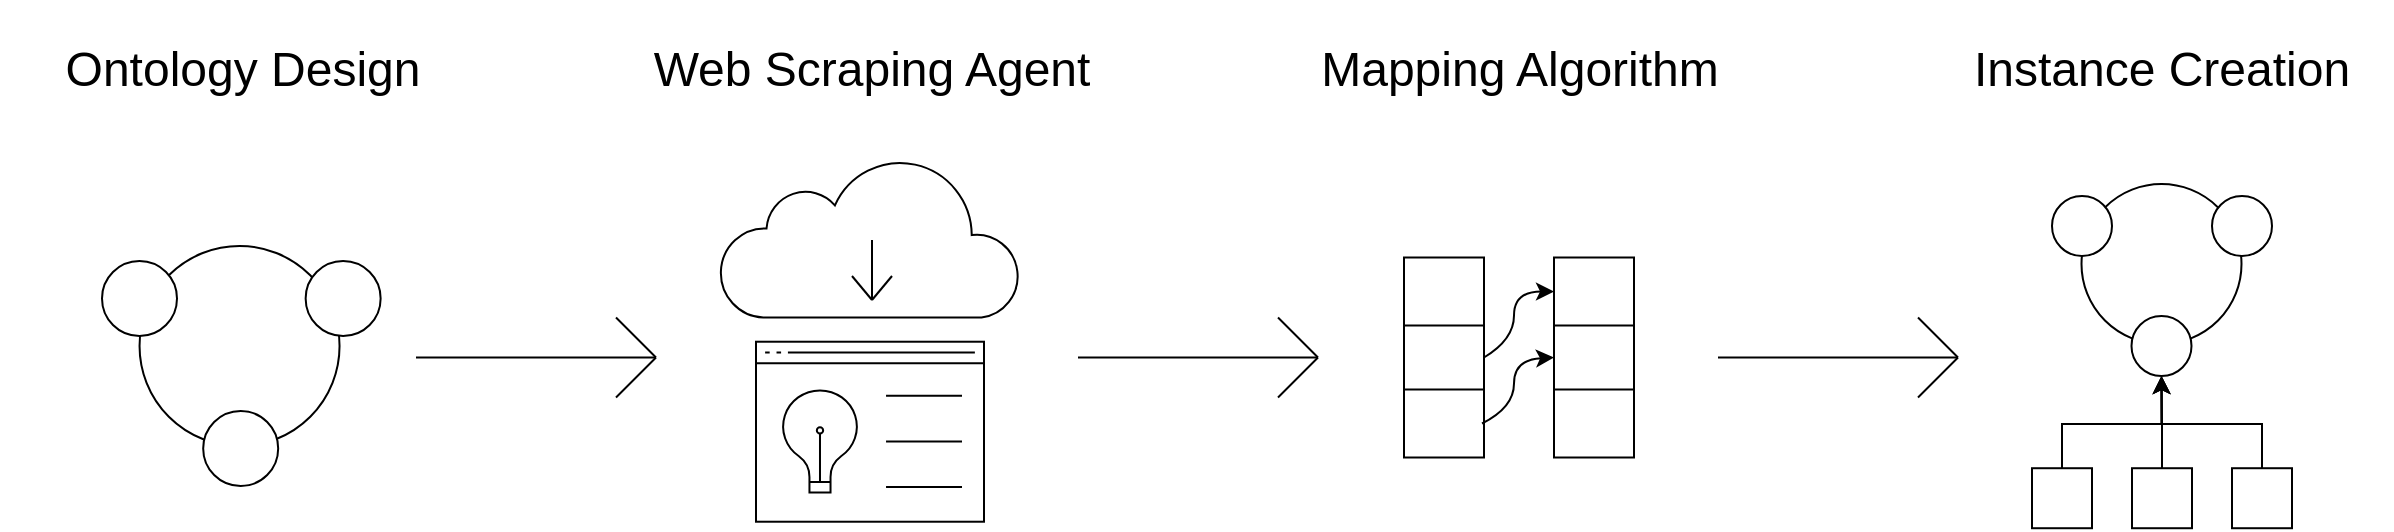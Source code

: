 <mxfile version="15.1.2" type="github" pages="8">
  <diagram id="ck6fiAleNKxSNtINmjir" name="Overview">
    <mxGraphModel dx="969" dy="-200" grid="1" gridSize="10" guides="1" tooltips="1" connect="1" arrows="1" fold="1" page="1" pageScale="1" pageWidth="1410" pageHeight="710" math="0" shadow="0">
      <root>
        <mxCell id="5XhvWTHa4kCGjs2N_sCD-0" />
        <mxCell id="5XhvWTHa4kCGjs2N_sCD-1" parent="5XhvWTHa4kCGjs2N_sCD-0" />
        <mxCell id="5XhvWTHa4kCGjs2N_sCD-8" value="" style="group" parent="5XhvWTHa4kCGjs2N_sCD-1" vertex="1" connectable="0">
          <mxGeometry x="760" y="925.75" width="115" height="100" as="geometry" />
        </mxCell>
        <mxCell id="5XhvWTHa4kCGjs2N_sCD-9" value="" style="strokeWidth=1;html=1;shape=mxgraph.lean_mapping.buffer_or_safety_stock;" parent="5XhvWTHa4kCGjs2N_sCD-8" vertex="1">
          <mxGeometry width="40" height="100" as="geometry" />
        </mxCell>
        <mxCell id="5XhvWTHa4kCGjs2N_sCD-10" value="" style="strokeWidth=1;html=1;shape=mxgraph.lean_mapping.buffer_or_safety_stock;" parent="5XhvWTHa4kCGjs2N_sCD-8" vertex="1">
          <mxGeometry x="75" width="40" height="100" as="geometry" />
        </mxCell>
        <mxCell id="5XhvWTHa4kCGjs2N_sCD-11" value="" style="curved=1;endArrow=classic;html=1;entryX=0;entryY=0.17;entryDx=0;entryDy=0;entryPerimeter=0;exitX=1;exitY=0.5;exitDx=0;exitDy=0;" parent="5XhvWTHa4kCGjs2N_sCD-8" source="5XhvWTHa4kCGjs2N_sCD-9" target="5XhvWTHa4kCGjs2N_sCD-10" edge="1">
          <mxGeometry width="50" height="50" relative="1" as="geometry">
            <mxPoint x="40" y="42" as="sourcePoint" />
            <mxPoint x="75" y="11" as="targetPoint" />
            <Array as="points">
              <mxPoint x="55" y="41" />
              <mxPoint x="55" y="17" />
            </Array>
          </mxGeometry>
        </mxCell>
        <mxCell id="5XhvWTHa4kCGjs2N_sCD-12" value="" style="curved=1;endArrow=classic;html=1;entryX=0;entryY=0.5;entryDx=0;entryDy=0;exitX=0.975;exitY=0.83;exitDx=0;exitDy=0;exitPerimeter=0;" parent="5XhvWTHa4kCGjs2N_sCD-8" source="5XhvWTHa4kCGjs2N_sCD-9" target="5XhvWTHa4kCGjs2N_sCD-10" edge="1">
          <mxGeometry width="50" height="50" relative="1" as="geometry">
            <mxPoint x="40" y="84" as="sourcePoint" />
            <mxPoint x="75" y="51" as="targetPoint" />
            <Array as="points">
              <mxPoint x="55" y="75" />
              <mxPoint x="55" y="51" />
            </Array>
          </mxGeometry>
        </mxCell>
        <mxCell id="5XhvWTHa4kCGjs2N_sCD-13" value="" style="group" parent="5XhvWTHa4kCGjs2N_sCD-1" vertex="1" connectable="0">
          <mxGeometry x="1074" y="889.0" width="130" height="172.11" as="geometry" />
        </mxCell>
        <mxCell id="5XhvWTHa4kCGjs2N_sCD-14" value="" style="whiteSpace=wrap;html=1;aspect=fixed;" parent="5XhvWTHa4kCGjs2N_sCD-13" vertex="1">
          <mxGeometry y="142.11" width="30" height="30" as="geometry" />
        </mxCell>
        <mxCell id="5XhvWTHa4kCGjs2N_sCD-15" value="" style="group" parent="5XhvWTHa4kCGjs2N_sCD-13" vertex="1" connectable="0">
          <mxGeometry x="10" width="110" height="96" as="geometry" />
        </mxCell>
        <mxCell id="5XhvWTHa4kCGjs2N_sCD-16" value="" style="ellipse;whiteSpace=wrap;html=1;aspect=fixed;" parent="5XhvWTHa4kCGjs2N_sCD-15" vertex="1">
          <mxGeometry x="14.75" width="80" height="80" as="geometry" />
        </mxCell>
        <mxCell id="5XhvWTHa4kCGjs2N_sCD-17" value="" style="ellipse;whiteSpace=wrap;html=1;aspect=fixed;" parent="5XhvWTHa4kCGjs2N_sCD-15" vertex="1">
          <mxGeometry x="39.75" y="66" width="30" height="30" as="geometry" />
        </mxCell>
        <mxCell id="5XhvWTHa4kCGjs2N_sCD-18" value="" style="ellipse;whiteSpace=wrap;html=1;aspect=fixed;" parent="5XhvWTHa4kCGjs2N_sCD-15" vertex="1">
          <mxGeometry x="80" y="6" width="30" height="30" as="geometry" />
        </mxCell>
        <mxCell id="5XhvWTHa4kCGjs2N_sCD-19" value="" style="ellipse;whiteSpace=wrap;html=1;aspect=fixed;" parent="5XhvWTHa4kCGjs2N_sCD-15" vertex="1">
          <mxGeometry y="6" width="30" height="30" as="geometry" />
        </mxCell>
        <mxCell id="5XhvWTHa4kCGjs2N_sCD-20" style="edgeStyle=orthogonalEdgeStyle;rounded=0;orthogonalLoop=1;jettySize=auto;html=1;exitX=0.5;exitY=0;exitDx=0;exitDy=0;entryX=0.5;entryY=1;entryDx=0;entryDy=0;" parent="5XhvWTHa4kCGjs2N_sCD-13" source="5XhvWTHa4kCGjs2N_sCD-14" target="5XhvWTHa4kCGjs2N_sCD-17" edge="1">
          <mxGeometry relative="1" as="geometry">
            <Array as="points">
              <mxPoint x="15" y="120" />
              <mxPoint x="65" y="120" />
            </Array>
          </mxGeometry>
        </mxCell>
        <mxCell id="5XhvWTHa4kCGjs2N_sCD-21" style="edgeStyle=orthogonalEdgeStyle;rounded=0;orthogonalLoop=1;jettySize=auto;html=1;exitX=0.5;exitY=0;exitDx=0;exitDy=0;" parent="5XhvWTHa4kCGjs2N_sCD-13" source="5XhvWTHa4kCGjs2N_sCD-22" target="5XhvWTHa4kCGjs2N_sCD-17" edge="1">
          <mxGeometry relative="1" as="geometry" />
        </mxCell>
        <mxCell id="5XhvWTHa4kCGjs2N_sCD-22" value="" style="whiteSpace=wrap;html=1;aspect=fixed;" parent="5XhvWTHa4kCGjs2N_sCD-13" vertex="1">
          <mxGeometry x="50" y="142.11" width="30" height="30" as="geometry" />
        </mxCell>
        <mxCell id="5XhvWTHa4kCGjs2N_sCD-23" style="edgeStyle=orthogonalEdgeStyle;rounded=0;orthogonalLoop=1;jettySize=auto;html=1;entryX=0.5;entryY=1;entryDx=0;entryDy=0;" parent="5XhvWTHa4kCGjs2N_sCD-13" source="5XhvWTHa4kCGjs2N_sCD-24" target="5XhvWTHa4kCGjs2N_sCD-17" edge="1">
          <mxGeometry relative="1" as="geometry">
            <Array as="points">
              <mxPoint x="115" y="120" />
              <mxPoint x="65" y="120" />
            </Array>
          </mxGeometry>
        </mxCell>
        <mxCell id="5XhvWTHa4kCGjs2N_sCD-24" value="" style="whiteSpace=wrap;html=1;aspect=fixed;" parent="5XhvWTHa4kCGjs2N_sCD-13" vertex="1">
          <mxGeometry x="100" y="142.11" width="30" height="30" as="geometry" />
        </mxCell>
        <mxCell id="5XhvWTHa4kCGjs2N_sCD-25" value="" style="html=1;verticalLabelPosition=bottom;align=center;labelBackgroundColor=#ffffff;verticalAlign=top;strokeWidth=1;shadow=0;dashed=0;shape=mxgraph.ios7.icons.cloud;sketch=0;" parent="5XhvWTHa4kCGjs2N_sCD-1" vertex="1">
          <mxGeometry x="418" y="875.75" width="150" height="80" as="geometry" />
        </mxCell>
        <mxCell id="5XhvWTHa4kCGjs2N_sCD-26" value="" style="html=1;verticalLabelPosition=bottom;align=center;labelBackgroundColor=#ffffff;verticalAlign=top;strokeWidth=1;shadow=0;dashed=0;shape=mxgraph.ios7.icons.window;sketch=0;" parent="5XhvWTHa4kCGjs2N_sCD-1" vertex="1">
          <mxGeometry x="436" y="967.86" width="114" height="90" as="geometry" />
        </mxCell>
        <mxCell id="5XhvWTHa4kCGjs2N_sCD-27" value="" style="html=1;verticalLabelPosition=bottom;align=center;labelBackgroundColor=#ffffff;verticalAlign=top;strokeWidth=1;shadow=0;dashed=0;shape=mxgraph.ios7.icons.most_viewed;pointerEvents=1;sketch=0;" parent="5XhvWTHa4kCGjs2N_sCD-1" vertex="1">
          <mxGeometry x="488" y="988.75" width="51" height="57.89" as="geometry" />
        </mxCell>
        <mxCell id="5XhvWTHa4kCGjs2N_sCD-28" value="" style="html=1;verticalLabelPosition=bottom;align=center;labelBackgroundColor=#ffffff;verticalAlign=top;strokeWidth=1;shadow=0;dashed=0;shape=mxgraph.ios7.icons.lightbulb;sketch=0;" parent="5XhvWTHa4kCGjs2N_sCD-1" vertex="1">
          <mxGeometry x="448" y="992.19" width="40" height="51" as="geometry" />
        </mxCell>
        <mxCell id="5XhvWTHa4kCGjs2N_sCD-29" value="" style="group" parent="5XhvWTHa4kCGjs2N_sCD-1" vertex="1" connectable="0">
          <mxGeometry x="109" y="920" width="140" height="120" as="geometry" />
        </mxCell>
        <mxCell id="5XhvWTHa4kCGjs2N_sCD-30" value="" style="ellipse;whiteSpace=wrap;html=1;aspect=fixed;" parent="5XhvWTHa4kCGjs2N_sCD-29" vertex="1">
          <mxGeometry x="18.773" width="100" height="100" as="geometry" />
        </mxCell>
        <mxCell id="5XhvWTHa4kCGjs2N_sCD-31" value="" style="ellipse;whiteSpace=wrap;html=1;aspect=fixed;" parent="5XhvWTHa4kCGjs2N_sCD-29" vertex="1">
          <mxGeometry x="50.591" y="82.5" width="37.5" height="37.5" as="geometry" />
        </mxCell>
        <mxCell id="5XhvWTHa4kCGjs2N_sCD-32" value="" style="ellipse;whiteSpace=wrap;html=1;aspect=fixed;" parent="5XhvWTHa4kCGjs2N_sCD-29" vertex="1">
          <mxGeometry x="101.818" y="7.5" width="37.5" height="37.5" as="geometry" />
        </mxCell>
        <mxCell id="5XhvWTHa4kCGjs2N_sCD-33" value="" style="ellipse;whiteSpace=wrap;html=1;aspect=fixed;" parent="5XhvWTHa4kCGjs2N_sCD-29" vertex="1">
          <mxGeometry y="7.5" width="37.5" height="37.5" as="geometry" />
        </mxCell>
        <mxCell id="5XhvWTHa4kCGjs2N_sCD-34" value="" style="group" parent="5XhvWTHa4kCGjs2N_sCD-1" vertex="1" connectable="0">
          <mxGeometry x="597" y="955.75" width="120" height="40" as="geometry" />
        </mxCell>
        <mxCell id="5XhvWTHa4kCGjs2N_sCD-35" value="" style="endArrow=none;html=1;" parent="5XhvWTHa4kCGjs2N_sCD-34" edge="1">
          <mxGeometry width="50" height="50" relative="1" as="geometry">
            <mxPoint y="20" as="sourcePoint" />
            <mxPoint x="120" y="20" as="targetPoint" />
          </mxGeometry>
        </mxCell>
        <mxCell id="5XhvWTHa4kCGjs2N_sCD-36" value="" style="endArrow=none;html=1;" parent="5XhvWTHa4kCGjs2N_sCD-34" edge="1">
          <mxGeometry width="50" height="50" relative="1" as="geometry">
            <mxPoint x="100" y="40" as="sourcePoint" />
            <mxPoint x="120" y="20" as="targetPoint" />
          </mxGeometry>
        </mxCell>
        <mxCell id="5XhvWTHa4kCGjs2N_sCD-37" value="" style="endArrow=none;html=1;" parent="5XhvWTHa4kCGjs2N_sCD-34" edge="1">
          <mxGeometry width="50" height="50" relative="1" as="geometry">
            <mxPoint x="120" y="20" as="sourcePoint" />
            <mxPoint x="100" as="targetPoint" />
          </mxGeometry>
        </mxCell>
        <mxCell id="5XhvWTHa4kCGjs2N_sCD-38" value="" style="group" parent="5XhvWTHa4kCGjs2N_sCD-34" vertex="1" connectable="0">
          <mxGeometry x="-331" width="120" height="40" as="geometry" />
        </mxCell>
        <mxCell id="5XhvWTHa4kCGjs2N_sCD-39" value="" style="endArrow=none;html=1;" parent="5XhvWTHa4kCGjs2N_sCD-38" edge="1">
          <mxGeometry width="50" height="50" relative="1" as="geometry">
            <mxPoint y="20" as="sourcePoint" />
            <mxPoint x="120" y="20" as="targetPoint" />
          </mxGeometry>
        </mxCell>
        <mxCell id="5XhvWTHa4kCGjs2N_sCD-40" value="" style="endArrow=none;html=1;" parent="5XhvWTHa4kCGjs2N_sCD-38" edge="1">
          <mxGeometry width="50" height="50" relative="1" as="geometry">
            <mxPoint x="100" y="40" as="sourcePoint" />
            <mxPoint x="120" y="20" as="targetPoint" />
          </mxGeometry>
        </mxCell>
        <mxCell id="5XhvWTHa4kCGjs2N_sCD-41" value="" style="endArrow=none;html=1;" parent="5XhvWTHa4kCGjs2N_sCD-38" edge="1">
          <mxGeometry width="50" height="50" relative="1" as="geometry">
            <mxPoint x="120" y="20" as="sourcePoint" />
            <mxPoint x="100" as="targetPoint" />
          </mxGeometry>
        </mxCell>
        <mxCell id="5XhvWTHa4kCGjs2N_sCD-42" value="" style="group" parent="5XhvWTHa4kCGjs2N_sCD-1" vertex="1" connectable="0">
          <mxGeometry x="917" y="955.75" width="120" height="40" as="geometry" />
        </mxCell>
        <mxCell id="5XhvWTHa4kCGjs2N_sCD-43" value="" style="endArrow=none;html=1;" parent="5XhvWTHa4kCGjs2N_sCD-42" edge="1">
          <mxGeometry width="50" height="50" relative="1" as="geometry">
            <mxPoint y="20" as="sourcePoint" />
            <mxPoint x="120" y="20" as="targetPoint" />
          </mxGeometry>
        </mxCell>
        <mxCell id="5XhvWTHa4kCGjs2N_sCD-44" value="" style="endArrow=none;html=1;" parent="5XhvWTHa4kCGjs2N_sCD-42" edge="1">
          <mxGeometry width="50" height="50" relative="1" as="geometry">
            <mxPoint x="100" y="40" as="sourcePoint" />
            <mxPoint x="120" y="20" as="targetPoint" />
          </mxGeometry>
        </mxCell>
        <mxCell id="5XhvWTHa4kCGjs2N_sCD-45" value="" style="endArrow=none;html=1;" parent="5XhvWTHa4kCGjs2N_sCD-42" edge="1">
          <mxGeometry width="50" height="50" relative="1" as="geometry">
            <mxPoint x="120" y="20" as="sourcePoint" />
            <mxPoint x="100" as="targetPoint" />
          </mxGeometry>
        </mxCell>
        <mxCell id="5XhvWTHa4kCGjs2N_sCD-47" value="" style="group" parent="5XhvWTHa4kCGjs2N_sCD-1" vertex="1" connectable="0">
          <mxGeometry x="484" y="917" width="20" height="30" as="geometry" />
        </mxCell>
        <mxCell id="5XhvWTHa4kCGjs2N_sCD-48" value="" style="endArrow=none;html=1;" parent="5XhvWTHa4kCGjs2N_sCD-47" edge="1">
          <mxGeometry x="-20" y="-18" width="25" height="30" as="geometry">
            <mxPoint x="10" as="sourcePoint" />
            <mxPoint x="10" y="30" as="targetPoint" />
          </mxGeometry>
        </mxCell>
        <mxCell id="5XhvWTHa4kCGjs2N_sCD-49" value="" style="endArrow=none;html=1;" parent="5XhvWTHa4kCGjs2N_sCD-47" edge="1">
          <mxGeometry x="-20" y="-18" width="25" height="30" as="geometry">
            <mxPoint y="18" as="sourcePoint" />
            <mxPoint x="10" y="30" as="targetPoint" />
          </mxGeometry>
        </mxCell>
        <mxCell id="5XhvWTHa4kCGjs2N_sCD-50" value="" style="endArrow=none;html=1;" parent="5XhvWTHa4kCGjs2N_sCD-47" edge="1">
          <mxGeometry x="-20" y="-18" width="25" height="30" as="geometry">
            <mxPoint x="10" y="30" as="sourcePoint" />
            <mxPoint x="20" y="18" as="targetPoint" />
          </mxGeometry>
        </mxCell>
        <mxCell id="5XhvWTHa4kCGjs2N_sCD-51" value="Ontology Design" style="text;html=1;strokeColor=none;fillColor=none;align=center;verticalAlign=middle;whiteSpace=wrap;rounded=0;labelBackgroundColor=#FFFFFF;sketch=0;fontSize=24;" parent="5XhvWTHa4kCGjs2N_sCD-1" vertex="1">
          <mxGeometry x="58.5" y="797" width="241" height="70" as="geometry" />
        </mxCell>
        <mxCell id="5XhvWTHa4kCGjs2N_sCD-52" value="Web Scraping Agent" style="text;html=1;strokeColor=none;fillColor=none;align=center;verticalAlign=middle;whiteSpace=wrap;rounded=0;labelBackgroundColor=#FFFFFF;sketch=0;fontSize=24;" parent="5XhvWTHa4kCGjs2N_sCD-1" vertex="1">
          <mxGeometry x="362" y="797" width="264" height="70" as="geometry" />
        </mxCell>
        <mxCell id="5XhvWTHa4kCGjs2N_sCD-53" value="&lt;font style=&quot;font-size: 24px&quot;&gt;Mapping Algorithm&lt;br&gt;&lt;/font&gt;" style="text;html=1;strokeColor=none;fillColor=none;align=center;verticalAlign=middle;whiteSpace=wrap;rounded=0;labelBackgroundColor=#FFFFFF;sketch=0;fontSize=24;" parent="5XhvWTHa4kCGjs2N_sCD-1" vertex="1">
          <mxGeometry x="702.5" y="797" width="230" height="70" as="geometry" />
        </mxCell>
        <mxCell id="5XhvWTHa4kCGjs2N_sCD-54" value="Instance Creation" style="text;html=1;strokeColor=none;fillColor=none;align=center;verticalAlign=middle;whiteSpace=wrap;rounded=0;labelBackgroundColor=#FFFFFF;sketch=0;fontSize=24;" parent="5XhvWTHa4kCGjs2N_sCD-1" vertex="1">
          <mxGeometry x="1024" y="797" width="230" height="70" as="geometry" />
        </mxCell>
      </root>
    </mxGraphModel>
  </diagram>
  <diagram id="C5RBs43oDa-KdzZeNtuy" name="Main Process">
    <mxGraphModel dx="969" dy="510" grid="1" gridSize="10" guides="1" tooltips="1" connect="1" arrows="1" fold="1" page="1" pageScale="1" pageWidth="827" pageHeight="1169" math="0" shadow="0">
      <root>
        <mxCell id="WIyWlLk6GJQsqaUBKTNV-0" />
        <mxCell id="WIyWlLk6GJQsqaUBKTNV-1" parent="WIyWlLk6GJQsqaUBKTNV-0" />
        <mxCell id="MY45ahjLPXIU39Dc3k0F-3" style="edgeStyle=orthogonalEdgeStyle;rounded=0;orthogonalLoop=1;jettySize=auto;html=1;exitX=0.5;exitY=1;exitDx=0;exitDy=0;entryX=0.5;entryY=0;entryDx=0;entryDy=0;fontSize=12;" parent="WIyWlLk6GJQsqaUBKTNV-1" source="WIyWlLk6GJQsqaUBKTNV-3" target="R_WaBA2uqh7EueeXJ1At-0" edge="1">
          <mxGeometry relative="1" as="geometry" />
        </mxCell>
        <mxCell id="WIyWlLk6GJQsqaUBKTNV-3" value="START" style="rounded=1;whiteSpace=wrap;html=1;fontSize=12;glass=0;strokeWidth=1;shadow=0;fillColor=#d5e8d4;strokeColor=#82b366;" parent="WIyWlLk6GJQsqaUBKTNV-1" vertex="1">
          <mxGeometry x="382" y="170" width="64" height="50" as="geometry" />
        </mxCell>
        <mxCell id="BV0zTZhIKzKz3aYKpmIw-39" style="edgeStyle=orthogonalEdgeStyle;rounded=0;orthogonalLoop=1;jettySize=auto;html=1;exitX=0.5;exitY=1;exitDx=0;exitDy=0;entryX=0.5;entryY=0;entryDx=0;entryDy=0;" parent="WIyWlLk6GJQsqaUBKTNV-1" source="sb5MXrGshWedOeffpbGY-7" target="sb5MXrGshWedOeffpbGY-8" edge="1">
          <mxGeometry relative="1" as="geometry">
            <mxPoint x="870" y="70" as="sourcePoint" />
            <mxPoint x="414" y="560" as="targetPoint" />
          </mxGeometry>
        </mxCell>
        <mxCell id="BV0zTZhIKzKz3aYKpmIw-62" style="edgeStyle=orthogonalEdgeStyle;rounded=0;orthogonalLoop=1;jettySize=auto;html=1;exitX=0.5;exitY=1;exitDx=0;exitDy=0;entryX=0.5;entryY=0;entryDx=0;entryDy=0;" parent="WIyWlLk6GJQsqaUBKTNV-1" source="sb5MXrGshWedOeffpbGY-8" target="BV0zTZhIKzKz3aYKpmIw-61" edge="1">
          <mxGeometry relative="1" as="geometry">
            <mxPoint x="1061" y="70" as="sourcePoint" />
          </mxGeometry>
        </mxCell>
        <mxCell id="BV0zTZhIKzKz3aYKpmIw-61" value="END" style="rounded=1;whiteSpace=wrap;html=1;fontSize=12;glass=0;strokeWidth=1;shadow=0;fillColor=#f8cecc;strokeColor=#b85450;" parent="WIyWlLk6GJQsqaUBKTNV-1" vertex="1">
          <mxGeometry x="387" y="610" width="54" height="50" as="geometry" />
        </mxCell>
        <mxCell id="xpp0dOsvClgLhX08VQeV-2" style="edgeStyle=orthogonalEdgeStyle;rounded=0;orthogonalLoop=1;jettySize=auto;html=1;exitX=0.5;exitY=1;exitDx=0;exitDy=0;entryX=0.5;entryY=0;entryDx=0;entryDy=0;fontSize=12;" parent="WIyWlLk6GJQsqaUBKTNV-1" source="sb5MXrGshWedOeffpbGY-6" target="sb5MXrGshWedOeffpbGY-7" edge="1">
          <mxGeometry relative="1" as="geometry" />
        </mxCell>
        <mxCell id="sb5MXrGshWedOeffpbGY-6" value="Map products to classes in the ontology" style="rounded=0;whiteSpace=wrap;html=1;fontSize=12;align=center;fillColor=#f5f5f5;strokeColor=#666666;fontColor=#333333;" parent="WIyWlLk6GJQsqaUBKTNV-1" vertex="1">
          <mxGeometry x="344" y="340" width="140" height="60" as="geometry" />
        </mxCell>
        <mxCell id="sb5MXrGshWedOeffpbGY-7" value="Map product specifications to properties in the ontology" style="rounded=0;whiteSpace=wrap;html=1;fontSize=12;align=center;fillColor=#f5f5f5;strokeColor=#666666;fontColor=#333333;" parent="WIyWlLk6GJQsqaUBKTNV-1" vertex="1">
          <mxGeometry x="344" y="430" width="140" height="60" as="geometry" />
        </mxCell>
        <mxCell id="sb5MXrGshWedOeffpbGY-8" value="Generate instances in the ontology" style="rounded=0;whiteSpace=wrap;html=1;fontSize=12;align=center;fillColor=#f5f5f5;strokeColor=#666666;fontColor=#333333;" parent="WIyWlLk6GJQsqaUBKTNV-1" vertex="1">
          <mxGeometry x="344" y="520" width="140" height="60" as="geometry" />
        </mxCell>
        <mxCell id="MY45ahjLPXIU39Dc3k0F-0" style="edgeStyle=orthogonalEdgeStyle;rounded=0;orthogonalLoop=1;jettySize=auto;html=1;exitX=0.5;exitY=1;exitDx=0;exitDy=0;entryX=0.5;entryY=0;entryDx=0;entryDy=0;fontSize=12;" parent="WIyWlLk6GJQsqaUBKTNV-1" source="R_WaBA2uqh7EueeXJ1At-0" target="sb5MXrGshWedOeffpbGY-6" edge="1">
          <mxGeometry relative="1" as="geometry">
            <mxPoint x="544" y="190" as="targetPoint" />
          </mxGeometry>
        </mxCell>
        <mxCell id="R_WaBA2uqh7EueeXJ1At-0" value="Build a web scraping agent for each target website" style="rounded=0;whiteSpace=wrap;html=1;fontSize=12;align=center;fillColor=#f5f5f5;strokeColor=#666666;fontColor=#333333;" parent="WIyWlLk6GJQsqaUBKTNV-1" vertex="1">
          <mxGeometry x="344" y="250" width="140" height="60" as="geometry" />
        </mxCell>
        <mxCell id="xpp0dOsvClgLhX08VQeV-0" value="&lt;font style=&quot;font-size: 22px&quot;&gt;&lt;b&gt;&lt;font style=&quot;font-size: 22px&quot;&gt;MAIN PROCESS&lt;br&gt;&lt;/font&gt;&lt;/b&gt;&lt;/font&gt;" style="text;html=1;align=center;verticalAlign=middle;resizable=0;points=[];autosize=1;strokeColor=none;fontSize=12;" parent="WIyWlLk6GJQsqaUBKTNV-1" vertex="1">
          <mxGeometry x="110" y="55" width="190" height="20" as="geometry" />
        </mxCell>
      </root>
    </mxGraphModel>
  </diagram>
  <diagram id="rmoUtogqIKaF25FMxWkl" name="Web Scraping">
    <mxGraphModel dx="3755" dy="1898" grid="1" gridSize="10" guides="1" tooltips="1" connect="1" arrows="1" fold="1" page="1" pageScale="1" pageWidth="1200" pageHeight="1600" math="0" shadow="0">
      <root>
        <mxCell id="bBVs3xt9xhwID2CrAJai-0" />
        <mxCell id="bBVs3xt9xhwID2CrAJai-1" parent="bBVs3xt9xhwID2CrAJai-0" />
        <mxCell id="pAXd3pz14lu3LsYsq82b-1" value="" style="rounded=0;whiteSpace=wrap;html=1;fillColor=none;dashed=1;" parent="bBVs3xt9xhwID2CrAJai-1" vertex="1">
          <mxGeometry x="205" y="704" width="790" height="652" as="geometry" />
        </mxCell>
        <mxCell id="W8yKc3MEfRFuijHFqTto-1" style="edgeStyle=orthogonalEdgeStyle;rounded=0;orthogonalLoop=1;jettySize=auto;html=1;exitX=0.5;exitY=1;exitDx=0;exitDy=0;entryX=0.5;entryY=0;entryDx=0;entryDy=0;" parent="bBVs3xt9xhwID2CrAJai-1" source="LFLx8wW5Kx8hPZZE6uJq-1" target="W8yKc3MEfRFuijHFqTto-0" edge="1">
          <mxGeometry relative="1" as="geometry" />
        </mxCell>
        <mxCell id="LFLx8wW5Kx8hPZZE6uJq-1" value="START" style="rounded=1;whiteSpace=wrap;html=1;fontSize=12;glass=0;strokeWidth=1;shadow=0;fillColor=#d5e8d4;strokeColor=#82b366;" parent="bBVs3xt9xhwID2CrAJai-1" vertex="1">
          <mxGeometry x="573" y="80" width="64" height="50" as="geometry" />
        </mxCell>
        <mxCell id="LFLx8wW5Kx8hPZZE6uJq-2" value="Yes" style="edgeStyle=orthogonalEdgeStyle;rounded=0;orthogonalLoop=1;jettySize=auto;html=1;exitX=0;exitY=0.5;exitDx=0;exitDy=0;entryX=1;entryY=0.5;entryDx=0;entryDy=0;" parent="bBVs3xt9xhwID2CrAJai-1" source="LFLx8wW5Kx8hPZZE6uJq-4" target="LFLx8wW5Kx8hPZZE6uJq-8" edge="1">
          <mxGeometry x="-0.132" relative="1" as="geometry">
            <mxPoint as="offset" />
            <mxPoint x="472" y="454" as="sourcePoint" />
          </mxGeometry>
        </mxCell>
        <mxCell id="LFLx8wW5Kx8hPZZE6uJq-3" value="No" style="edgeStyle=orthogonalEdgeStyle;rounded=0;orthogonalLoop=1;jettySize=auto;html=1;exitX=1;exitY=0.5;exitDx=0;exitDy=0;entryX=0.5;entryY=0;entryDx=0;entryDy=0;" parent="bBVs3xt9xhwID2CrAJai-1" source="LFLx8wW5Kx8hPZZE6uJq-4" target="n8-rmFNZyjq69NH7jy1r-1" edge="1">
          <mxGeometry x="-0.675" relative="1" as="geometry">
            <mxPoint x="916" y="334" as="targetPoint" />
            <Array as="points" />
            <mxPoint as="offset" />
          </mxGeometry>
        </mxCell>
        <mxCell id="LFLx8wW5Kx8hPZZE6uJq-4" value="&lt;div&gt;Does the target &lt;br&gt;&lt;/div&gt;&lt;div&gt;website have a sitemap?&lt;/div&gt;" style="rhombus;whiteSpace=wrap;html=1;shadow=0;fontFamily=Helvetica;fontSize=12;align=center;strokeWidth=1;spacing=6;spacingTop=-4;fillColor=#fff2cc;strokeColor=#d6b656;" parent="bBVs3xt9xhwID2CrAJai-1" vertex="1">
          <mxGeometry x="535" y="250" width="140" height="120" as="geometry" />
        </mxCell>
        <mxCell id="LFLx8wW5Kx8hPZZE6uJq-6" value="No" style="edgeStyle=orthogonalEdgeStyle;rounded=0;orthogonalLoop=1;jettySize=auto;html=1;exitX=0.5;exitY=1;exitDx=0;exitDy=0;entryX=0;entryY=0.5;entryDx=0;entryDy=0;" parent="bBVs3xt9xhwID2CrAJai-1" source="LFLx8wW5Kx8hPZZE6uJq-8" target="n8-rmFNZyjq69NH7jy1r-1" edge="1">
          <mxGeometry x="0.141" relative="1" as="geometry">
            <mxPoint x="916" y="334" as="targetPoint" />
            <mxPoint as="offset" />
            <Array as="points">
              <mxPoint x="406" y="439" />
            </Array>
          </mxGeometry>
        </mxCell>
        <mxCell id="LFLx8wW5Kx8hPZZE6uJq-7" value="Yes" style="edgeStyle=orthogonalEdgeStyle;rounded=0;orthogonalLoop=1;jettySize=auto;html=1;exitX=0;exitY=0.5;exitDx=0;exitDy=0;entryX=0.5;entryY=0;entryDx=0;entryDy=0;" parent="bBVs3xt9xhwID2CrAJai-1" source="LFLx8wW5Kx8hPZZE6uJq-8" target="n8-rmFNZyjq69NH7jy1r-0" edge="1">
          <mxGeometry x="-0.339" relative="1" as="geometry">
            <mxPoint x="396" y="564" as="targetPoint" />
            <mxPoint as="offset" />
          </mxGeometry>
        </mxCell>
        <mxCell id="LFLx8wW5Kx8hPZZE6uJq-8" value="&lt;div&gt;Can product&lt;/div&gt;&lt;div&gt; pages be clearly identified based on &lt;br&gt;&lt;/div&gt;&lt;div&gt;their URL?&lt;/div&gt;" style="rhombus;whiteSpace=wrap;html=1;shadow=0;fontFamily=Helvetica;fontSize=12;align=center;strokeWidth=1;spacing=6;spacingTop=-4;fillColor=#fff2cc;strokeColor=#d6b656;" parent="bBVs3xt9xhwID2CrAJai-1" vertex="1">
          <mxGeometry x="336" y="250" width="140" height="120" as="geometry" />
        </mxCell>
        <mxCell id="LFLx8wW5Kx8hPZZE6uJq-10" value="Yes" style="edgeStyle=orthogonalEdgeStyle;rounded=0;orthogonalLoop=1;jettySize=auto;html=1;exitX=0;exitY=0.5;exitDx=0;exitDy=0;entryX=1;entryY=0.5;entryDx=0;entryDy=0;" parent="bBVs3xt9xhwID2CrAJai-1" source="LFLx8wW5Kx8hPZZE6uJq-12" target="LFLx8wW5Kx8hPZZE6uJq-16" edge="1">
          <mxGeometry x="0.017" relative="1" as="geometry">
            <mxPoint x="386" y="725" as="targetPoint" />
            <mxPoint as="offset" />
            <Array as="points" />
          </mxGeometry>
        </mxCell>
        <mxCell id="LFLx8wW5Kx8hPZZE6uJq-11" value="No" style="edgeStyle=orthogonalEdgeStyle;rounded=0;orthogonalLoop=1;jettySize=auto;html=1;exitX=0.5;exitY=1;exitDx=0;exitDy=0;fontSize=11;entryX=0.5;entryY=0;entryDx=0;entryDy=0;" parent="bBVs3xt9xhwID2CrAJai-1" source="LFLx8wW5Kx8hPZZE6uJq-12" target="pz64BV4t3Ft2-2I2X3Z4-2" edge="1">
          <mxGeometry x="-0.592" y="-1" relative="1" as="geometry">
            <mxPoint x="1386" y="428" as="targetPoint" />
            <mxPoint as="offset" />
            <Array as="points" />
          </mxGeometry>
        </mxCell>
        <mxCell id="LFLx8wW5Kx8hPZZE6uJq-12" value="&lt;div&gt;Do web &lt;br&gt;&lt;/div&gt;&lt;div&gt;pages in the target website load content dynamically?&lt;/div&gt;" style="rhombus;whiteSpace=wrap;html=1;shadow=0;fontFamily=Helvetica;fontSize=12;align=center;strokeWidth=1;spacing=6;spacingTop=-4;fillColor=#fff2cc;strokeColor=#d6b656;" parent="bBVs3xt9xhwID2CrAJai-1" vertex="1">
          <mxGeometry x="535" y="557" width="140" height="120" as="geometry" />
        </mxCell>
        <mxCell id="LFLx8wW5Kx8hPZZE6uJq-13" style="edgeStyle=orthogonalEdgeStyle;rounded=0;orthogonalLoop=1;jettySize=auto;html=1;exitX=0.5;exitY=1;exitDx=0;exitDy=0;entryX=0.5;entryY=0;entryDx=0;entryDy=0;" parent="bBVs3xt9xhwID2CrAJai-1" source="LFLx8wW5Kx8hPZZE6uJq-16" target="pz64BV4t3Ft2-2I2X3Z4-2" edge="1">
          <mxGeometry relative="1" as="geometry">
            <mxPoint x="1162" y="298" as="sourcePoint" />
            <mxPoint x="1226" y="412" as="targetPoint" />
            <Array as="points">
              <mxPoint x="466" y="696" />
              <mxPoint x="669" y="696" />
            </Array>
          </mxGeometry>
        </mxCell>
        <mxCell id="W8yKc3MEfRFuijHFqTto-4" style="edgeStyle=orthogonalEdgeStyle;rounded=0;orthogonalLoop=1;jettySize=auto;html=1;exitX=0;exitY=0.5;exitDx=0;exitDy=0;entryX=0.5;entryY=0;entryDx=0;entryDy=0;" parent="bBVs3xt9xhwID2CrAJai-1" source="LFLx8wW5Kx8hPZZE6uJq-14" target="LFLx8wW5Kx8hPZZE6uJq-12" edge="1">
          <mxGeometry relative="1" as="geometry" />
        </mxCell>
        <mxCell id="LFLx8wW5Kx8hPZZE6uJq-14" value="&lt;div style=&quot;font-size: 12px&quot; align=&quot;center&quot;&gt;&lt;font style=&quot;font-size: 12px&quot;&gt;Perform focused crawling with depth1 from seed URLs&lt;/font&gt;&lt;/div&gt;" style="rounded=0;whiteSpace=wrap;html=1;fontSize=12;align=center;fillColor=#f5f5f5;strokeColor=#666666;fontColor=#333333;" parent="bBVs3xt9xhwID2CrAJai-1" vertex="1">
          <mxGeometry x="825" y="497" width="140" height="60" as="geometry" />
        </mxCell>
        <mxCell id="W8yKc3MEfRFuijHFqTto-3" style="edgeStyle=orthogonalEdgeStyle;rounded=0;orthogonalLoop=1;jettySize=auto;html=1;exitX=1;exitY=0.5;exitDx=0;exitDy=0;entryX=0.5;entryY=0;entryDx=0;entryDy=0;" parent="bBVs3xt9xhwID2CrAJai-1" source="LFLx8wW5Kx8hPZZE6uJq-15" target="LFLx8wW5Kx8hPZZE6uJq-12" edge="1">
          <mxGeometry relative="1" as="geometry" />
        </mxCell>
        <mxCell id="LFLx8wW5Kx8hPZZE6uJq-15" value="&lt;font style=&quot;font-size: 12px&quot;&gt;Perform focused crawling following sitemap links&lt;/font&gt;" style="rounded=0;whiteSpace=wrap;html=1;fontSize=12;align=center;fillColor=#f5f5f5;strokeColor=#666666;fontColor=#333333;" parent="bBVs3xt9xhwID2CrAJai-1" vertex="1">
          <mxGeometry x="225" y="497" width="140" height="60" as="geometry" />
        </mxCell>
        <mxCell id="LFLx8wW5Kx8hPZZE6uJq-16" value="Use web browser simulator" style="rounded=0;whiteSpace=wrap;html=1;fontSize=12;align=center;fillColor=#f5f5f5;strokeColor=#666666;fontColor=#333333;" parent="bBVs3xt9xhwID2CrAJai-1" vertex="1">
          <mxGeometry x="345" y="587" width="140" height="60" as="geometry" />
        </mxCell>
        <mxCell id="K8RTa-_aM5m4qRV_zCV6-2" style="edgeStyle=orthogonalEdgeStyle;rounded=0;orthogonalLoop=1;jettySize=auto;html=1;exitX=0.5;exitY=1;exitDx=0;exitDy=0;entryX=0.5;entryY=0;entryDx=0;entryDy=0;fontSize=12;" parent="bBVs3xt9xhwID2CrAJai-1" source="n8-rmFNZyjq69NH7jy1r-1" target="LFLx8wW5Kx8hPZZE6uJq-14" edge="1">
          <mxGeometry relative="1" as="geometry">
            <mxPoint x="945" y="386" as="sourcePoint" />
          </mxGeometry>
        </mxCell>
        <mxCell id="pz64BV4t3Ft2-2I2X3Z4-0" value="Yes" style="edgeStyle=orthogonalEdgeStyle;rounded=0;orthogonalLoop=1;jettySize=auto;html=1;exitX=0;exitY=0.5;exitDx=0;exitDy=0;entryX=1;entryY=0.5;entryDx=0;entryDy=0;fontSize=12;" parent="bBVs3xt9xhwID2CrAJai-1" target="pz64BV4t3Ft2-2I2X3Z4-5" edge="1">
          <mxGeometry x="0.159" relative="1" as="geometry">
            <mxPoint as="offset" />
            <mxPoint x="619" y="778" as="sourcePoint" />
            <Array as="points">
              <mxPoint x="546" y="778" />
              <mxPoint x="546" y="778" />
            </Array>
          </mxGeometry>
        </mxCell>
        <mxCell id="pz64BV4t3Ft2-2I2X3Z4-1" value="No" style="edgeStyle=orthogonalEdgeStyle;rounded=0;orthogonalLoop=1;jettySize=auto;html=1;exitX=1;exitY=0.5;exitDx=0;exitDy=0;entryX=0.5;entryY=0;entryDx=0;entryDy=0;fontSize=12;" parent="bBVs3xt9xhwID2CrAJai-1" source="pz64BV4t3Ft2-2I2X3Z4-2" target="n8-rmFNZyjq69NH7jy1r-7" edge="1">
          <mxGeometry x="-0.359" relative="1" as="geometry">
            <mxPoint as="offset" />
            <mxPoint x="936" y="915.0" as="targetPoint" />
          </mxGeometry>
        </mxCell>
        <mxCell id="pz64BV4t3Ft2-2I2X3Z4-2" value="&lt;div&gt;Do Product &lt;br&gt;&lt;/div&gt;&lt;div&gt;webpages include annotated&lt;/div&gt;&lt;div&gt; information?&lt;/div&gt;" style="rhombus;whiteSpace=wrap;html=1;shadow=0;fontFamily=Helvetica;fontSize=12;align=center;strokeWidth=1;spacing=6;spacingTop=-4;fillColor=#fff2cc;strokeColor=#d6b656;" parent="bBVs3xt9xhwID2CrAJai-1" vertex="1">
          <mxGeometry x="535" y="718" width="140" height="120" as="geometry" />
        </mxCell>
        <mxCell id="pz64BV4t3Ft2-2I2X3Z4-3" value="END" style="rounded=1;whiteSpace=wrap;html=1;fontSize=12;glass=0;strokeWidth=1;shadow=0;fillColor=#f8cecc;strokeColor=#b85450;" parent="bBVs3xt9xhwID2CrAJai-1" vertex="1">
          <mxGeometry x="578" y="1455" width="54" height="50" as="geometry" />
        </mxCell>
        <mxCell id="K8RTa-_aM5m4qRV_zCV6-5" style="edgeStyle=orthogonalEdgeStyle;rounded=0;orthogonalLoop=1;jettySize=auto;html=1;exitX=0.5;exitY=1;exitDx=0;exitDy=0;entryX=0.5;entryY=0;entryDx=0;entryDy=0;fontSize=12;" parent="bBVs3xt9xhwID2CrAJai-1" source="pz64BV4t3Ft2-2I2X3Z4-5" target="pz64BV4t3Ft2-2I2X3Z4-9" edge="1">
          <mxGeometry relative="1" as="geometry" />
        </mxCell>
        <mxCell id="pz64BV4t3Ft2-2I2X3Z4-5" value="Identify mark-up language and annotation format" style="rounded=0;whiteSpace=wrap;html=1;fontSize=12;align=center;fillColor=#f5f5f5;strokeColor=#666666;fontColor=#333333;" parent="bBVs3xt9xhwID2CrAJai-1" vertex="1">
          <mxGeometry x="225" y="754.5" width="140" height="47" as="geometry" />
        </mxCell>
        <mxCell id="pz64BV4t3Ft2-2I2X3Z4-6" style="edgeStyle=orthogonalEdgeStyle;rounded=0;orthogonalLoop=1;jettySize=auto;html=1;exitX=0.5;exitY=1;exitDx=0;exitDy=0;entryX=0.5;entryY=0;entryDx=0;entryDy=0;fontSize=12;" parent="bBVs3xt9xhwID2CrAJai-1" source="n8-rmFNZyjq69NH7jy1r-7" target="n8-rmFNZyjq69NH7jy1r-8" edge="1">
          <mxGeometry relative="1" as="geometry">
            <mxPoint x="936" y="975.0" as="sourcePoint" />
            <mxPoint x="936" y="1070.0" as="targetPoint" />
          </mxGeometry>
        </mxCell>
        <mxCell id="K8RTa-_aM5m4qRV_zCV6-6" style="edgeStyle=orthogonalEdgeStyle;rounded=0;orthogonalLoop=1;jettySize=auto;html=1;exitX=0.5;exitY=1;exitDx=0;exitDy=0;entryX=0.5;entryY=0;entryDx=0;entryDy=0;fontSize=12;" parent="bBVs3xt9xhwID2CrAJai-1" source="pz64BV4t3Ft2-2I2X3Z4-9" target="pz64BV4t3Ft2-2I2X3Z4-12" edge="1">
          <mxGeometry relative="1" as="geometry" />
        </mxCell>
        <mxCell id="pz64BV4t3Ft2-2I2X3Z4-9" value="Extract ordered key-value pairs" style="rounded=0;whiteSpace=wrap;html=1;fontSize=12;align=center;fillColor=#f5f5f5;strokeColor=#666666;fontColor=#333333;" parent="bBVs3xt9xhwID2CrAJai-1" vertex="1">
          <mxGeometry x="225" y="820" width="140" height="45" as="geometry" />
        </mxCell>
        <mxCell id="pz64BV4t3Ft2-2I2X3Z4-10" value="Yes" style="edgeStyle=orthogonalEdgeStyle;rounded=0;orthogonalLoop=1;jettySize=auto;html=1;exitX=0.5;exitY=1;exitDx=0;exitDy=0;fontSize=12;entryX=0.5;entryY=0;entryDx=0;entryDy=0;" parent="bBVs3xt9xhwID2CrAJai-1" source="pz64BV4t3Ft2-2I2X3Z4-12" target="mIPWAmm3bjOfkEMKY2p9-0" edge="1">
          <mxGeometry x="-0.5" relative="1" as="geometry">
            <mxPoint x="1415" y="998" as="targetPoint" />
            <mxPoint as="offset" />
            <mxPoint x="1235" y="998" as="sourcePoint" />
            <Array as="points" />
          </mxGeometry>
        </mxCell>
        <mxCell id="pz64BV4t3Ft2-2I2X3Z4-11" value="No" style="edgeStyle=orthogonalEdgeStyle;rounded=0;orthogonalLoop=1;jettySize=auto;html=1;exitX=1;exitY=0.5;exitDx=0;exitDy=0;entryX=0;entryY=0.5;entryDx=0;entryDy=0;fontSize=12;" parent="bBVs3xt9xhwID2CrAJai-1" source="pz64BV4t3Ft2-2I2X3Z4-12" target="n8-rmFNZyjq69NH7jy1r-5" edge="1">
          <mxGeometry x="-0.143" relative="1" as="geometry">
            <mxPoint as="offset" />
            <mxPoint x="1136" y="1058" as="sourcePoint" />
            <mxPoint x="516" y="945" as="targetPoint" />
          </mxGeometry>
        </mxCell>
        <mxCell id="pz64BV4t3Ft2-2I2X3Z4-12" value="&lt;div&gt;Is the product &lt;br&gt;&lt;/div&gt;&lt;div&gt;name included in &lt;br&gt;&lt;/div&gt;&lt;div&gt;the extract?&lt;/div&gt;" style="rhombus;whiteSpace=wrap;html=1;shadow=0;fontFamily=Helvetica;fontSize=12;align=center;strokeWidth=1;spacing=6;spacingTop=-4;fillColor=#fff2cc;strokeColor=#d6b656;" parent="bBVs3xt9xhwID2CrAJai-1" vertex="1">
          <mxGeometry x="225" y="886.5" width="140" height="120" as="geometry" />
        </mxCell>
        <mxCell id="pz64BV4t3Ft2-2I2X3Z4-13" value="Yes" style="edgeStyle=orthogonalEdgeStyle;rounded=0;orthogonalLoop=1;jettySize=auto;html=1;exitX=0.5;exitY=1;exitDx=0;exitDy=0;entryX=0.5;entryY=0;entryDx=0;entryDy=0;fontSize=12;" parent="bBVs3xt9xhwID2CrAJai-1" source="pz64BV4t3Ft2-2I2X3Z4-15" target="W8yKc3MEfRFuijHFqTto-5" edge="1">
          <mxGeometry x="-0.714" relative="1" as="geometry">
            <Array as="points">
              <mxPoint x="295" y="1336" />
              <mxPoint x="605" y="1336" />
            </Array>
            <mxPoint as="offset" />
            <mxPoint x="1506" y="1093" as="sourcePoint" />
          </mxGeometry>
        </mxCell>
        <mxCell id="pz64BV4t3Ft2-2I2X3Z4-14" value="&lt;div&gt;No&lt;/div&gt;" style="edgeStyle=orthogonalEdgeStyle;rounded=0;orthogonalLoop=1;jettySize=auto;html=1;exitX=1;exitY=0.5;exitDx=0;exitDy=0;entryX=0;entryY=0.5;entryDx=0;entryDy=0;fontSize=12;" parent="bBVs3xt9xhwID2CrAJai-1" source="pz64BV4t3Ft2-2I2X3Z4-15" target="n8-rmFNZyjq69NH7jy1r-9" edge="1">
          <mxGeometry relative="1" as="geometry">
            <mxPoint x="1436" y="1153" as="sourcePoint" />
            <mxPoint x="866" y="1258" as="targetPoint" />
          </mxGeometry>
        </mxCell>
        <mxCell id="pz64BV4t3Ft2-2I2X3Z4-15" value="&lt;div&gt;Are product specifications &lt;br&gt;&lt;/div&gt;&lt;div&gt;included in the &lt;br&gt;&lt;/div&gt;&lt;div&gt;extract?&lt;/div&gt;" style="rhombus;whiteSpace=wrap;html=1;shadow=0;fontFamily=Helvetica;fontSize=12;align=center;strokeWidth=1;spacing=6;spacingTop=-4;fillColor=#fff2cc;strokeColor=#d6b656;" parent="bBVs3xt9xhwID2CrAJai-1" vertex="1">
          <mxGeometry x="225" y="1194" width="140" height="120" as="geometry" />
        </mxCell>
        <mxCell id="pz64BV4t3Ft2-2I2X3Z4-16" style="edgeStyle=orthogonalEdgeStyle;rounded=0;orthogonalLoop=1;jettySize=auto;html=1;exitX=0.5;exitY=1;exitDx=0;exitDy=0;entryX=0.5;entryY=0;entryDx=0;entryDy=0;fontSize=12;" parent="bBVs3xt9xhwID2CrAJai-1" source="n8-rmFNZyjq69NH7jy1r-5" target="mIPWAmm3bjOfkEMKY2p9-0" edge="1">
          <mxGeometry relative="1" as="geometry">
            <mxPoint x="1386" y="998" as="targetPoint" />
            <Array as="points">
              <mxPoint x="605" y="1025" />
              <mxPoint x="295" y="1025" />
            </Array>
            <mxPoint x="586" y="975" as="sourcePoint" />
          </mxGeometry>
        </mxCell>
        <mxCell id="mIPWAmm3bjOfkEMKY2p9-2" value="No" style="edgeStyle=orthogonalEdgeStyle;rounded=0;orthogonalLoop=1;jettySize=auto;html=1;exitX=1;exitY=0.5;exitDx=0;exitDy=0;fontSize=12;entryX=0;entryY=0.5;entryDx=0;entryDy=0;" parent="bBVs3xt9xhwID2CrAJai-1" source="mIPWAmm3bjOfkEMKY2p9-0" target="n8-rmFNZyjq69NH7jy1r-6" edge="1">
          <mxGeometry relative="1" as="geometry">
            <mxPoint x="516" y="1100" as="targetPoint" />
          </mxGeometry>
        </mxCell>
        <mxCell id="mIPWAmm3bjOfkEMKY2p9-3" value="Yes" style="edgeStyle=orthogonalEdgeStyle;rounded=0;orthogonalLoop=1;jettySize=auto;html=1;exitX=0.5;exitY=1;exitDx=0;exitDy=0;entryX=0.5;entryY=0;entryDx=0;entryDy=0;fontSize=12;" parent="bBVs3xt9xhwID2CrAJai-1" source="mIPWAmm3bjOfkEMKY2p9-0" target="pz64BV4t3Ft2-2I2X3Z4-15" edge="1">
          <mxGeometry x="-0.562" relative="1" as="geometry">
            <mxPoint as="offset" />
          </mxGeometry>
        </mxCell>
        <mxCell id="mIPWAmm3bjOfkEMKY2p9-0" value="&lt;div&gt;Is the product &lt;br&gt;&lt;/div&gt;&lt;div&gt;category included in &lt;br&gt;&lt;/div&gt;&lt;div&gt;the extract?&lt;/div&gt;" style="rhombus;whiteSpace=wrap;html=1;shadow=0;fontFamily=Helvetica;fontSize=12;align=center;strokeWidth=1;spacing=6;spacingTop=-4;fillColor=#fff2cc;strokeColor=#d6b656;" parent="bBVs3xt9xhwID2CrAJai-1" vertex="1">
          <mxGeometry x="225" y="1040" width="140" height="120" as="geometry" />
        </mxCell>
        <mxCell id="mIPWAmm3bjOfkEMKY2p9-4" style="edgeStyle=orthogonalEdgeStyle;rounded=0;orthogonalLoop=1;jettySize=auto;html=1;exitX=0.5;exitY=1;exitDx=0;exitDy=0;entryX=0.5;entryY=0;entryDx=0;entryDy=0;fontSize=12;" parent="bBVs3xt9xhwID2CrAJai-1" source="n8-rmFNZyjq69NH7jy1r-6" target="pz64BV4t3Ft2-2I2X3Z4-15" edge="1">
          <mxGeometry relative="1" as="geometry">
            <Array as="points">
              <mxPoint x="605" y="1178" />
              <mxPoint x="295" y="1178" />
            </Array>
            <mxPoint x="600" y="1122.5" as="sourcePoint" />
            <mxPoint x="266" y="1188" as="targetPoint" />
          </mxGeometry>
        </mxCell>
        <mxCell id="mIPWAmm3bjOfkEMKY2p9-6" style="edgeStyle=orthogonalEdgeStyle;rounded=0;orthogonalLoop=1;jettySize=auto;html=1;fontSize=12;exitX=0.5;exitY=1;exitDx=0;exitDy=0;entryX=0.5;entryY=0;entryDx=0;entryDy=0;" parent="bBVs3xt9xhwID2CrAJai-1" source="n8-rmFNZyjq69NH7jy1r-8" target="n8-rmFNZyjq69NH7jy1r-9" edge="1">
          <mxGeometry relative="1" as="geometry">
            <mxPoint x="936" y="1130" as="sourcePoint" />
            <mxPoint x="936" y="1228" as="targetPoint" />
          </mxGeometry>
        </mxCell>
        <mxCell id="pAXd3pz14lu3LsYsq82b-2" value="&lt;font style=&quot;font-size: 20px&quot;&gt;Parse Algorithm&lt;/font&gt;" style="text;html=1;align=center;verticalAlign=middle;resizable=0;points=[];autosize=1;strokeColor=none;" parent="bBVs3xt9xhwID2CrAJai-1" vertex="1">
          <mxGeometry x="815" y="718" width="160" height="20" as="geometry" />
        </mxCell>
        <mxCell id="n8-rmFNZyjq69NH7jy1r-2" style="edgeStyle=orthogonalEdgeStyle;rounded=0;orthogonalLoop=1;jettySize=auto;html=1;exitX=0.5;exitY=1;exitDx=0;exitDy=0;entryX=0.5;entryY=0;entryDx=0;entryDy=0;" parent="bBVs3xt9xhwID2CrAJai-1" source="n8-rmFNZyjq69NH7jy1r-0" target="LFLx8wW5Kx8hPZZE6uJq-15" edge="1">
          <mxGeometry relative="1" as="geometry" />
        </mxCell>
        <mxCell id="n8-rmFNZyjq69NH7jy1r-0" value="Input Sitemap URL" style="shape=parallelogram;perimeter=parallelogramPerimeter;whiteSpace=wrap;html=1;fixedSize=1;rounded=0;strokeColor=#6c8ebf;fillColor=#dae8fc;" parent="bBVs3xt9xhwID2CrAJai-1" vertex="1">
          <mxGeometry x="205" y="410" width="180" height="57" as="geometry" />
        </mxCell>
        <mxCell id="n8-rmFNZyjq69NH7jy1r-1" value="&lt;div&gt;Input category pages &lt;br&gt;&lt;/div&gt;&lt;div&gt;URLs that point to the &lt;br&gt;&lt;/div&gt;&lt;div&gt;desired product pages &lt;/div&gt;" style="shape=parallelogram;perimeter=parallelogramPerimeter;whiteSpace=wrap;html=1;fixedSize=1;rounded=0;strokeColor=#6c8ebf;fillColor=#dae8fc;" parent="bBVs3xt9xhwID2CrAJai-1" vertex="1">
          <mxGeometry x="805" y="410" width="180" height="57" as="geometry" />
        </mxCell>
        <mxCell id="n8-rmFNZyjq69NH7jy1r-5" value="&lt;div&gt;Input CSS or XPath &lt;br&gt;&lt;/div&gt;&lt;div&gt;expressions to extract &lt;br&gt;&lt;/div&gt;&lt;div&gt;product name&lt;/div&gt;" style="shape=parallelogram;perimeter=parallelogramPerimeter;whiteSpace=wrap;html=1;fixedSize=1;rounded=0;strokeColor=#6c8ebf;fillColor=#dae8fc;" parent="bBVs3xt9xhwID2CrAJai-1" vertex="1">
          <mxGeometry x="515" y="918" width="180" height="57" as="geometry" />
        </mxCell>
        <mxCell id="n8-rmFNZyjq69NH7jy1r-6" value="&lt;div&gt;Input CSS or XPath &lt;br&gt;&lt;/div&gt;&lt;div&gt;expressions to extract &lt;br&gt;&lt;/div&gt;&lt;div&gt;product category&lt;/div&gt;" style="shape=parallelogram;perimeter=parallelogramPerimeter;whiteSpace=wrap;html=1;fixedSize=1;rounded=0;strokeColor=#6c8ebf;fillColor=#dae8fc;" parent="bBVs3xt9xhwID2CrAJai-1" vertex="1">
          <mxGeometry x="515" y="1071.5" width="180" height="57" as="geometry" />
        </mxCell>
        <mxCell id="n8-rmFNZyjq69NH7jy1r-7" value="&lt;div&gt;Input CSS or XPath &lt;br&gt;&lt;/div&gt;&lt;div&gt;expressions to extract &lt;br&gt;&lt;/div&gt;&lt;div&gt;product name&lt;/div&gt;" style="shape=parallelogram;perimeter=parallelogramPerimeter;whiteSpace=wrap;html=1;fixedSize=1;rounded=0;strokeColor=#6c8ebf;fillColor=#dae8fc;" parent="bBVs3xt9xhwID2CrAJai-1" vertex="1">
          <mxGeometry x="805" y="918" width="180" height="57" as="geometry" />
        </mxCell>
        <mxCell id="n8-rmFNZyjq69NH7jy1r-8" value="&lt;div&gt;Input CSS or XPath &lt;br&gt;&lt;/div&gt;&lt;div&gt;expressions to extract &lt;br&gt;&lt;/div&gt;&lt;div&gt;product category&lt;/div&gt;" style="shape=parallelogram;perimeter=parallelogramPerimeter;whiteSpace=wrap;html=1;fixedSize=1;rounded=0;strokeColor=#6c8ebf;fillColor=#dae8fc;" parent="bBVs3xt9xhwID2CrAJai-1" vertex="1">
          <mxGeometry x="805" y="1071.5" width="180" height="57" as="geometry" />
        </mxCell>
        <mxCell id="n8-rmFNZyjq69NH7jy1r-9" value="&lt;div&gt;Input CSS or XPath &lt;br&gt;&lt;/div&gt;&lt;div&gt;expressions to extract &lt;br&gt;&lt;/div&gt;&lt;div&gt;product properties&lt;/div&gt;" style="shape=parallelogram;perimeter=parallelogramPerimeter;whiteSpace=wrap;html=1;fixedSize=1;rounded=0;strokeColor=#6c8ebf;fillColor=#dae8fc;" parent="bBVs3xt9xhwID2CrAJai-1" vertex="1">
          <mxGeometry x="805" y="1225.5" width="180" height="57" as="geometry" />
        </mxCell>
        <mxCell id="W8yKc3MEfRFuijHFqTto-2" style="edgeStyle=orthogonalEdgeStyle;rounded=0;orthogonalLoop=1;jettySize=auto;html=1;exitX=0.5;exitY=1;exitDx=0;exitDy=0;entryX=0.5;entryY=0;entryDx=0;entryDy=0;" parent="bBVs3xt9xhwID2CrAJai-1" source="W8yKc3MEfRFuijHFqTto-0" target="LFLx8wW5Kx8hPZZE6uJq-4" edge="1">
          <mxGeometry relative="1" as="geometry" />
        </mxCell>
        <mxCell id="W8yKc3MEfRFuijHFqTto-0" value="&lt;div&gt;Select target &lt;br&gt;&lt;/div&gt;&lt;div&gt;distributor&#39;s website&lt;/div&gt;" style="shape=parallelogram;perimeter=parallelogramPerimeter;whiteSpace=wrap;html=1;fixedSize=1;rounded=0;strokeColor=#6c8ebf;fillColor=#dae8fc;" parent="bBVs3xt9xhwID2CrAJai-1" vertex="1">
          <mxGeometry x="515" y="160" width="180" height="57" as="geometry" />
        </mxCell>
        <mxCell id="W8yKc3MEfRFuijHFqTto-7" style="edgeStyle=orthogonalEdgeStyle;rounded=0;orthogonalLoop=1;jettySize=auto;html=1;exitX=0.5;exitY=1;exitDx=0;exitDy=0;entryX=0.5;entryY=0;entryDx=0;entryDy=0;" parent="bBVs3xt9xhwID2CrAJai-1" source="W8yKc3MEfRFuijHFqTto-5" target="pz64BV4t3Ft2-2I2X3Z4-3" edge="1">
          <mxGeometry relative="1" as="geometry" />
        </mxCell>
        <mxCell id="W8yKc3MEfRFuijHFqTto-5" value="&lt;div&gt;Output web scraping agent to &lt;br&gt;&lt;/div&gt;&lt;div&gt;collect structured product &lt;br&gt;&lt;/div&gt;&lt;div&gt;information of the selected website &lt;/div&gt;" style="shape=parallelogram;perimeter=parallelogramPerimeter;whiteSpace=wrap;html=1;fixedSize=1;rounded=0;strokeColor=#9673a6;fillColor=#e1d5e7;" parent="bBVs3xt9xhwID2CrAJai-1" vertex="1">
          <mxGeometry x="482.5" y="1375" width="245" height="57" as="geometry" />
        </mxCell>
        <mxCell id="W8yKc3MEfRFuijHFqTto-6" value="" style="edgeStyle=orthogonalEdgeStyle;rounded=0;orthogonalLoop=1;jettySize=auto;html=1;exitX=0.5;exitY=1;exitDx=0;exitDy=0;entryX=0.5;entryY=0;entryDx=0;entryDy=0;fontSize=12;endArrow=none;" parent="bBVs3xt9xhwID2CrAJai-1" source="n8-rmFNZyjq69NH7jy1r-9" target="W8yKc3MEfRFuijHFqTto-5" edge="1">
          <mxGeometry relative="1" as="geometry">
            <Array as="points">
              <mxPoint x="895" y="1336" />
              <mxPoint x="605" y="1336" />
            </Array>
            <mxPoint x="936" y="1282.5" as="sourcePoint" />
            <mxPoint x="605" y="1455" as="targetPoint" />
          </mxGeometry>
        </mxCell>
      </root>
    </mxGraphModel>
  </diagram>
  <diagram id="7rndaUppXofrNQqY6BYb" name="Class Mapping">
    <mxGraphModel dx="3807" dy="2530" grid="1" gridSize="10" guides="1" tooltips="1" connect="1" arrows="1" fold="1" page="1" pageScale="1" pageWidth="1200" pageHeight="1600" math="0" shadow="0">
      <root>
        <mxCell id="mc9jouhSE8E-Xd2SgikM-0" />
        <mxCell id="mc9jouhSE8E-Xd2SgikM-1" parent="mc9jouhSE8E-Xd2SgikM-0" />
        <mxCell id="v00DV_U08sD8FnWPmtz7-2" style="edgeStyle=orthogonalEdgeStyle;rounded=0;orthogonalLoop=1;jettySize=auto;html=1;exitX=0.5;exitY=1;exitDx=0;exitDy=0;entryX=0.5;entryY=0;entryDx=0;entryDy=0;" parent="mc9jouhSE8E-Xd2SgikM-1" source="v00DV_U08sD8FnWPmtz7-3" target="v00DV_U08sD8FnWPmtz7-5" edge="1">
          <mxGeometry relative="1" as="geometry" />
        </mxCell>
        <mxCell id="v00DV_U08sD8FnWPmtz7-3" value="START" style="rounded=1;whiteSpace=wrap;html=1;fontSize=12;glass=0;strokeWidth=1;shadow=0;fillColor=#d5e8d4;strokeColor=#82b366;" parent="mc9jouhSE8E-Xd2SgikM-1" vertex="1">
          <mxGeometry x="1760.8" y="90" width="64" height="50" as="geometry" />
        </mxCell>
        <mxCell id="v00DV_U08sD8FnWPmtz7-4" style="edgeStyle=orthogonalEdgeStyle;rounded=0;orthogonalLoop=1;jettySize=auto;html=1;exitX=0.5;exitY=1;exitDx=0;exitDy=0;entryX=0.5;entryY=0;entryDx=0;entryDy=0;" parent="mc9jouhSE8E-Xd2SgikM-1" source="v00DV_U08sD8FnWPmtz7-5" target="v00DV_U08sD8FnWPmtz7-9" edge="1">
          <mxGeometry relative="1" as="geometry" />
        </mxCell>
        <mxCell id="v00DV_U08sD8FnWPmtz7-5" value="&lt;div&gt;Input the most recent version of the KG &lt;br&gt;&lt;/div&gt;&lt;div&gt;and the scraped product information &lt;br&gt;&lt;/div&gt;&lt;div&gt;(name, category, specifications)&lt;/div&gt;" style="shape=parallelogram;perimeter=parallelogramPerimeter;whiteSpace=wrap;html=1;fixedSize=1;rounded=0;strokeColor=#6c8ebf;fillColor=#dae8fc;" parent="mc9jouhSE8E-Xd2SgikM-1" vertex="1">
          <mxGeometry x="1647.8" y="184" width="290" height="54" as="geometry" />
        </mxCell>
        <mxCell id="v00DV_U08sD8FnWPmtz7-6" value="&lt;div&gt;Output category not found&lt;br&gt;&lt;/div&gt;" style="shape=parallelogram;perimeter=parallelogramPerimeter;whiteSpace=wrap;html=1;fixedSize=1;rounded=0;strokeColor=#9673a6;fillColor=#e1d5e7;" parent="mc9jouhSE8E-Xd2SgikM-1" vertex="1">
          <mxGeometry x="1452.8" y="974" width="180" height="57" as="geometry" />
        </mxCell>
        <mxCell id="v00DV_U08sD8FnWPmtz7-7" value="Output the best candidate" style="shape=parallelogram;perimeter=parallelogramPerimeter;whiteSpace=wrap;html=1;fixedSize=1;rounded=0;strokeColor=#9673a6;fillColor=#e1d5e7;" parent="mc9jouhSE8E-Xd2SgikM-1" vertex="1">
          <mxGeometry x="1990" y="974" width="180" height="57" as="geometry" />
        </mxCell>
        <mxCell id="v00DV_U08sD8FnWPmtz7-8" style="edgeStyle=orthogonalEdgeStyle;rounded=0;orthogonalLoop=1;jettySize=auto;html=1;exitX=0.5;exitY=1;exitDx=0;exitDy=0;entryX=0.5;entryY=0;entryDx=0;entryDy=0;" parent="mc9jouhSE8E-Xd2SgikM-1" source="v00DV_U08sD8FnWPmtz7-9" target="v00DV_U08sD8FnWPmtz7-21" edge="1">
          <mxGeometry relative="1" as="geometry" />
        </mxCell>
        <mxCell id="v00DV_U08sD8FnWPmtz7-9" value="Set threshold for similarity measure" style="rounded=0;whiteSpace=wrap;html=1;fontSize=12;align=center;fillColor=#f5f5f5;strokeColor=#666666;fontColor=#333333;" parent="mc9jouhSE8E-Xd2SgikM-1" vertex="1">
          <mxGeometry x="1707.8" y="294" width="170" height="60" as="geometry" />
        </mxCell>
        <mxCell id="v00DV_U08sD8FnWPmtz7-10" value="Compute the similarity of product category name to all class names within the KG" style="rounded=0;whiteSpace=wrap;html=1;fontSize=12;align=center;fillColor=#f5f5f5;strokeColor=#666666;fontColor=#333333;" parent="mc9jouhSE8E-Xd2SgikM-1" vertex="1">
          <mxGeometry x="1707.8" y="514" width="170" height="60" as="geometry" />
        </mxCell>
        <mxCell id="v00DV_U08sD8FnWPmtz7-11" value="&lt;div&gt;Is there any&lt;br&gt;&lt;/div&gt;&lt;div&gt;match with a score above threshold?&lt;/div&gt;" style="rhombus;whiteSpace=wrap;html=1;shadow=0;fontFamily=Helvetica;fontSize=12;align=center;strokeWidth=1;spacing=6;spacingTop=-4;fillColor=#fff2cc;strokeColor=#d6b656;" parent="mc9jouhSE8E-Xd2SgikM-1" vertex="1">
          <mxGeometry x="1722.8" y="644" width="140" height="120" as="geometry" />
        </mxCell>
        <mxCell id="v00DV_U08sD8FnWPmtz7-12" style="edgeStyle=orthogonalEdgeStyle;rounded=0;orthogonalLoop=1;jettySize=auto;html=1;exitX=0.5;exitY=1;exitDx=0;exitDy=0;entryX=0.5;entryY=0;entryDx=0;entryDy=0;fontSize=12;" parent="mc9jouhSE8E-Xd2SgikM-1" source="v00DV_U08sD8FnWPmtz7-10" target="v00DV_U08sD8FnWPmtz7-11" edge="1">
          <mxGeometry relative="1" as="geometry" />
        </mxCell>
        <mxCell id="v00DV_U08sD8FnWPmtz7-13" value="No" style="edgeStyle=orthogonalEdgeStyle;rounded=0;orthogonalLoop=1;jettySize=auto;html=1;exitX=0;exitY=0.5;exitDx=0;exitDy=0;entryX=0.5;entryY=0;entryDx=0;entryDy=0;fontSize=12;" parent="mc9jouhSE8E-Xd2SgikM-1" source="v00DV_U08sD8FnWPmtz7-11" target="v00DV_U08sD8FnWPmtz7-6" edge="1">
          <mxGeometry x="-0.643" relative="1" as="geometry">
            <mxPoint x="1573.8" y="851" as="targetPoint" />
            <mxPoint as="offset" />
          </mxGeometry>
        </mxCell>
        <mxCell id="v00DV_U08sD8FnWPmtz7-14" value="Yes" style="edgeStyle=orthogonalEdgeStyle;rounded=0;orthogonalLoop=1;jettySize=auto;html=1;exitX=0.5;exitY=1;exitDx=0;exitDy=0;entryX=0.5;entryY=0;entryDx=0;entryDy=0;" parent="mc9jouhSE8E-Xd2SgikM-1" source="v00DV_U08sD8FnWPmtz7-15" target="v00DV_U08sD8FnWPmtz7-7" edge="1">
          <mxGeometry relative="1" as="geometry" />
        </mxCell>
        <mxCell id="v00DV_U08sD8FnWPmtz7-15" value="&lt;div&gt;Is the match &lt;br&gt;&lt;/div&gt;&lt;div&gt;with the highest score unique?&lt;/div&gt;" style="rhombus;whiteSpace=wrap;html=1;shadow=0;fontFamily=Helvetica;fontSize=12;align=center;strokeWidth=1;spacing=6;spacingTop=-4;fillColor=#fff2cc;strokeColor=#d6b656;" parent="mc9jouhSE8E-Xd2SgikM-1" vertex="1">
          <mxGeometry x="2010" y="794" width="140" height="120" as="geometry" />
        </mxCell>
        <mxCell id="v00DV_U08sD8FnWPmtz7-16" value="Yes" style="edgeStyle=orthogonalEdgeStyle;rounded=0;orthogonalLoop=1;jettySize=auto;html=1;entryX=0.5;entryY=0;entryDx=0;entryDy=0;fontSize=12;exitX=1;exitY=0.5;exitDx=0;exitDy=0;" parent="mc9jouhSE8E-Xd2SgikM-1" source="v00DV_U08sD8FnWPmtz7-11" target="v00DV_U08sD8FnWPmtz7-15" edge="1">
          <mxGeometry relative="1" as="geometry">
            <mxPoint x="1885.8" y="635" as="sourcePoint" />
          </mxGeometry>
        </mxCell>
        <mxCell id="v00DV_U08sD8FnWPmtz7-17" value="No" style="edgeStyle=orthogonalEdgeStyle;rounded=0;orthogonalLoop=1;jettySize=auto;html=1;exitX=0;exitY=0.5;exitDx=0;exitDy=0;fontSize=12;entryX=0.5;entryY=0;entryDx=0;entryDy=0;" parent="mc9jouhSE8E-Xd2SgikM-1" source="v00DV_U08sD8FnWPmtz7-15" target="v00DV_U08sD8FnWPmtz7-23" edge="1">
          <mxGeometry x="-0.414" relative="1" as="geometry">
            <Array as="points">
              <mxPoint x="1792.8" y="854" />
            </Array>
            <mxPoint as="offset" />
            <mxPoint x="1827.8" y="744" as="targetPoint" />
          </mxGeometry>
        </mxCell>
        <mxCell id="v00DV_U08sD8FnWPmtz7-18" style="edgeStyle=orthogonalEdgeStyle;rounded=0;orthogonalLoop=1;jettySize=auto;html=1;exitX=0.5;exitY=1;exitDx=0;exitDy=0;entryX=0.5;entryY=0;entryDx=0;entryDy=0;" parent="mc9jouhSE8E-Xd2SgikM-1" source="v00DV_U08sD8FnWPmtz7-6" target="v00DV_U08sD8FnWPmtz7-26" edge="1">
          <mxGeometry relative="1" as="geometry">
            <mxPoint x="1802.8" y="1112.5" as="targetPoint" />
          </mxGeometry>
        </mxCell>
        <mxCell id="v00DV_U08sD8FnWPmtz7-19" style="edgeStyle=orthogonalEdgeStyle;rounded=0;orthogonalLoop=1;jettySize=auto;html=1;exitX=0.5;exitY=1;exitDx=0;exitDy=0;entryX=0.5;entryY=0;entryDx=0;entryDy=0;" parent="mc9jouhSE8E-Xd2SgikM-1" source="v00DV_U08sD8FnWPmtz7-7" target="v00DV_U08sD8FnWPmtz7-26" edge="1">
          <mxGeometry relative="1" as="geometry">
            <mxPoint x="1802.8" y="1112.5" as="targetPoint" />
          </mxGeometry>
        </mxCell>
        <mxCell id="v00DV_U08sD8FnWPmtz7-20" style="edgeStyle=orthogonalEdgeStyle;rounded=0;orthogonalLoop=1;jettySize=auto;html=1;exitX=0.5;exitY=1;exitDx=0;exitDy=0;entryX=0.5;entryY=0;entryDx=0;entryDy=0;" parent="mc9jouhSE8E-Xd2SgikM-1" source="v00DV_U08sD8FnWPmtz7-21" target="v00DV_U08sD8FnWPmtz7-10" edge="1">
          <mxGeometry relative="1" as="geometry" />
        </mxCell>
        <mxCell id="v00DV_U08sD8FnWPmtz7-21" value="Consider the first category in the scraped product information" style="rounded=0;whiteSpace=wrap;html=1;fontSize=12;align=center;fillColor=#f5f5f5;strokeColor=#666666;fontColor=#333333;" parent="mc9jouhSE8E-Xd2SgikM-1" vertex="1">
          <mxGeometry x="1707.8" y="405" width="170" height="60" as="geometry" />
        </mxCell>
        <mxCell id="v00DV_U08sD8FnWPmtz7-22" style="edgeStyle=orthogonalEdgeStyle;rounded=0;orthogonalLoop=1;jettySize=auto;html=1;exitX=0.5;exitY=1;exitDx=0;exitDy=0;entryX=0.5;entryY=0;entryDx=0;entryDy=0;" parent="mc9jouhSE8E-Xd2SgikM-1" source="v00DV_U08sD8FnWPmtz7-23" target="v00DV_U08sD8FnWPmtz7-26" edge="1">
          <mxGeometry relative="1" as="geometry">
            <mxPoint x="1802.8" y="1112.5" as="targetPoint" />
          </mxGeometry>
        </mxCell>
        <mxCell id="v00DV_U08sD8FnWPmtz7-23" value="&lt;div&gt;Output best candidates &lt;br&gt;&lt;/div&gt;&lt;div&gt;above threshold&lt;/div&gt;" style="shape=parallelogram;perimeter=parallelogramPerimeter;whiteSpace=wrap;html=1;fixedSize=1;rounded=0;strokeColor=#9673a6;fillColor=#e1d5e7;" parent="mc9jouhSE8E-Xd2SgikM-1" vertex="1">
          <mxGeometry x="1702.8" y="974" width="180" height="57" as="geometry" />
        </mxCell>
        <mxCell id="v00DV_U08sD8FnWPmtz7-24" value="&lt;div&gt;Yes&lt;/div&gt;" style="edgeStyle=orthogonalEdgeStyle;rounded=0;orthogonalLoop=1;jettySize=auto;html=1;exitX=0;exitY=0.5;exitDx=0;exitDy=0;entryX=1;entryY=0.5;entryDx=0;entryDy=0;" parent="mc9jouhSE8E-Xd2SgikM-1" source="v00DV_U08sD8FnWPmtz7-26" target="v00DV_U08sD8FnWPmtz7-28" edge="1">
          <mxGeometry x="0.064" relative="1" as="geometry">
            <mxPoint as="offset" />
          </mxGeometry>
        </mxCell>
        <mxCell id="v00DV_U08sD8FnWPmtz7-25" value="No" style="edgeStyle=orthogonalEdgeStyle;rounded=0;orthogonalLoop=1;jettySize=auto;html=1;exitX=0.5;exitY=1;exitDx=0;exitDy=0;entryX=0.5;entryY=0;entryDx=0;entryDy=0;" parent="mc9jouhSE8E-Xd2SgikM-1" source="v00DV_U08sD8FnWPmtz7-26" target="v00DV_U08sD8FnWPmtz7-65" edge="1">
          <mxGeometry relative="1" as="geometry" />
        </mxCell>
        <mxCell id="v00DV_U08sD8FnWPmtz7-26" value="Are there left categories?" style="rhombus;whiteSpace=wrap;html=1;shadow=0;fontFamily=Helvetica;fontSize=12;align=center;strokeWidth=1;spacing=6;spacingTop=-4;fillColor=#fff2cc;strokeColor=#d6b656;" parent="mc9jouhSE8E-Xd2SgikM-1" vertex="1">
          <mxGeometry x="1722.8" y="1094" width="140" height="120" as="geometry" />
        </mxCell>
        <mxCell id="v00DV_U08sD8FnWPmtz7-27" style="edgeStyle=orthogonalEdgeStyle;rounded=0;orthogonalLoop=1;jettySize=auto;html=1;exitX=0;exitY=0.5;exitDx=0;exitDy=0;entryX=0;entryY=0.5;entryDx=0;entryDy=0;" parent="mc9jouhSE8E-Xd2SgikM-1" source="v00DV_U08sD8FnWPmtz7-28" target="v00DV_U08sD8FnWPmtz7-10" edge="1">
          <mxGeometry relative="1" as="geometry">
            <Array as="points">
              <mxPoint x="1430" y="1154" />
              <mxPoint x="1430" y="544" />
            </Array>
          </mxGeometry>
        </mxCell>
        <mxCell id="v00DV_U08sD8FnWPmtz7-28" value="Consider the next category in the scraped product information" style="rounded=0;whiteSpace=wrap;html=1;fontSize=12;align=center;fillColor=#f5f5f5;strokeColor=#666666;fontColor=#333333;" parent="mc9jouhSE8E-Xd2SgikM-1" vertex="1">
          <mxGeometry x="1472.8" y="1124" width="140" height="60" as="geometry" />
        </mxCell>
        <mxCell id="v00DV_U08sD8FnWPmtz7-29" value="END" style="rounded=1;whiteSpace=wrap;html=1;fontSize=12;glass=0;strokeWidth=1;shadow=0;fillColor=#f8cecc;strokeColor=#b85450;" parent="mc9jouhSE8E-Xd2SgikM-1" vertex="1">
          <mxGeometry x="1765.8" y="1447" width="54" height="50" as="geometry" />
        </mxCell>
        <mxCell id="v00DV_U08sD8FnWPmtz7-60" style="edgeStyle=orthogonalEdgeStyle;rounded=0;orthogonalLoop=1;jettySize=auto;html=1;exitX=0.5;exitY=1;exitDx=0;exitDy=0;entryX=0.5;entryY=0;entryDx=0;entryDy=0;" parent="mc9jouhSE8E-Xd2SgikM-1" source="v00DV_U08sD8FnWPmtz7-65" target="v00DV_U08sD8FnWPmtz7-63" edge="1">
          <mxGeometry relative="1" as="geometry">
            <mxPoint x="1802.8" y="1344" as="sourcePoint" />
          </mxGeometry>
        </mxCell>
        <mxCell id="v00DV_U08sD8FnWPmtz7-62" style="edgeStyle=orthogonalEdgeStyle;rounded=0;orthogonalLoop=1;jettySize=auto;html=1;exitX=0.5;exitY=1;exitDx=0;exitDy=0;entryX=0.5;entryY=0;entryDx=0;entryDy=0;" parent="mc9jouhSE8E-Xd2SgikM-1" source="v00DV_U08sD8FnWPmtz7-63" target="v00DV_U08sD8FnWPmtz7-29" edge="1">
          <mxGeometry relative="1" as="geometry">
            <mxPoint x="1807.8" y="1097" as="sourcePoint" />
          </mxGeometry>
        </mxCell>
        <mxCell id="v00DV_U08sD8FnWPmtz7-63" value="&lt;div&gt;Output category-class equivalences &lt;br&gt;&lt;/div&gt;&lt;div&gt;as mapping result&lt;br&gt;&lt;/div&gt;" style="shape=parallelogram;perimeter=parallelogramPerimeter;whiteSpace=wrap;html=1;fixedSize=1;rounded=0;strokeColor=#9673a6;fillColor=#e1d5e7;" parent="mc9jouhSE8E-Xd2SgikM-1" vertex="1">
          <mxGeometry x="1647.8" y="1367" width="290" height="50" as="geometry" />
        </mxCell>
        <mxCell id="v00DV_U08sD8FnWPmtz7-65" value="&lt;div&gt;Input user validation &lt;br&gt;&lt;/div&gt;&lt;div&gt;of the results&lt;br&gt;&lt;/div&gt;" style="shape=parallelogram;perimeter=parallelogramPerimeter;whiteSpace=wrap;html=1;fixedSize=1;rounded=0;strokeColor=#6c8ebf;fillColor=#dae8fc;" parent="mc9jouhSE8E-Xd2SgikM-1" vertex="1">
          <mxGeometry x="1702.8" y="1284" width="180" height="47" as="geometry" />
        </mxCell>
      </root>
    </mxGraphModel>
  </diagram>
  <diagram id="Qzrzb7PbLu9lpRpPtH53" name="Property Mapping">
    <mxGraphModel dx="333" dy="759" grid="1" gridSize="10" guides="1" tooltips="1" connect="1" arrows="1" fold="1" page="1" pageScale="1" pageWidth="1169" pageHeight="1654" math="0" shadow="0">
      <root>
        <mxCell id="3piHUk1r4FOu0g-W9Ip7-0" />
        <mxCell id="3piHUk1r4FOu0g-W9Ip7-1" parent="3piHUk1r4FOu0g-W9Ip7-0" />
        <mxCell id="XuIn2h4xF1fcJh_-UhaT-2" style="edgeStyle=orthogonalEdgeStyle;rounded=0;orthogonalLoop=1;jettySize=auto;html=1;exitX=0.5;exitY=1;exitDx=0;exitDy=0;entryX=0.5;entryY=0;entryDx=0;entryDy=0;" parent="3piHUk1r4FOu0g-W9Ip7-1" source="XuIn2h4xF1fcJh_-UhaT-3" target="XuIn2h4xF1fcJh_-UhaT-5" edge="1">
          <mxGeometry relative="1" as="geometry" />
        </mxCell>
        <mxCell id="XuIn2h4xF1fcJh_-UhaT-3" value="START" style="rounded=1;whiteSpace=wrap;html=1;fontSize=12;glass=0;strokeWidth=1;shadow=0;fillColor=#d5e8d4;strokeColor=#82b366;" parent="3piHUk1r4FOu0g-W9Ip7-1" vertex="1">
          <mxGeometry x="1714.8" y="70" width="64" height="50" as="geometry" />
        </mxCell>
        <mxCell id="SzoxY9y-Y67Y083Pxiq2-5" style="edgeStyle=orthogonalEdgeStyle;rounded=0;orthogonalLoop=1;jettySize=auto;html=1;exitX=0.5;exitY=1;exitDx=0;exitDy=0;entryX=0.5;entryY=0;entryDx=0;entryDy=0;" edge="1" parent="3piHUk1r4FOu0g-W9Ip7-1" source="XuIn2h4xF1fcJh_-UhaT-5" target="SzoxY9y-Y67Y083Pxiq2-0">
          <mxGeometry relative="1" as="geometry" />
        </mxCell>
        <mxCell id="XuIn2h4xF1fcJh_-UhaT-5" value="&lt;div&gt;Input the most recent version of the knowledge &lt;br&gt;&lt;/div&gt;&lt;div&gt;graph, the scraped product information (name, &lt;br&gt;&lt;/div&gt;&lt;div&gt;category, specifications), and category-class &lt;br&gt;&lt;/div&gt;&lt;div&gt;equivalences from the class mapping alogrithm&lt;br&gt;&lt;/div&gt;" style="shape=parallelogram;perimeter=parallelogramPerimeter;whiteSpace=wrap;html=1;fixedSize=1;rounded=0;strokeColor=#6c8ebf;fillColor=#dae8fc;" parent="3piHUk1r4FOu0g-W9Ip7-1" vertex="1">
          <mxGeometry x="1590.8" y="150" width="312" height="70" as="geometry" />
        </mxCell>
        <mxCell id="XuIn2h4xF1fcJh_-UhaT-29" value="END" style="rounded=1;whiteSpace=wrap;html=1;fontSize=12;glass=0;strokeWidth=1;shadow=0;fillColor=#f8cecc;strokeColor=#b85450;" parent="3piHUk1r4FOu0g-W9Ip7-1" vertex="1">
          <mxGeometry x="1719.8" y="1543" width="54" height="50" as="geometry" />
        </mxCell>
        <mxCell id="SzoxY9y-Y67Y083Pxiq2-3" style="edgeStyle=orthogonalEdgeStyle;rounded=0;orthogonalLoop=1;jettySize=auto;html=1;exitX=0.5;exitY=1;exitDx=0;exitDy=0;entryX=0.5;entryY=0;entryDx=0;entryDy=0;" edge="1" parent="3piHUk1r4FOu0g-W9Ip7-1" source="XuIn2h4xF1fcJh_-UhaT-31" target="XuIn2h4xF1fcJh_-UhaT-70">
          <mxGeometry relative="1" as="geometry" />
        </mxCell>
        <mxCell id="XuIn2h4xF1fcJh_-UhaT-31" value="&lt;div&gt;Output all candidate &lt;br&gt;&lt;/div&gt;&lt;div&gt;properties with similarity&lt;/div&gt;&lt;div&gt; above threshold&lt;/div&gt;" style="shape=parallelogram;perimeter=parallelogramPerimeter;whiteSpace=wrap;html=1;fixedSize=1;rounded=0;strokeColor=#9673a6;fillColor=#e1d5e7;" parent="3piHUk1r4FOu0g-W9Ip7-1" vertex="1">
          <mxGeometry x="1422.3" y="1140" width="180" height="57" as="geometry" />
        </mxCell>
        <mxCell id="SzoxY9y-Y67Y083Pxiq2-1" style="edgeStyle=orthogonalEdgeStyle;rounded=0;orthogonalLoop=1;jettySize=auto;html=1;exitX=0.5;exitY=1;exitDx=0;exitDy=0;entryX=0.5;entryY=0;entryDx=0;entryDy=0;" edge="1" parent="3piHUk1r4FOu0g-W9Ip7-1" source="XuIn2h4xF1fcJh_-UhaT-33" target="XuIn2h4xF1fcJh_-UhaT-70">
          <mxGeometry relative="1" as="geometry" />
        </mxCell>
        <mxCell id="XuIn2h4xF1fcJh_-UhaT-33" value="Output the best candidate property" style="shape=parallelogram;perimeter=parallelogramPerimeter;whiteSpace=wrap;html=1;fixedSize=1;rounded=0;strokeColor=#9673a6;fillColor=#e1d5e7;" parent="3piHUk1r4FOu0g-W9Ip7-1" vertex="1">
          <mxGeometry x="1656.8" y="1140" width="180" height="57" as="geometry" />
        </mxCell>
        <mxCell id="SzoxY9y-Y67Y083Pxiq2-2" style="edgeStyle=orthogonalEdgeStyle;rounded=0;orthogonalLoop=1;jettySize=auto;html=1;exitX=0.5;exitY=1;exitDx=0;exitDy=0;entryX=0.5;entryY=0;entryDx=0;entryDy=0;" edge="1" parent="3piHUk1r4FOu0g-W9Ip7-1" source="XuIn2h4xF1fcJh_-UhaT-35" target="XuIn2h4xF1fcJh_-UhaT-70">
          <mxGeometry relative="1" as="geometry" />
        </mxCell>
        <mxCell id="XuIn2h4xF1fcJh_-UhaT-35" value="&lt;div&gt;Output a proposal to &lt;br&gt;&lt;/div&gt;&lt;div&gt;generate a new property in&lt;/div&gt;&lt;div&gt; the KG based on the &lt;br&gt;&lt;/div&gt;&lt;div&gt;unmatched specification &lt;/div&gt;" style="shape=parallelogram;perimeter=parallelogramPerimeter;whiteSpace=wrap;html=1;fixedSize=1;rounded=0;strokeColor=#9673a6;fillColor=#e1d5e7;" parent="3piHUk1r4FOu0g-W9Ip7-1" vertex="1">
          <mxGeometry x="1891.3" y="1140" width="180" height="57" as="geometry" />
        </mxCell>
        <mxCell id="XuIn2h4xF1fcJh_-UhaT-36" style="edgeStyle=orthogonalEdgeStyle;rounded=0;orthogonalLoop=1;jettySize=auto;html=1;exitX=0.5;exitY=1;exitDx=0;exitDy=0;entryX=0.5;entryY=0;entryDx=0;entryDy=0;" parent="3piHUk1r4FOu0g-W9Ip7-1" source="XuIn2h4xF1fcJh_-UhaT-37" target="XuIn2h4xF1fcJh_-UhaT-39" edge="1">
          <mxGeometry relative="1" as="geometry" />
        </mxCell>
        <mxCell id="XuIn2h4xF1fcJh_-UhaT-37" value="&lt;div&gt;Set the product class matched to the specification&#39;s product category as the target class&lt;/div&gt;" style="rounded=0;whiteSpace=wrap;html=1;fontSize=12;align=center;fillColor=#f5f5f5;strokeColor=#666666;fontColor=#333333;" parent="3piHUk1r4FOu0g-W9Ip7-1" vertex="1">
          <mxGeometry x="1656.8" y="490" width="180" height="60" as="geometry" />
        </mxCell>
        <mxCell id="XuIn2h4xF1fcJh_-UhaT-38" value="Yes" style="edgeStyle=orthogonalEdgeStyle;rounded=0;orthogonalLoop=1;jettySize=auto;html=1;exitX=1;exitY=0.5;exitDx=0;exitDy=0;entryX=0.5;entryY=0;entryDx=0;entryDy=0;" parent="3piHUk1r4FOu0g-W9Ip7-1" source="XuIn2h4xF1fcJh_-UhaT-39" target="XuIn2h4xF1fcJh_-UhaT-55" edge="1">
          <mxGeometry relative="1" as="geometry" />
        </mxCell>
        <mxCell id="XuIn2h4xF1fcJh_-UhaT-39" value="&lt;div&gt;Does product&lt;/div&gt;&lt;div&gt; Specification have &lt;br&gt;&lt;/div&gt;&lt;div&gt;any unit of &lt;br&gt;&lt;/div&gt;&lt;div&gt;measurement?&lt;br&gt;&lt;/div&gt;" style="rhombus;whiteSpace=wrap;html=1;shadow=0;fontFamily=Helvetica;fontSize=12;align=center;strokeWidth=1;spacing=6;spacingTop=-4;fillColor=#fff2cc;strokeColor=#d6b656;" parent="3piHUk1r4FOu0g-W9Ip7-1" vertex="1">
          <mxGeometry x="1676.8" y="580" width="140" height="120" as="geometry" />
        </mxCell>
        <mxCell id="XuIn2h4xF1fcJh_-UhaT-40" style="edgeStyle=orthogonalEdgeStyle;rounded=0;orthogonalLoop=1;jettySize=auto;html=1;exitX=0.5;exitY=1;exitDx=0;exitDy=0;entryX=0.5;entryY=0;entryDx=0;entryDy=0;" parent="3piHUk1r4FOu0g-W9Ip7-1" source="XuIn2h4xF1fcJh_-UhaT-41" target="XuIn2h4xF1fcJh_-UhaT-43" edge="1">
          <mxGeometry relative="1" as="geometry" />
        </mxCell>
        <mxCell id="XuIn2h4xF1fcJh_-UhaT-41" value="Generate a target property set with all properties attached to the target class" style="rounded=0;whiteSpace=wrap;html=1;fontSize=12;align=center;fillColor=#f5f5f5;strokeColor=#666666;fontColor=#333333;" parent="3piHUk1r4FOu0g-W9Ip7-1" vertex="1">
          <mxGeometry x="1656.8" y="730" width="180" height="60" as="geometry" />
        </mxCell>
        <mxCell id="XuIn2h4xF1fcJh_-UhaT-42" value="No" style="edgeStyle=orthogonalEdgeStyle;rounded=0;orthogonalLoop=1;jettySize=auto;html=1;exitX=0.5;exitY=1;exitDx=0;exitDy=0;fontSize=12;entryX=0.5;entryY=0;entryDx=0;entryDy=0;" parent="3piHUk1r4FOu0g-W9Ip7-1" source="XuIn2h4xF1fcJh_-UhaT-39" target="XuIn2h4xF1fcJh_-UhaT-41" edge="1">
          <mxGeometry x="0.014" relative="1" as="geometry">
            <mxPoint x="1956.8" y="837" as="targetPoint" />
            <mxPoint as="offset" />
          </mxGeometry>
        </mxCell>
        <mxCell id="XuIn2h4xF1fcJh_-UhaT-43" value="Compute the similarity of the specification&#39;s name to all property names inside the target property set" style="rounded=0;whiteSpace=wrap;html=1;fontSize=12;align=center;fillColor=#f5f5f5;strokeColor=#666666;fontColor=#333333;" parent="3piHUk1r4FOu0g-W9Ip7-1" vertex="1">
          <mxGeometry x="1656.8" y="810" width="180" height="60" as="geometry" />
        </mxCell>
        <mxCell id="XuIn2h4xF1fcJh_-UhaT-44" value="&lt;div&gt;Is there any &lt;br&gt;&lt;/div&gt;&lt;div&gt;match with a score above threshold?&lt;/div&gt;" style="rhombus;whiteSpace=wrap;html=1;shadow=0;fontFamily=Helvetica;fontSize=12;align=center;strokeWidth=1;spacing=6;spacingTop=-4;fillColor=#fff2cc;strokeColor=#d6b656;" parent="3piHUk1r4FOu0g-W9Ip7-1" vertex="1">
          <mxGeometry x="1676.8" y="890" width="140" height="120" as="geometry" />
        </mxCell>
        <mxCell id="XuIn2h4xF1fcJh_-UhaT-45" style="edgeStyle=orthogonalEdgeStyle;rounded=0;orthogonalLoop=1;jettySize=auto;html=1;exitX=0.5;exitY=1;exitDx=0;exitDy=0;entryX=0.5;entryY=0;entryDx=0;entryDy=0;fontSize=12;" parent="3piHUk1r4FOu0g-W9Ip7-1" source="XuIn2h4xF1fcJh_-UhaT-43" target="XuIn2h4xF1fcJh_-UhaT-44" edge="1">
          <mxGeometry relative="1" as="geometry" />
        </mxCell>
        <mxCell id="XuIn2h4xF1fcJh_-UhaT-46" value="&lt;div&gt;Does the target&lt;/div&gt;&lt;div&gt; class have a parent class?&lt;/div&gt;" style="rhombus;whiteSpace=wrap;html=1;shadow=0;fontFamily=Helvetica;fontSize=12;align=center;strokeWidth=1;spacing=6;spacingTop=-4;fillColor=#fff2cc;strokeColor=#d6b656;" parent="3piHUk1r4FOu0g-W9Ip7-1" vertex="1">
          <mxGeometry x="1911.8" y="984" width="140" height="120" as="geometry" />
        </mxCell>
        <mxCell id="XuIn2h4xF1fcJh_-UhaT-47" value="No" style="edgeStyle=orthogonalEdgeStyle;rounded=0;orthogonalLoop=1;jettySize=auto;html=1;exitX=1;exitY=0.5;exitDx=0;exitDy=0;entryX=0.5;entryY=0;entryDx=0;entryDy=0;fontSize=12;" parent="3piHUk1r4FOu0g-W9Ip7-1" source="XuIn2h4xF1fcJh_-UhaT-44" target="XuIn2h4xF1fcJh_-UhaT-46" edge="1">
          <mxGeometry relative="1" as="geometry" />
        </mxCell>
        <mxCell id="XuIn2h4xF1fcJh_-UhaT-48" value="No" style="edgeStyle=orthogonalEdgeStyle;rounded=0;orthogonalLoop=1;jettySize=auto;html=1;exitX=0.5;exitY=1;exitDx=0;exitDy=0;entryX=0.5;entryY=0;entryDx=0;entryDy=0;fontSize=12;" parent="3piHUk1r4FOu0g-W9Ip7-1" source="XuIn2h4xF1fcJh_-UhaT-46" target="XuIn2h4xF1fcJh_-UhaT-35" edge="1">
          <mxGeometry relative="1" as="geometry">
            <mxPoint x="2103.8" y="1154" as="targetPoint" />
          </mxGeometry>
        </mxCell>
        <mxCell id="XuIn2h4xF1fcJh_-UhaT-49" value="Rewrite the target property set with the properties attached to all subclasses of the parent class in the KG" style="rounded=0;whiteSpace=wrap;html=1;fontSize=12;align=center;fillColor=#f5f5f5;strokeColor=#666666;fontColor=#333333;" parent="3piHUk1r4FOu0g-W9Ip7-1" vertex="1">
          <mxGeometry x="2012.8" y="910" width="180" height="80" as="geometry" />
        </mxCell>
        <mxCell id="XuIn2h4xF1fcJh_-UhaT-50" value="Yes" style="edgeStyle=orthogonalEdgeStyle;rounded=0;orthogonalLoop=1;jettySize=auto;html=1;exitX=1;exitY=0.5;exitDx=0;exitDy=0;entryX=0.5;entryY=1;entryDx=0;entryDy=0;fontSize=12;" parent="3piHUk1r4FOu0g-W9Ip7-1" source="XuIn2h4xF1fcJh_-UhaT-46" target="XuIn2h4xF1fcJh_-UhaT-49" edge="1">
          <mxGeometry x="-0.2" relative="1" as="geometry">
            <mxPoint as="offset" />
            <Array as="points">
              <mxPoint x="2102.8" y="1044" />
            </Array>
          </mxGeometry>
        </mxCell>
        <mxCell id="XuIn2h4xF1fcJh_-UhaT-51" value="Set the parent class as the target class" style="rounded=0;whiteSpace=wrap;html=1;fontSize=12;align=center;fillColor=#f5f5f5;strokeColor=#666666;fontColor=#333333;" parent="3piHUk1r4FOu0g-W9Ip7-1" vertex="1">
          <mxGeometry x="2012.8" y="810" width="180" height="60" as="geometry" />
        </mxCell>
        <mxCell id="XuIn2h4xF1fcJh_-UhaT-52" style="edgeStyle=orthogonalEdgeStyle;rounded=0;orthogonalLoop=1;jettySize=auto;html=1;exitX=0;exitY=0.5;exitDx=0;exitDy=0;entryX=1;entryY=0.5;entryDx=0;entryDy=0;fontSize=12;" parent="3piHUk1r4FOu0g-W9Ip7-1" source="XuIn2h4xF1fcJh_-UhaT-51" target="XuIn2h4xF1fcJh_-UhaT-43" edge="1">
          <mxGeometry relative="1" as="geometry" />
        </mxCell>
        <mxCell id="XuIn2h4xF1fcJh_-UhaT-53" style="edgeStyle=orthogonalEdgeStyle;rounded=0;orthogonalLoop=1;jettySize=auto;html=1;exitX=0.5;exitY=0;exitDx=0;exitDy=0;entryX=0.5;entryY=1;entryDx=0;entryDy=0;fontSize=12;" parent="3piHUk1r4FOu0g-W9Ip7-1" source="XuIn2h4xF1fcJh_-UhaT-49" target="XuIn2h4xF1fcJh_-UhaT-51" edge="1">
          <mxGeometry relative="1" as="geometry" />
        </mxCell>
        <mxCell id="XuIn2h4xF1fcJh_-UhaT-54" style="edgeStyle=orthogonalEdgeStyle;rounded=0;orthogonalLoop=1;jettySize=auto;html=1;exitX=0.5;exitY=1;exitDx=0;exitDy=0;entryX=1;entryY=0.5;entryDx=0;entryDy=0;" parent="3piHUk1r4FOu0g-W9Ip7-1" source="XuIn2h4xF1fcJh_-UhaT-55" target="XuIn2h4xF1fcJh_-UhaT-41" edge="1">
          <mxGeometry relative="1" as="geometry" />
        </mxCell>
        <mxCell id="XuIn2h4xF1fcJh_-UhaT-55" value="Only consider properties in the KG expressed in the same units of measurement" style="rounded=0;whiteSpace=wrap;html=1;fontSize=12;align=center;fillColor=#f5f5f5;strokeColor=#666666;fontColor=#333333;" parent="3piHUk1r4FOu0g-W9Ip7-1" vertex="1">
          <mxGeometry x="1911.8" y="670" width="180" height="60" as="geometry" />
        </mxCell>
        <mxCell id="XuIn2h4xF1fcJh_-UhaT-56" value="&lt;div&gt;Is the match &lt;br&gt;&lt;/div&gt;&lt;div&gt;with the highest score unique?&lt;/div&gt;" style="rhombus;whiteSpace=wrap;html=1;shadow=0;fontFamily=Helvetica;fontSize=12;align=center;strokeWidth=1;spacing=6;spacingTop=-4;fillColor=#fff2cc;strokeColor=#d6b656;" parent="3piHUk1r4FOu0g-W9Ip7-1" vertex="1">
          <mxGeometry x="1442.8" y="984" width="140" height="120" as="geometry" />
        </mxCell>
        <mxCell id="XuIn2h4xF1fcJh_-UhaT-57" value="No" style="edgeStyle=orthogonalEdgeStyle;rounded=0;orthogonalLoop=1;jettySize=auto;html=1;exitX=0.5;exitY=1;exitDx=0;exitDy=0;entryX=0.5;entryY=0;entryDx=0;entryDy=0;fontSize=12;" parent="3piHUk1r4FOu0g-W9Ip7-1" source="XuIn2h4xF1fcJh_-UhaT-56" target="XuIn2h4xF1fcJh_-UhaT-31" edge="1">
          <mxGeometry x="-0.2" relative="1" as="geometry">
            <mxPoint x="1434.8" y="1344" as="sourcePoint" />
            <Array as="points" />
            <mxPoint as="offset" />
            <mxPoint x="1434.8" y="1154" as="targetPoint" />
          </mxGeometry>
        </mxCell>
        <mxCell id="XuIn2h4xF1fcJh_-UhaT-58" value="Yes" style="edgeStyle=orthogonalEdgeStyle;rounded=0;orthogonalLoop=1;jettySize=auto;html=1;exitX=1;exitY=0.5;exitDx=0;exitDy=0;entryX=0.5;entryY=0;entryDx=0;entryDy=0;fontSize=12;" parent="3piHUk1r4FOu0g-W9Ip7-1" source="XuIn2h4xF1fcJh_-UhaT-56" target="XuIn2h4xF1fcJh_-UhaT-33" edge="1">
          <mxGeometry x="-0.649" relative="1" as="geometry">
            <mxPoint as="offset" />
            <mxPoint x="1790.8" y="1154" as="targetPoint" />
          </mxGeometry>
        </mxCell>
        <mxCell id="XuIn2h4xF1fcJh_-UhaT-59" value="Yes" style="edgeStyle=orthogonalEdgeStyle;rounded=0;orthogonalLoop=1;jettySize=auto;html=1;exitX=0;exitY=0.5;exitDx=0;exitDy=0;entryX=0.5;entryY=0;entryDx=0;entryDy=0;fontSize=12;" parent="3piHUk1r4FOu0g-W9Ip7-1" source="XuIn2h4xF1fcJh_-UhaT-44" target="XuIn2h4xF1fcJh_-UhaT-56" edge="1">
          <mxGeometry relative="1" as="geometry">
            <Array as="points">
              <mxPoint x="1513" y="950" />
            </Array>
          </mxGeometry>
        </mxCell>
        <mxCell id="XuIn2h4xF1fcJh_-UhaT-60" style="edgeStyle=orthogonalEdgeStyle;rounded=0;orthogonalLoop=1;jettySize=auto;html=1;exitX=0.5;exitY=1;exitDx=0;exitDy=0;entryX=0.5;entryY=0;entryDx=0;entryDy=0;" parent="3piHUk1r4FOu0g-W9Ip7-1" source="XuIn2h4xF1fcJh_-UhaT-61" target="XuIn2h4xF1fcJh_-UhaT-63" edge="1">
          <mxGeometry relative="1" as="geometry" />
        </mxCell>
        <mxCell id="XuIn2h4xF1fcJh_-UhaT-61" value="&lt;div&gt;Input user validation &lt;br&gt;&lt;/div&gt;&lt;div&gt;of the results&lt;/div&gt;" style="shape=parallelogram;perimeter=parallelogramPerimeter;whiteSpace=wrap;html=1;fixedSize=1;rounded=0;strokeColor=#6c8ebf;fillColor=#dae8fc;" parent="3piHUk1r4FOu0g-W9Ip7-1" vertex="1">
          <mxGeometry x="1656.8" y="1400" width="180" height="47" as="geometry" />
        </mxCell>
        <mxCell id="XuIn2h4xF1fcJh_-UhaT-62" style="edgeStyle=orthogonalEdgeStyle;rounded=0;orthogonalLoop=1;jettySize=auto;html=1;exitX=0.5;exitY=1;exitDx=0;exitDy=0;entryX=0.5;entryY=0;entryDx=0;entryDy=0;" parent="3piHUk1r4FOu0g-W9Ip7-1" source="XuIn2h4xF1fcJh_-UhaT-63" target="XuIn2h4xF1fcJh_-UhaT-29" edge="1">
          <mxGeometry relative="1" as="geometry">
            <mxPoint x="1792.8" y="1217" as="sourcePoint" />
          </mxGeometry>
        </mxCell>
        <mxCell id="XuIn2h4xF1fcJh_-UhaT-63" value="&lt;div&gt;Output specification-property equivalences &lt;br&gt;&lt;/div&gt;&lt;div&gt;as mapping result&lt;br&gt;&lt;/div&gt;" style="shape=parallelogram;perimeter=parallelogramPerimeter;whiteSpace=wrap;html=1;fixedSize=1;rounded=0;strokeColor=#9673a6;fillColor=#e1d5e7;" parent="3piHUk1r4FOu0g-W9Ip7-1" vertex="1">
          <mxGeometry x="1601.8" y="1470" width="290" height="50" as="geometry" />
        </mxCell>
        <mxCell id="SzoxY9y-Y67Y083Pxiq2-7" style="edgeStyle=orthogonalEdgeStyle;rounded=0;orthogonalLoop=1;jettySize=auto;html=1;exitX=0.5;exitY=1;exitDx=0;exitDy=0;entryX=0.5;entryY=0;entryDx=0;entryDy=0;" edge="1" parent="3piHUk1r4FOu0g-W9Ip7-1" source="XuIn2h4xF1fcJh_-UhaT-67" target="XuIn2h4xF1fcJh_-UhaT-74">
          <mxGeometry relative="1" as="geometry" />
        </mxCell>
        <mxCell id="XuIn2h4xF1fcJh_-UhaT-67" value="Consider the first product specification in the scraped product information" style="rounded=0;whiteSpace=wrap;html=1;fontSize=12;align=center;fillColor=#f5f5f5;strokeColor=#666666;fontColor=#333333;" parent="3piHUk1r4FOu0g-W9Ip7-1" vertex="1">
          <mxGeometry x="1656.8" y="330" width="180" height="60" as="geometry" />
        </mxCell>
        <mxCell id="XuIn2h4xF1fcJh_-UhaT-68" value="Yes" style="edgeStyle=orthogonalEdgeStyle;rounded=0;orthogonalLoop=1;jettySize=auto;html=1;exitX=0;exitY=0.5;exitDx=0;exitDy=0;entryX=1;entryY=0.5;entryDx=0;entryDy=0;" parent="3piHUk1r4FOu0g-W9Ip7-1" source="XuIn2h4xF1fcJh_-UhaT-70" target="XuIn2h4xF1fcJh_-UhaT-72" edge="1">
          <mxGeometry relative="1" as="geometry">
            <mxPoint x="1537.8" y="1307" as="targetPoint" />
          </mxGeometry>
        </mxCell>
        <mxCell id="XuIn2h4xF1fcJh_-UhaT-69" value="No" style="edgeStyle=orthogonalEdgeStyle;rounded=0;orthogonalLoop=1;jettySize=auto;html=1;exitX=0.5;exitY=1;exitDx=0;exitDy=0;entryX=0.5;entryY=0;entryDx=0;entryDy=0;" parent="3piHUk1r4FOu0g-W9Ip7-1" source="XuIn2h4xF1fcJh_-UhaT-70" target="XuIn2h4xF1fcJh_-UhaT-61" edge="1">
          <mxGeometry relative="1" as="geometry" />
        </mxCell>
        <mxCell id="XuIn2h4xF1fcJh_-UhaT-70" value="Are there left specifications?" style="rhombus;whiteSpace=wrap;html=1;shadow=0;fontFamily=Helvetica;fontSize=12;align=center;strokeWidth=1;spacing=6;spacingTop=-4;fillColor=#fff2cc;strokeColor=#d6b656;" parent="3piHUk1r4FOu0g-W9Ip7-1" vertex="1">
          <mxGeometry x="1676.8" y="1240" width="140" height="120" as="geometry" />
        </mxCell>
        <mxCell id="XuIn2h4xF1fcJh_-UhaT-71" style="edgeStyle=orthogonalEdgeStyle;rounded=0;orthogonalLoop=1;jettySize=auto;html=1;exitX=0;exitY=0.5;exitDx=0;exitDy=0;entryX=0;entryY=0.5;entryDx=0;entryDy=0;" parent="3piHUk1r4FOu0g-W9Ip7-1" source="XuIn2h4xF1fcJh_-UhaT-72" edge="1" target="XuIn2h4xF1fcJh_-UhaT-74">
          <mxGeometry relative="1" as="geometry">
            <mxPoint x="1682.8" y="307" as="targetPoint" />
            <Array as="points">
              <mxPoint x="1315" y="1300" />
              <mxPoint x="1315" y="440" />
            </Array>
          </mxGeometry>
        </mxCell>
        <mxCell id="XuIn2h4xF1fcJh_-UhaT-72" value="Consider the next specification in the scraped product information" style="rounded=0;whiteSpace=wrap;html=1;fontSize=12;align=center;fillColor=#f5f5f5;strokeColor=#666666;fontColor=#333333;" parent="3piHUk1r4FOu0g-W9Ip7-1" vertex="1">
          <mxGeometry x="1442.8" y="1270" width="180" height="60" as="geometry" />
        </mxCell>
        <mxCell id="XuIn2h4xF1fcJh_-UhaT-73" style="edgeStyle=orthogonalEdgeStyle;rounded=0;orthogonalLoop=1;jettySize=auto;html=1;exitX=0.5;exitY=1;exitDx=0;exitDy=0;entryX=0.5;entryY=0;entryDx=0;entryDy=0;" parent="3piHUk1r4FOu0g-W9Ip7-1" source="XuIn2h4xF1fcJh_-UhaT-74" target="XuIn2h4xF1fcJh_-UhaT-37" edge="1">
          <mxGeometry relative="1" as="geometry" />
        </mxCell>
        <mxCell id="XuIn2h4xF1fcJh_-UhaT-74" value="Get the product category attached to the current specification" style="rounded=0;whiteSpace=wrap;html=1;fontSize=12;align=center;fillColor=#f5f5f5;strokeColor=#666666;fontColor=#333333;" parent="3piHUk1r4FOu0g-W9Ip7-1" vertex="1">
          <mxGeometry x="1656.8" y="410" width="180" height="60" as="geometry" />
        </mxCell>
        <mxCell id="SzoxY9y-Y67Y083Pxiq2-6" style="edgeStyle=orthogonalEdgeStyle;rounded=0;orthogonalLoop=1;jettySize=auto;html=1;exitX=0.5;exitY=1;exitDx=0;exitDy=0;entryX=0.5;entryY=0;entryDx=0;entryDy=0;" edge="1" parent="3piHUk1r4FOu0g-W9Ip7-1" source="SzoxY9y-Y67Y083Pxiq2-0" target="XuIn2h4xF1fcJh_-UhaT-67">
          <mxGeometry relative="1" as="geometry" />
        </mxCell>
        <mxCell id="SzoxY9y-Y67Y083Pxiq2-0" value="Set threshold for similarity measure" style="rounded=0;whiteSpace=wrap;html=1;fontSize=12;align=center;fillColor=#f5f5f5;strokeColor=#666666;fontColor=#333333;" vertex="1" parent="3piHUk1r4FOu0g-W9Ip7-1">
          <mxGeometry x="1656.8" y="240" width="180" height="60" as="geometry" />
        </mxCell>
      </root>
    </mxGraphModel>
  </diagram>
  <diagram id="5ovJ2rvJporKYt18iW6-" name="Mapping">
    <mxGraphModel dx="1502" dy="759" grid="1" gridSize="10" guides="1" tooltips="1" connect="1" arrows="1" fold="1" page="1" pageScale="1" pageWidth="1200" pageHeight="1600" math="0" shadow="0">
      <root>
        <mxCell id="zWmMmn9vpeuH5gdJwPaS-0" />
        <mxCell id="zWmMmn9vpeuH5gdJwPaS-1" parent="zWmMmn9vpeuH5gdJwPaS-0" />
        <mxCell id="wftAGLgV2Td-Jek9NpUF-35" value="" style="rounded=0;whiteSpace=wrap;html=1;fillColor=none;dashed=1;" parent="zWmMmn9vpeuH5gdJwPaS-1" vertex="1">
          <mxGeometry x="1810" y="160" width="620" height="1090" as="geometry" />
        </mxCell>
        <mxCell id="wftAGLgV2Td-Jek9NpUF-34" value="" style="rounded=0;whiteSpace=wrap;html=1;fillColor=none;dashed=1;" parent="zWmMmn9vpeuH5gdJwPaS-1" vertex="1">
          <mxGeometry x="1170" y="480" width="585" height="740" as="geometry" />
        </mxCell>
        <mxCell id="eC2tsxFoFcOO4hhjFNSl-1" style="edgeStyle=orthogonalEdgeStyle;rounded=0;orthogonalLoop=1;jettySize=auto;html=1;exitX=0.5;exitY=1;exitDx=0;exitDy=0;entryX=0.5;entryY=0;entryDx=0;entryDy=0;" parent="zWmMmn9vpeuH5gdJwPaS-1" source="H5Vr0e9hP02iZnfWBV0V-10" target="eC2tsxFoFcOO4hhjFNSl-0" edge="1">
          <mxGeometry relative="1" as="geometry" />
        </mxCell>
        <mxCell id="H5Vr0e9hP02iZnfWBV0V-10" value="START" style="rounded=1;whiteSpace=wrap;html=1;fontSize=12;glass=0;strokeWidth=1;shadow=0;fillColor=#d5e8d4;strokeColor=#82b366;" parent="zWmMmn9vpeuH5gdJwPaS-1" vertex="1">
          <mxGeometry x="1453" y="90" width="64" height="50" as="geometry" />
        </mxCell>
        <mxCell id="wftAGLgV2Td-Jek9NpUF-11" style="edgeStyle=orthogonalEdgeStyle;rounded=0;orthogonalLoop=1;jettySize=auto;html=1;exitX=0.5;exitY=1;exitDx=0;exitDy=0;entryX=0.5;entryY=0;entryDx=0;entryDy=0;" parent="zWmMmn9vpeuH5gdJwPaS-1" source="eC2tsxFoFcOO4hhjFNSl-0" target="H5Vr0e9hP02iZnfWBV0V-13" edge="1">
          <mxGeometry relative="1" as="geometry" />
        </mxCell>
        <mxCell id="eC2tsxFoFcOO4hhjFNSl-0" value="&lt;div&gt;Input the most recent version of the knowledge &lt;br&gt;&lt;/div&gt;&lt;div&gt;graph and the scraped product information (name, &lt;br&gt;&lt;/div&gt;&lt;div&gt;category, specifications)&lt;/div&gt;" style="shape=parallelogram;perimeter=parallelogramPerimeter;whiteSpace=wrap;html=1;fixedSize=1;rounded=0;strokeColor=#6c8ebf;fillColor=#dae8fc;" parent="zWmMmn9vpeuH5gdJwPaS-1" vertex="1">
          <mxGeometry x="1340" y="170" width="290" height="54" as="geometry" />
        </mxCell>
        <mxCell id="u4qepmWQqn0JOt8gf2MF-1" value="&lt;div&gt;Output category not found&lt;br&gt;&lt;/div&gt;" style="shape=parallelogram;perimeter=parallelogramPerimeter;whiteSpace=wrap;html=1;fixedSize=1;rounded=0;strokeColor=#9673a6;fillColor=#e1d5e7;" parent="zWmMmn9vpeuH5gdJwPaS-1" vertex="1">
          <mxGeometry x="1215" y="971" width="180" height="57" as="geometry" />
        </mxCell>
        <mxCell id="u4qepmWQqn0JOt8gf2MF-2" value="Output the best candidate" style="shape=parallelogram;perimeter=parallelogramPerimeter;whiteSpace=wrap;html=1;fixedSize=1;rounded=0;strokeColor=#9673a6;fillColor=#e1d5e7;" parent="zWmMmn9vpeuH5gdJwPaS-1" vertex="1">
          <mxGeometry x="1575" y="971" width="180" height="57" as="geometry" />
        </mxCell>
        <mxCell id="wftAGLgV2Td-Jek9NpUF-2" style="edgeStyle=orthogonalEdgeStyle;rounded=0;orthogonalLoop=1;jettySize=auto;html=1;exitX=0.5;exitY=1;exitDx=0;exitDy=0;entryX=0.5;entryY=0;entryDx=0;entryDy=0;" parent="zWmMmn9vpeuH5gdJwPaS-1" source="H5Vr0e9hP02iZnfWBV0V-13" target="wftAGLgV2Td-Jek9NpUF-0" edge="1">
          <mxGeometry relative="1" as="geometry" />
        </mxCell>
        <mxCell id="H5Vr0e9hP02iZnfWBV0V-13" value="Set threshold for similarity measure" style="rounded=0;whiteSpace=wrap;html=1;fontSize=12;align=center;fillColor=#f5f5f5;strokeColor=#666666;fontColor=#333333;" parent="zWmMmn9vpeuH5gdJwPaS-1" vertex="1">
          <mxGeometry x="1415" y="280" width="140" height="60" as="geometry" />
        </mxCell>
        <mxCell id="H5Vr0e9hP02iZnfWBV0V-4" value="Compute the similarity of product category name to all class names within the KG" style="rounded=0;whiteSpace=wrap;html=1;fontSize=12;align=center;fillColor=#f5f5f5;strokeColor=#666666;fontColor=#333333;" parent="zWmMmn9vpeuH5gdJwPaS-1" vertex="1">
          <mxGeometry x="1415" y="500" width="140" height="60" as="geometry" />
        </mxCell>
        <mxCell id="H5Vr0e9hP02iZnfWBV0V-16" value="&lt;div&gt;Is there any&lt;br&gt;&lt;/div&gt;&lt;div&gt;match with a score above threshold?&lt;/div&gt;" style="rhombus;whiteSpace=wrap;html=1;shadow=0;fontFamily=Helvetica;fontSize=12;align=center;strokeWidth=1;spacing=6;spacingTop=-4;fillColor=#fff2cc;strokeColor=#d6b656;" parent="zWmMmn9vpeuH5gdJwPaS-1" vertex="1">
          <mxGeometry x="1415" y="630" width="140" height="120" as="geometry" />
        </mxCell>
        <mxCell id="H5Vr0e9hP02iZnfWBV0V-3" style="edgeStyle=orthogonalEdgeStyle;rounded=0;orthogonalLoop=1;jettySize=auto;html=1;exitX=0.5;exitY=1;exitDx=0;exitDy=0;entryX=0.5;entryY=0;entryDx=0;entryDy=0;fontSize=12;" parent="zWmMmn9vpeuH5gdJwPaS-1" source="H5Vr0e9hP02iZnfWBV0V-4" target="H5Vr0e9hP02iZnfWBV0V-16" edge="1">
          <mxGeometry relative="1" as="geometry" />
        </mxCell>
        <mxCell id="H5Vr0e9hP02iZnfWBV0V-15" value="No" style="edgeStyle=orthogonalEdgeStyle;rounded=0;orthogonalLoop=1;jettySize=auto;html=1;exitX=0;exitY=0.5;exitDx=0;exitDy=0;entryX=0.5;entryY=0;entryDx=0;entryDy=0;fontSize=12;" parent="zWmMmn9vpeuH5gdJwPaS-1" source="H5Vr0e9hP02iZnfWBV0V-16" target="u4qepmWQqn0JOt8gf2MF-1" edge="1">
          <mxGeometry x="-0.643" relative="1" as="geometry">
            <mxPoint x="1256" y="837" as="targetPoint" />
            <mxPoint as="offset" />
          </mxGeometry>
        </mxCell>
        <mxCell id="wftAGLgV2Td-Jek9NpUF-29" value="Yes" style="edgeStyle=orthogonalEdgeStyle;rounded=0;orthogonalLoop=1;jettySize=auto;html=1;exitX=0.5;exitY=1;exitDx=0;exitDy=0;entryX=0.5;entryY=0;entryDx=0;entryDy=0;" parent="zWmMmn9vpeuH5gdJwPaS-1" source="H5Vr0e9hP02iZnfWBV0V-19" target="u4qepmWQqn0JOt8gf2MF-2" edge="1">
          <mxGeometry relative="1" as="geometry" />
        </mxCell>
        <mxCell id="H5Vr0e9hP02iZnfWBV0V-19" value="&lt;div&gt;Is the match &lt;br&gt;&lt;/div&gt;&lt;div&gt;with the highest score unique?&lt;/div&gt;" style="rhombus;whiteSpace=wrap;html=1;shadow=0;fontFamily=Helvetica;fontSize=12;align=center;strokeWidth=1;spacing=6;spacingTop=-4;fillColor=#fff2cc;strokeColor=#d6b656;" parent="zWmMmn9vpeuH5gdJwPaS-1" vertex="1">
          <mxGeometry x="1595" y="780" width="140" height="120" as="geometry" />
        </mxCell>
        <mxCell id="H5Vr0e9hP02iZnfWBV0V-14" value="Yes" style="edgeStyle=orthogonalEdgeStyle;rounded=0;orthogonalLoop=1;jettySize=auto;html=1;entryX=0.5;entryY=0;entryDx=0;entryDy=0;fontSize=12;exitX=1;exitY=0.5;exitDx=0;exitDy=0;" parent="zWmMmn9vpeuH5gdJwPaS-1" source="H5Vr0e9hP02iZnfWBV0V-16" target="H5Vr0e9hP02iZnfWBV0V-19" edge="1">
          <mxGeometry relative="1" as="geometry">
            <mxPoint x="1568" y="621" as="sourcePoint" />
          </mxGeometry>
        </mxCell>
        <mxCell id="H5Vr0e9hP02iZnfWBV0V-17" value="No" style="edgeStyle=orthogonalEdgeStyle;rounded=0;orthogonalLoop=1;jettySize=auto;html=1;exitX=0;exitY=0.5;exitDx=0;exitDy=0;fontSize=12;entryX=0.5;entryY=0;entryDx=0;entryDy=0;" parent="zWmMmn9vpeuH5gdJwPaS-1" source="H5Vr0e9hP02iZnfWBV0V-19" target="wftAGLgV2Td-Jek9NpUF-3" edge="1">
          <mxGeometry x="-0.414" relative="1" as="geometry">
            <Array as="points">
              <mxPoint x="1485" y="840" />
            </Array>
            <mxPoint as="offset" />
            <mxPoint x="1510" y="730" as="targetPoint" />
          </mxGeometry>
        </mxCell>
        <mxCell id="SPu95ISYzvoqLWkSiAcU-10" style="edgeStyle=orthogonalEdgeStyle;rounded=0;orthogonalLoop=1;jettySize=auto;html=1;exitX=0.5;exitY=1;exitDx=0;exitDy=0;entryX=0.5;entryY=0;entryDx=0;entryDy=0;" parent="zWmMmn9vpeuH5gdJwPaS-1" source="u4qepmWQqn0JOt8gf2MF-1" target="wftAGLgV2Td-Jek9NpUF-5" edge="1">
          <mxGeometry relative="1" as="geometry">
            <mxPoint x="1485" y="1098.5" as="targetPoint" />
          </mxGeometry>
        </mxCell>
        <mxCell id="SPu95ISYzvoqLWkSiAcU-11" style="edgeStyle=orthogonalEdgeStyle;rounded=0;orthogonalLoop=1;jettySize=auto;html=1;exitX=0.5;exitY=1;exitDx=0;exitDy=0;entryX=0.5;entryY=0;entryDx=0;entryDy=0;" parent="zWmMmn9vpeuH5gdJwPaS-1" source="u4qepmWQqn0JOt8gf2MF-2" target="wftAGLgV2Td-Jek9NpUF-5" edge="1">
          <mxGeometry relative="1" as="geometry">
            <mxPoint x="1485" y="1098.5" as="targetPoint" />
          </mxGeometry>
        </mxCell>
        <mxCell id="wftAGLgV2Td-Jek9NpUF-1" style="edgeStyle=orthogonalEdgeStyle;rounded=0;orthogonalLoop=1;jettySize=auto;html=1;exitX=0.5;exitY=1;exitDx=0;exitDy=0;entryX=0.5;entryY=0;entryDx=0;entryDy=0;" parent="zWmMmn9vpeuH5gdJwPaS-1" source="wftAGLgV2Td-Jek9NpUF-0" target="H5Vr0e9hP02iZnfWBV0V-4" edge="1">
          <mxGeometry relative="1" as="geometry" />
        </mxCell>
        <mxCell id="wftAGLgV2Td-Jek9NpUF-0" value="Consider the first category in the scraped product information" style="rounded=0;whiteSpace=wrap;html=1;fontSize=12;align=center;fillColor=#f5f5f5;strokeColor=#666666;fontColor=#333333;" parent="zWmMmn9vpeuH5gdJwPaS-1" vertex="1">
          <mxGeometry x="1415" y="391" width="140" height="60" as="geometry" />
        </mxCell>
        <mxCell id="wftAGLgV2Td-Jek9NpUF-4" style="edgeStyle=orthogonalEdgeStyle;rounded=0;orthogonalLoop=1;jettySize=auto;html=1;exitX=0.5;exitY=1;exitDx=0;exitDy=0;entryX=0.5;entryY=0;entryDx=0;entryDy=0;" parent="zWmMmn9vpeuH5gdJwPaS-1" source="wftAGLgV2Td-Jek9NpUF-3" target="wftAGLgV2Td-Jek9NpUF-5" edge="1">
          <mxGeometry relative="1" as="geometry">
            <mxPoint x="1485" y="1098.5" as="targetPoint" />
          </mxGeometry>
        </mxCell>
        <mxCell id="wftAGLgV2Td-Jek9NpUF-3" value="&lt;div&gt;Output best candidates &lt;br&gt;&lt;/div&gt;&lt;div&gt;above threshold&lt;/div&gt;" style="shape=parallelogram;perimeter=parallelogramPerimeter;whiteSpace=wrap;html=1;fixedSize=1;rounded=0;strokeColor=#9673a6;fillColor=#e1d5e7;" parent="zWmMmn9vpeuH5gdJwPaS-1" vertex="1">
          <mxGeometry x="1395" y="971" width="180" height="57" as="geometry" />
        </mxCell>
        <mxCell id="wftAGLgV2Td-Jek9NpUF-9" value="&lt;div&gt;Yes&lt;/div&gt;" style="edgeStyle=orthogonalEdgeStyle;rounded=0;orthogonalLoop=1;jettySize=auto;html=1;exitX=0;exitY=0.5;exitDx=0;exitDy=0;entryX=1;entryY=0.5;entryDx=0;entryDy=0;" parent="zWmMmn9vpeuH5gdJwPaS-1" source="wftAGLgV2Td-Jek9NpUF-5" target="wftAGLgV2Td-Jek9NpUF-8" edge="1">
          <mxGeometry x="0.064" relative="1" as="geometry">
            <mxPoint as="offset" />
          </mxGeometry>
        </mxCell>
        <mxCell id="wftAGLgV2Td-Jek9NpUF-14" value="No" style="edgeStyle=orthogonalEdgeStyle;rounded=0;orthogonalLoop=1;jettySize=auto;html=1;exitX=0.5;exitY=1;exitDx=0;exitDy=0;entryX=0.5;entryY=0;entryDx=0;entryDy=0;" parent="zWmMmn9vpeuH5gdJwPaS-1" source="wftAGLgV2Td-Jek9NpUF-5" target="wftAGLgV2Td-Jek9NpUF-13" edge="1">
          <mxGeometry relative="1" as="geometry" />
        </mxCell>
        <mxCell id="wftAGLgV2Td-Jek9NpUF-5" value="Are there left categories?" style="rhombus;whiteSpace=wrap;html=1;shadow=0;fontFamily=Helvetica;fontSize=12;align=center;strokeWidth=1;spacing=6;spacingTop=-4;fillColor=#fff2cc;strokeColor=#d6b656;" parent="zWmMmn9vpeuH5gdJwPaS-1" vertex="1">
          <mxGeometry x="1415" y="1080" width="140" height="120" as="geometry" />
        </mxCell>
        <mxCell id="wftAGLgV2Td-Jek9NpUF-10" style="edgeStyle=orthogonalEdgeStyle;rounded=0;orthogonalLoop=1;jettySize=auto;html=1;exitX=0;exitY=0.5;exitDx=0;exitDy=0;entryX=0;entryY=0.5;entryDx=0;entryDy=0;" parent="zWmMmn9vpeuH5gdJwPaS-1" source="wftAGLgV2Td-Jek9NpUF-8" target="H5Vr0e9hP02iZnfWBV0V-4" edge="1">
          <mxGeometry relative="1" as="geometry">
            <Array as="points">
              <mxPoint x="1200" y="1140" />
              <mxPoint x="1200" y="530" />
            </Array>
          </mxGeometry>
        </mxCell>
        <mxCell id="wftAGLgV2Td-Jek9NpUF-8" value="Consider the next category in the scraped product information" style="rounded=0;whiteSpace=wrap;html=1;fontSize=12;align=center;fillColor=#f5f5f5;strokeColor=#666666;fontColor=#333333;" parent="zWmMmn9vpeuH5gdJwPaS-1" vertex="1">
          <mxGeometry x="1228" y="1110" width="140" height="60" as="geometry" />
        </mxCell>
        <mxCell id="k5jpN0smbbOjfn2F-InB-13" value="END" style="rounded=1;whiteSpace=wrap;html=1;fontSize=12;glass=0;strokeWidth=1;shadow=0;fillColor=#f8cecc;strokeColor=#b85450;" parent="zWmMmn9vpeuH5gdJwPaS-1" vertex="1">
          <mxGeometry x="2103" y="1440" width="54" height="50" as="geometry" />
        </mxCell>
        <mxCell id="wftAGLgV2Td-Jek9NpUF-25" style="edgeStyle=orthogonalEdgeStyle;rounded=0;orthogonalLoop=1;jettySize=auto;html=1;exitX=0.5;exitY=1;exitDx=0;exitDy=0;entryX=0.5;entryY=0;entryDx=0;entryDy=0;" parent="zWmMmn9vpeuH5gdJwPaS-1" source="u4qepmWQqn0JOt8gf2MF-4" target="wftAGLgV2Td-Jek9NpUF-20" edge="1">
          <mxGeometry relative="1" as="geometry" />
        </mxCell>
        <mxCell id="u4qepmWQqn0JOt8gf2MF-4" value="&lt;div&gt;Output all candidate &lt;br&gt;&lt;/div&gt;&lt;div&gt;properties with similarity&lt;/div&gt;&lt;div&gt; above threshold&lt;/div&gt;" style="shape=parallelogram;perimeter=parallelogramPerimeter;whiteSpace=wrap;html=1;fixedSize=1;rounded=0;strokeColor=#9673a6;fillColor=#e1d5e7;" parent="zWmMmn9vpeuH5gdJwPaS-1" vertex="1">
          <mxGeometry x="1860" y="1020" width="180" height="57" as="geometry" />
        </mxCell>
        <mxCell id="wftAGLgV2Td-Jek9NpUF-26" style="edgeStyle=orthogonalEdgeStyle;rounded=0;orthogonalLoop=1;jettySize=auto;html=1;exitX=0.5;exitY=1;exitDx=0;exitDy=0;entryX=0.5;entryY=0;entryDx=0;entryDy=0;" parent="zWmMmn9vpeuH5gdJwPaS-1" source="u4qepmWQqn0JOt8gf2MF-5" target="wftAGLgV2Td-Jek9NpUF-20" edge="1">
          <mxGeometry relative="1" as="geometry" />
        </mxCell>
        <mxCell id="u4qepmWQqn0JOt8gf2MF-5" value="Output the best candidate property" style="shape=parallelogram;perimeter=parallelogramPerimeter;whiteSpace=wrap;html=1;fixedSize=1;rounded=0;strokeColor=#9673a6;fillColor=#e1d5e7;" parent="zWmMmn9vpeuH5gdJwPaS-1" vertex="1">
          <mxGeometry x="2040" y="1020" width="180" height="57" as="geometry" />
        </mxCell>
        <mxCell id="wftAGLgV2Td-Jek9NpUF-27" style="edgeStyle=orthogonalEdgeStyle;rounded=0;orthogonalLoop=1;jettySize=auto;html=1;exitX=0.5;exitY=1;exitDx=0;exitDy=0;entryX=0.5;entryY=0;entryDx=0;entryDy=0;" parent="zWmMmn9vpeuH5gdJwPaS-1" source="u4qepmWQqn0JOt8gf2MF-6" target="wftAGLgV2Td-Jek9NpUF-20" edge="1">
          <mxGeometry relative="1" as="geometry" />
        </mxCell>
        <mxCell id="u4qepmWQqn0JOt8gf2MF-6" value="&lt;div&gt;Output a proposal to &lt;br&gt;&lt;/div&gt;&lt;div&gt;generate a new property in&lt;/div&gt;&lt;div&gt; the KG based on the &lt;br&gt;&lt;/div&gt;&lt;div&gt;unmatched specification &lt;/div&gt;" style="shape=parallelogram;perimeter=parallelogramPerimeter;whiteSpace=wrap;html=1;fixedSize=1;rounded=0;strokeColor=#9673a6;fillColor=#e1d5e7;" parent="zWmMmn9vpeuH5gdJwPaS-1" vertex="1">
          <mxGeometry x="2220" y="1020" width="180" height="57" as="geometry" />
        </mxCell>
        <mxCell id="wftAGLgV2Td-Jek9NpUF-18" style="edgeStyle=orthogonalEdgeStyle;rounded=0;orthogonalLoop=1;jettySize=auto;html=1;exitX=0.5;exitY=1;exitDx=0;exitDy=0;entryX=0.5;entryY=0;entryDx=0;entryDy=0;" parent="zWmMmn9vpeuH5gdJwPaS-1" source="k5jpN0smbbOjfn2F-InB-31" target="k5jpN0smbbOjfn2F-InB-2" edge="1">
          <mxGeometry relative="1" as="geometry" />
        </mxCell>
        <mxCell id="k5jpN0smbbOjfn2F-InB-31" value="Set the product class matched to the product category of the specification as the target class" style="rounded=0;whiteSpace=wrap;html=1;fontSize=12;align=center;fillColor=#f5f5f5;strokeColor=#666666;fontColor=#333333;" parent="zWmMmn9vpeuH5gdJwPaS-1" vertex="1">
          <mxGeometry x="1970" y="250" width="160" height="60" as="geometry" />
        </mxCell>
        <mxCell id="SPu95ISYzvoqLWkSiAcU-13" value="Yes" style="edgeStyle=orthogonalEdgeStyle;rounded=0;orthogonalLoop=1;jettySize=auto;html=1;exitX=1;exitY=0.5;exitDx=0;exitDy=0;entryX=0.5;entryY=0;entryDx=0;entryDy=0;" parent="zWmMmn9vpeuH5gdJwPaS-1" source="k5jpN0smbbOjfn2F-InB-2" target="k5jpN0smbbOjfn2F-InB-25" edge="1">
          <mxGeometry relative="1" as="geometry" />
        </mxCell>
        <mxCell id="k5jpN0smbbOjfn2F-InB-2" value="&lt;div&gt;Does product&lt;/div&gt;&lt;div&gt; Specification have unit&lt;/div&gt;&lt;div&gt; of measurement?&lt;br&gt;&lt;/div&gt;" style="rhombus;whiteSpace=wrap;html=1;shadow=0;fontFamily=Helvetica;fontSize=12;align=center;strokeWidth=1;spacing=6;spacingTop=-4;fillColor=#fff2cc;strokeColor=#d6b656;" parent="zWmMmn9vpeuH5gdJwPaS-1" vertex="1">
          <mxGeometry x="1980" y="340" width="140" height="120" as="geometry" />
        </mxCell>
        <mxCell id="SPu95ISYzvoqLWkSiAcU-5" style="edgeStyle=orthogonalEdgeStyle;rounded=0;orthogonalLoop=1;jettySize=auto;html=1;exitX=0.5;exitY=1;exitDx=0;exitDy=0;entryX=0.5;entryY=0;entryDx=0;entryDy=0;" parent="zWmMmn9vpeuH5gdJwPaS-1" source="k5jpN0smbbOjfn2F-InB-23" target="k5jpN0smbbOjfn2F-InB-19" edge="1">
          <mxGeometry relative="1" as="geometry" />
        </mxCell>
        <mxCell id="k5jpN0smbbOjfn2F-InB-23" value="Generate a target property set with all properties attached to the target class" style="rounded=0;whiteSpace=wrap;html=1;fontSize=12;align=center;fillColor=#f5f5f5;strokeColor=#666666;fontColor=#333333;" parent="zWmMmn9vpeuH5gdJwPaS-1" vertex="1">
          <mxGeometry x="1960" y="509" width="180" height="60" as="geometry" />
        </mxCell>
        <mxCell id="k5jpN0smbbOjfn2F-InB-0" value="No" style="edgeStyle=orthogonalEdgeStyle;rounded=0;orthogonalLoop=1;jettySize=auto;html=1;exitX=0.5;exitY=1;exitDx=0;exitDy=0;fontSize=12;entryX=0.5;entryY=0;entryDx=0;entryDy=0;" parent="zWmMmn9vpeuH5gdJwPaS-1" source="k5jpN0smbbOjfn2F-InB-2" target="k5jpN0smbbOjfn2F-InB-23" edge="1">
          <mxGeometry x="0.014" relative="1" as="geometry">
            <mxPoint x="2254" y="730" as="targetPoint" />
            <mxPoint as="offset" />
          </mxGeometry>
        </mxCell>
        <mxCell id="k5jpN0smbbOjfn2F-InB-19" value="Compute the similarity of the specification&#39;s name to all property names inside the target property set" style="rounded=0;whiteSpace=wrap;html=1;fontSize=12;align=center;fillColor=#f5f5f5;strokeColor=#666666;fontColor=#333333;" parent="zWmMmn9vpeuH5gdJwPaS-1" vertex="1">
          <mxGeometry x="1960" y="600" width="180" height="60" as="geometry" />
        </mxCell>
        <mxCell id="k5jpN0smbbOjfn2F-InB-5" value="&lt;div&gt;Is there any &lt;br&gt;&lt;/div&gt;&lt;div&gt;match with a score above threshold?&lt;/div&gt;" style="rhombus;whiteSpace=wrap;html=1;shadow=0;fontFamily=Helvetica;fontSize=12;align=center;strokeWidth=1;spacing=6;spacingTop=-4;fillColor=#fff2cc;strokeColor=#d6b656;" parent="zWmMmn9vpeuH5gdJwPaS-1" vertex="1">
          <mxGeometry x="1980" y="735" width="140" height="120" as="geometry" />
        </mxCell>
        <mxCell id="k5jpN0smbbOjfn2F-InB-18" style="edgeStyle=orthogonalEdgeStyle;rounded=0;orthogonalLoop=1;jettySize=auto;html=1;exitX=0.5;exitY=1;exitDx=0;exitDy=0;entryX=0.5;entryY=0;entryDx=0;entryDy=0;fontSize=12;" parent="zWmMmn9vpeuH5gdJwPaS-1" source="k5jpN0smbbOjfn2F-InB-19" target="k5jpN0smbbOjfn2F-InB-5" edge="1">
          <mxGeometry relative="1" as="geometry" />
        </mxCell>
        <mxCell id="k5jpN0smbbOjfn2F-InB-10" value="&lt;div&gt;Does the target&lt;/div&gt;&lt;div&gt; class have a parent class?&lt;/div&gt;" style="rhombus;whiteSpace=wrap;html=1;shadow=0;fontFamily=Helvetica;fontSize=12;align=center;strokeWidth=1;spacing=6;spacingTop=-4;fillColor=#fff2cc;strokeColor=#d6b656;" parent="zWmMmn9vpeuH5gdJwPaS-1" vertex="1">
          <mxGeometry x="2240" y="855" width="140" height="120" as="geometry" />
        </mxCell>
        <mxCell id="k5jpN0smbbOjfn2F-InB-4" value="No" style="edgeStyle=orthogonalEdgeStyle;rounded=0;orthogonalLoop=1;jettySize=auto;html=1;exitX=1;exitY=0.5;exitDx=0;exitDy=0;entryX=0.5;entryY=0;entryDx=0;entryDy=0;fontSize=12;" parent="zWmMmn9vpeuH5gdJwPaS-1" source="k5jpN0smbbOjfn2F-InB-5" target="k5jpN0smbbOjfn2F-InB-10" edge="1">
          <mxGeometry relative="1" as="geometry" />
        </mxCell>
        <mxCell id="k5jpN0smbbOjfn2F-InB-9" value="No" style="edgeStyle=orthogonalEdgeStyle;rounded=0;orthogonalLoop=1;jettySize=auto;html=1;exitX=0.5;exitY=1;exitDx=0;exitDy=0;entryX=0.5;entryY=0;entryDx=0;entryDy=0;fontSize=12;" parent="zWmMmn9vpeuH5gdJwPaS-1" source="k5jpN0smbbOjfn2F-InB-10" target="u4qepmWQqn0JOt8gf2MF-6" edge="1">
          <mxGeometry relative="1" as="geometry">
            <mxPoint x="2401" y="1025" as="targetPoint" />
          </mxGeometry>
        </mxCell>
        <mxCell id="k5jpN0smbbOjfn2F-InB-17" value="Rewrite the target property set with the properties attached to all subclasses of the parent class in the KG" style="rounded=0;whiteSpace=wrap;html=1;fontSize=12;align=center;fillColor=#f5f5f5;strokeColor=#666666;fontColor=#333333;" parent="zWmMmn9vpeuH5gdJwPaS-1" vertex="1">
          <mxGeometry x="2230" y="680" width="180" height="80" as="geometry" />
        </mxCell>
        <mxCell id="k5jpN0smbbOjfn2F-InB-8" value="Yes" style="edgeStyle=orthogonalEdgeStyle;rounded=0;orthogonalLoop=1;jettySize=auto;html=1;exitX=1;exitY=0.5;exitDx=0;exitDy=0;entryX=0.5;entryY=1;entryDx=0;entryDy=0;fontSize=12;" parent="zWmMmn9vpeuH5gdJwPaS-1" source="k5jpN0smbbOjfn2F-InB-10" target="k5jpN0smbbOjfn2F-InB-17" edge="1">
          <mxGeometry x="-0.2" relative="1" as="geometry">
            <mxPoint as="offset" />
            <Array as="points">
              <mxPoint x="2400" y="915" />
              <mxPoint x="2400" y="780" />
              <mxPoint x="2320" y="780" />
            </Array>
          </mxGeometry>
        </mxCell>
        <mxCell id="k5jpN0smbbOjfn2F-InB-27" value="Set the parent class as the target class" style="rounded=0;whiteSpace=wrap;html=1;fontSize=12;align=center;fillColor=#f5f5f5;strokeColor=#666666;fontColor=#333333;" parent="zWmMmn9vpeuH5gdJwPaS-1" vertex="1">
          <mxGeometry x="2230" y="605" width="180" height="50" as="geometry" />
        </mxCell>
        <mxCell id="k5jpN0smbbOjfn2F-InB-26" style="edgeStyle=orthogonalEdgeStyle;rounded=0;orthogonalLoop=1;jettySize=auto;html=1;exitX=0;exitY=0.5;exitDx=0;exitDy=0;entryX=1;entryY=0.5;entryDx=0;entryDy=0;fontSize=12;" parent="zWmMmn9vpeuH5gdJwPaS-1" source="k5jpN0smbbOjfn2F-InB-27" target="k5jpN0smbbOjfn2F-InB-19" edge="1">
          <mxGeometry relative="1" as="geometry" />
        </mxCell>
        <mxCell id="k5jpN0smbbOjfn2F-InB-16" style="edgeStyle=orthogonalEdgeStyle;rounded=0;orthogonalLoop=1;jettySize=auto;html=1;exitX=0.5;exitY=0;exitDx=0;exitDy=0;entryX=0.5;entryY=1;entryDx=0;entryDy=0;fontSize=12;" parent="zWmMmn9vpeuH5gdJwPaS-1" source="k5jpN0smbbOjfn2F-InB-17" target="k5jpN0smbbOjfn2F-InB-27" edge="1">
          <mxGeometry relative="1" as="geometry" />
        </mxCell>
        <mxCell id="SPu95ISYzvoqLWkSiAcU-28" style="edgeStyle=orthogonalEdgeStyle;rounded=0;orthogonalLoop=1;jettySize=auto;html=1;exitX=0.5;exitY=1;exitDx=0;exitDy=0;entryX=1;entryY=0.5;entryDx=0;entryDy=0;" parent="zWmMmn9vpeuH5gdJwPaS-1" source="k5jpN0smbbOjfn2F-InB-25" target="k5jpN0smbbOjfn2F-InB-23" edge="1">
          <mxGeometry relative="1" as="geometry" />
        </mxCell>
        <mxCell id="k5jpN0smbbOjfn2F-InB-25" value="Only consider properties in the KG expressed in that unit" style="rounded=0;whiteSpace=wrap;html=1;fontSize=12;align=center;fillColor=#f5f5f5;strokeColor=#666666;fontColor=#333333;" parent="zWmMmn9vpeuH5gdJwPaS-1" vertex="1">
          <mxGeometry x="2150" y="439" width="180" height="60" as="geometry" />
        </mxCell>
        <mxCell id="k5jpN0smbbOjfn2F-InB-7" value="&lt;div&gt;Is the match &lt;br&gt;&lt;/div&gt;&lt;div&gt;with the highest score unique?&lt;/div&gt;" style="rhombus;whiteSpace=wrap;html=1;shadow=0;fontFamily=Helvetica;fontSize=12;align=center;strokeWidth=1;spacing=6;spacingTop=-4;fillColor=#fff2cc;strokeColor=#d6b656;" parent="zWmMmn9vpeuH5gdJwPaS-1" vertex="1">
          <mxGeometry x="1880" y="855" width="140" height="120" as="geometry" />
        </mxCell>
        <mxCell id="k5jpN0smbbOjfn2F-InB-32" value="No" style="edgeStyle=orthogonalEdgeStyle;rounded=0;orthogonalLoop=1;jettySize=auto;html=1;exitX=0.5;exitY=1;exitDx=0;exitDy=0;entryX=0.5;entryY=0;entryDx=0;entryDy=0;fontSize=12;" parent="zWmMmn9vpeuH5gdJwPaS-1" source="k5jpN0smbbOjfn2F-InB-7" target="u4qepmWQqn0JOt8gf2MF-4" edge="1">
          <mxGeometry x="-0.2" relative="1" as="geometry">
            <mxPoint x="1732" y="1215" as="sourcePoint" />
            <Array as="points" />
            <mxPoint as="offset" />
            <mxPoint x="1732" y="1025" as="targetPoint" />
          </mxGeometry>
        </mxCell>
        <mxCell id="k5jpN0smbbOjfn2F-InB-6" value="Yes" style="edgeStyle=orthogonalEdgeStyle;rounded=0;orthogonalLoop=1;jettySize=auto;html=1;exitX=1;exitY=0.5;exitDx=0;exitDy=0;entryX=0.5;entryY=0;entryDx=0;entryDy=0;fontSize=12;" parent="zWmMmn9vpeuH5gdJwPaS-1" source="k5jpN0smbbOjfn2F-InB-7" target="u4qepmWQqn0JOt8gf2MF-5" edge="1">
          <mxGeometry x="-0.649" relative="1" as="geometry">
            <mxPoint as="offset" />
            <mxPoint x="2088" y="1025" as="targetPoint" />
          </mxGeometry>
        </mxCell>
        <mxCell id="k5jpN0smbbOjfn2F-InB-3" value="Yes" style="edgeStyle=orthogonalEdgeStyle;rounded=0;orthogonalLoop=1;jettySize=auto;html=1;exitX=0;exitY=0.5;exitDx=0;exitDy=0;entryX=0.5;entryY=0;entryDx=0;entryDy=0;fontSize=12;" parent="zWmMmn9vpeuH5gdJwPaS-1" source="k5jpN0smbbOjfn2F-InB-5" target="k5jpN0smbbOjfn2F-InB-7" edge="1">
          <mxGeometry relative="1" as="geometry">
            <Array as="points">
              <mxPoint x="1950" y="795" />
            </Array>
          </mxGeometry>
        </mxCell>
        <mxCell id="wftAGLgV2Td-Jek9NpUF-19" style="edgeStyle=orthogonalEdgeStyle;rounded=0;orthogonalLoop=1;jettySize=auto;html=1;exitX=0.5;exitY=1;exitDx=0;exitDy=0;entryX=0.5;entryY=0;entryDx=0;entryDy=0;" parent="zWmMmn9vpeuH5gdJwPaS-1" source="SPu95ISYzvoqLWkSiAcU-29" target="f-Jjqi0wbrFRjPlKHwzh-0" edge="1">
          <mxGeometry relative="1" as="geometry" />
        </mxCell>
        <mxCell id="SPu95ISYzvoqLWkSiAcU-29" value="&lt;div&gt;Input user validation &lt;br&gt;&lt;/div&gt;&lt;div&gt;of the results&lt;/div&gt;" style="shape=parallelogram;perimeter=parallelogramPerimeter;whiteSpace=wrap;html=1;fixedSize=1;rounded=0;strokeColor=#6c8ebf;fillColor=#dae8fc;" parent="zWmMmn9vpeuH5gdJwPaS-1" vertex="1">
          <mxGeometry x="2040" y="1290" width="180" height="47" as="geometry" />
        </mxCell>
        <mxCell id="vm9aTRL_AKHwwWaEUW3l-1" style="edgeStyle=orthogonalEdgeStyle;rounded=0;orthogonalLoop=1;jettySize=auto;html=1;exitX=0.5;exitY=1;exitDx=0;exitDy=0;entryX=0.5;entryY=0;entryDx=0;entryDy=0;" parent="zWmMmn9vpeuH5gdJwPaS-1" source="f-Jjqi0wbrFRjPlKHwzh-0" target="k5jpN0smbbOjfn2F-InB-13" edge="1">
          <mxGeometry relative="1" as="geometry">
            <mxPoint x="2135" y="1090" as="sourcePoint" />
          </mxGeometry>
        </mxCell>
        <mxCell id="f-Jjqi0wbrFRjPlKHwzh-0" value="&lt;div&gt;Output category-class and &lt;br&gt;&lt;/div&gt;&lt;div&gt;specification-property equivalences &lt;br&gt;&lt;/div&gt;&lt;div&gt;as mapping result&lt;br&gt;&lt;/div&gt;" style="shape=parallelogram;perimeter=parallelogramPerimeter;whiteSpace=wrap;html=1;fixedSize=1;rounded=0;strokeColor=#9673a6;fillColor=#e1d5e7;" parent="zWmMmn9vpeuH5gdJwPaS-1" vertex="1">
          <mxGeometry x="1985" y="1360" width="290" height="50" as="geometry" />
        </mxCell>
        <mxCell id="wftAGLgV2Td-Jek9NpUF-16" style="edgeStyle=orthogonalEdgeStyle;rounded=0;orthogonalLoop=1;jettySize=auto;html=1;exitX=0.5;exitY=1;exitDx=0;exitDy=0;entryX=0;entryY=0.5;entryDx=0;entryDy=0;" parent="zWmMmn9vpeuH5gdJwPaS-1" source="wftAGLgV2Td-Jek9NpUF-13" target="wftAGLgV2Td-Jek9NpUF-15" edge="1">
          <mxGeometry relative="1" as="geometry">
            <Array as="points">
              <mxPoint x="1485" y="1360" />
              <mxPoint x="1780" y="1360" />
              <mxPoint x="1780" y="120" />
            </Array>
          </mxGeometry>
        </mxCell>
        <mxCell id="wftAGLgV2Td-Jek9NpUF-13" value="&lt;div&gt;Input user validation &lt;br&gt;&lt;/div&gt;&lt;div&gt;of the results&lt;br&gt;&lt;/div&gt;" style="shape=parallelogram;perimeter=parallelogramPerimeter;whiteSpace=wrap;html=1;fixedSize=1;rounded=0;strokeColor=#6c8ebf;fillColor=#dae8fc;" parent="zWmMmn9vpeuH5gdJwPaS-1" vertex="1">
          <mxGeometry x="1395" y="1270" width="180" height="47" as="geometry" />
        </mxCell>
        <mxCell id="wftAGLgV2Td-Jek9NpUF-17" style="edgeStyle=orthogonalEdgeStyle;rounded=0;orthogonalLoop=1;jettySize=auto;html=1;exitX=0.5;exitY=1;exitDx=0;exitDy=0;entryX=0.5;entryY=0;entryDx=0;entryDy=0;" parent="zWmMmn9vpeuH5gdJwPaS-1" source="wftAGLgV2Td-Jek9NpUF-15" target="wftAGLgV2Td-Jek9NpUF-30" edge="1">
          <mxGeometry relative="1" as="geometry" />
        </mxCell>
        <mxCell id="wftAGLgV2Td-Jek9NpUF-15" value="Consider the first product specification in the scraped product information" style="rounded=0;whiteSpace=wrap;html=1;fontSize=12;align=center;fillColor=#f5f5f5;strokeColor=#666666;fontColor=#333333;" parent="zWmMmn9vpeuH5gdJwPaS-1" vertex="1">
          <mxGeometry x="1970" y="90" width="160" height="60" as="geometry" />
        </mxCell>
        <mxCell id="wftAGLgV2Td-Jek9NpUF-22" value="Yes" style="edgeStyle=orthogonalEdgeStyle;rounded=0;orthogonalLoop=1;jettySize=auto;html=1;exitX=0;exitY=0.5;exitDx=0;exitDy=0;entryX=1;entryY=0.5;entryDx=0;entryDy=0;" parent="zWmMmn9vpeuH5gdJwPaS-1" source="wftAGLgV2Td-Jek9NpUF-20" target="wftAGLgV2Td-Jek9NpUF-21" edge="1">
          <mxGeometry relative="1" as="geometry" />
        </mxCell>
        <mxCell id="wftAGLgV2Td-Jek9NpUF-28" value="No" style="edgeStyle=orthogonalEdgeStyle;rounded=0;orthogonalLoop=1;jettySize=auto;html=1;exitX=0.5;exitY=1;exitDx=0;exitDy=0;entryX=0.5;entryY=0;entryDx=0;entryDy=0;" parent="zWmMmn9vpeuH5gdJwPaS-1" source="wftAGLgV2Td-Jek9NpUF-20" target="SPu95ISYzvoqLWkSiAcU-29" edge="1">
          <mxGeometry relative="1" as="geometry" />
        </mxCell>
        <mxCell id="wftAGLgV2Td-Jek9NpUF-20" value="Are there left specifications?" style="rhombus;whiteSpace=wrap;html=1;shadow=0;fontFamily=Helvetica;fontSize=12;align=center;strokeWidth=1;spacing=6;spacingTop=-4;fillColor=#fff2cc;strokeColor=#d6b656;" parent="zWmMmn9vpeuH5gdJwPaS-1" vertex="1">
          <mxGeometry x="2060" y="1120" width="140" height="120" as="geometry" />
        </mxCell>
        <mxCell id="wftAGLgV2Td-Jek9NpUF-24" style="edgeStyle=orthogonalEdgeStyle;rounded=0;orthogonalLoop=1;jettySize=auto;html=1;exitX=0;exitY=0.5;exitDx=0;exitDy=0;" parent="zWmMmn9vpeuH5gdJwPaS-1" source="wftAGLgV2Td-Jek9NpUF-21" edge="1">
          <mxGeometry relative="1" as="geometry">
            <mxPoint x="1980" y="200" as="targetPoint" />
            <Array as="points">
              <mxPoint x="1830" y="1180" />
              <mxPoint x="1830" y="200" />
            </Array>
          </mxGeometry>
        </mxCell>
        <mxCell id="wftAGLgV2Td-Jek9NpUF-21" value="Consider the next specification in the scraped product information" style="rounded=0;whiteSpace=wrap;html=1;fontSize=12;align=center;fillColor=#f5f5f5;strokeColor=#666666;fontColor=#333333;" parent="zWmMmn9vpeuH5gdJwPaS-1" vertex="1">
          <mxGeometry x="1860" y="1150" width="140" height="60" as="geometry" />
        </mxCell>
        <mxCell id="wftAGLgV2Td-Jek9NpUF-31" style="edgeStyle=orthogonalEdgeStyle;rounded=0;orthogonalLoop=1;jettySize=auto;html=1;exitX=0.5;exitY=1;exitDx=0;exitDy=0;entryX=0.5;entryY=0;entryDx=0;entryDy=0;" parent="zWmMmn9vpeuH5gdJwPaS-1" source="wftAGLgV2Td-Jek9NpUF-30" target="k5jpN0smbbOjfn2F-InB-31" edge="1">
          <mxGeometry relative="1" as="geometry" />
        </mxCell>
        <mxCell id="wftAGLgV2Td-Jek9NpUF-30" value="Find the product category to which the current product specification was attached" style="rounded=0;whiteSpace=wrap;html=1;fontSize=12;align=center;fillColor=#f5f5f5;strokeColor=#666666;fontColor=#333333;" parent="zWmMmn9vpeuH5gdJwPaS-1" vertex="1">
          <mxGeometry x="1970" y="170" width="160" height="60" as="geometry" />
        </mxCell>
        <mxCell id="wftAGLgV2Td-Jek9NpUF-36" value="&lt;font style=&quot;font-size: 20px&quot;&gt;Property Mapping&lt;/font&gt;" style="text;html=1;strokeColor=none;fillColor=none;align=center;verticalAlign=middle;whiteSpace=wrap;rounded=0;dashed=1;fontSize=12;fontColor=#000000;" parent="zWmMmn9vpeuH5gdJwPaS-1" vertex="1">
          <mxGeometry x="2230" y="170" width="200" height="20" as="geometry" />
        </mxCell>
        <mxCell id="jnfpMoTzSh2E1Ks1FehU-0" value="&lt;font style=&quot;font-size: 20px&quot;&gt;Class Mapping&lt;/font&gt;" style="text;html=1;strokeColor=none;fillColor=none;align=center;verticalAlign=middle;whiteSpace=wrap;rounded=0;dashed=1;fontSize=12;fontColor=#000000;" parent="zWmMmn9vpeuH5gdJwPaS-1" vertex="1">
          <mxGeometry x="1580" y="490" width="200" height="20" as="geometry" />
        </mxCell>
      </root>
    </mxGraphModel>
  </diagram>
  <diagram id="JtDaEnot27p0f02VclvA" name="Population">
    <mxGraphModel dx="1891" dy="2169" grid="1" gridSize="10" guides="1" tooltips="1" connect="1" arrows="1" fold="1" page="1" pageScale="1" pageWidth="1200" pageHeight="1600" math="0" shadow="0">
      <root>
        <mxCell id="DDDXRgLxa3qNdQ2m7Lwm-0" />
        <mxCell id="DDDXRgLxa3qNdQ2m7Lwm-1" parent="DDDXRgLxa3qNdQ2m7Lwm-0" />
        <mxCell id="8m5Wt0BwIV1sQYrI05Io-0" style="edgeStyle=orthogonalEdgeStyle;rounded=0;orthogonalLoop=1;jettySize=auto;html=1;exitX=0.5;exitY=1;exitDx=0;exitDy=0;entryX=0.5;entryY=0;entryDx=0;entryDy=0;" parent="DDDXRgLxa3qNdQ2m7Lwm-1" source="8m5Wt0BwIV1sQYrI05Io-1" edge="1">
          <mxGeometry relative="1" as="geometry">
            <mxPoint x="3000.5" y="136" as="targetPoint" />
          </mxGeometry>
        </mxCell>
        <mxCell id="8m5Wt0BwIV1sQYrI05Io-1" value="START" style="rounded=1;whiteSpace=wrap;html=1;fontSize=12;glass=0;strokeWidth=1;shadow=0;fillColor=#d5e8d4;strokeColor=#82b366;" parent="DDDXRgLxa3qNdQ2m7Lwm-1" vertex="1">
          <mxGeometry x="2968" y="60" width="64" height="50" as="geometry" />
        </mxCell>
        <mxCell id="axkH4ITCjI1akfDQg0r4-0" value="Yes" style="edgeStyle=orthogonalEdgeStyle;rounded=0;orthogonalLoop=1;jettySize=auto;html=1;exitX=0.5;exitY=1;exitDx=0;exitDy=0;entryX=0.5;entryY=0;entryDx=0;entryDy=0;" parent="DDDXRgLxa3qNdQ2m7Lwm-1" source="M4pgpHcpQS7uzfhMGJgz-1" target="M4pgpHcpQS7uzfhMGJgz-2" edge="1">
          <mxGeometry relative="1" as="geometry">
            <mxPoint x="3000" y="210" as="sourcePoint" />
          </mxGeometry>
        </mxCell>
        <mxCell id="M4pgpHcpQS7uzfhMGJgz-4" style="edgeStyle=orthogonalEdgeStyle;rounded=0;orthogonalLoop=1;jettySize=auto;html=1;exitX=0.5;exitY=1;exitDx=0;exitDy=0;entryX=0.5;entryY=0;entryDx=0;entryDy=0;" parent="DDDXRgLxa3qNdQ2m7Lwm-1" source="-ANa0VU79bZ86z_YQRN_-1" target="M4pgpHcpQS7uzfhMGJgz-0" edge="1">
          <mxGeometry relative="1" as="geometry" />
        </mxCell>
        <mxCell id="-ANa0VU79bZ86z_YQRN_-1" value="&lt;div&gt;Input the most recent version of the KG&lt;/div&gt;&lt;div&gt; and the result of the mapping process&lt;/div&gt;" style="shape=parallelogram;perimeter=parallelogramPerimeter;whiteSpace=wrap;html=1;fixedSize=1;rounded=0;strokeColor=#6c8ebf;fillColor=#dae8fc;" parent="DDDXRgLxa3qNdQ2m7Lwm-1" vertex="1">
          <mxGeometry x="2855" y="136" width="290" height="54" as="geometry" />
        </mxCell>
        <mxCell id="Hno5jo_SqBzwXOH2DObU-1" style="edgeStyle=orthogonalEdgeStyle;rounded=0;orthogonalLoop=1;jettySize=auto;html=1;exitX=0.5;exitY=1;exitDx=0;exitDy=0;entryX=1;entryY=0.5;entryDx=0;entryDy=0;startArrow=none;" parent="DDDXRgLxa3qNdQ2m7Lwm-1" source="8m5Wt0BwIV1sQYrI05Io-8" target="8m5Wt0BwIV1sQYrI05Io-20" edge="1">
          <mxGeometry relative="1" as="geometry">
            <Array as="points">
              <mxPoint x="3200" y="1000" />
            </Array>
          </mxGeometry>
        </mxCell>
        <mxCell id="8m5Wt0BwIV1sQYrI05Io-8" value="Create new property in the KG" style="rounded=0;whiteSpace=wrap;html=1;fontSize=12;align=center;fillColor=#f5f5f5;strokeColor=#666666;fontColor=#333333;" parent="DDDXRgLxa3qNdQ2m7Lwm-1" vertex="1">
          <mxGeometry x="3130" y="830" width="140" height="60" as="geometry" />
        </mxCell>
        <mxCell id="Hno5jo_SqBzwXOH2DObU-0" value="Yes" style="edgeStyle=orthogonalEdgeStyle;rounded=0;orthogonalLoop=1;jettySize=auto;html=1;exitX=0.5;exitY=1;exitDx=0;exitDy=0;entryX=0.5;entryY=0;entryDx=0;entryDy=0;" parent="DDDXRgLxa3qNdQ2m7Lwm-1" source="8m5Wt0BwIV1sQYrI05Io-17" target="8m5Wt0BwIV1sQYrI05Io-20" edge="1">
          <mxGeometry x="-0.429" relative="1" as="geometry">
            <mxPoint as="offset" />
            <Array as="points">
              <mxPoint x="3000" y="970" />
              <mxPoint x="3000" y="970" />
            </Array>
          </mxGeometry>
        </mxCell>
        <mxCell id="8m5Wt0BwIV1sQYrI05Io-17" value="&lt;div&gt;Does &lt;br&gt;&lt;/div&gt;&lt;div&gt;product &lt;br&gt;&lt;/div&gt;&lt;div&gt;specification have a correspondent &lt;br&gt;&lt;/div&gt;&lt;div&gt;property in &lt;br&gt;&lt;/div&gt;&lt;div&gt;the KG?&lt;/div&gt;" style="rhombus;whiteSpace=wrap;html=1;shadow=0;fontFamily=Helvetica;fontSize=12;align=center;strokeWidth=1;spacing=6;spacingTop=-4;fillColor=#fff2cc;strokeColor=#d6b656;" parent="DDDXRgLxa3qNdQ2m7Lwm-1" vertex="1">
          <mxGeometry x="2930" y="800" width="140" height="120" as="geometry" />
        </mxCell>
        <mxCell id="8m5Wt0BwIV1sQYrI05Io-18" value="No" style="edgeStyle=orthogonalEdgeStyle;rounded=0;orthogonalLoop=1;jettySize=auto;html=1;exitX=1;exitY=0.5;exitDx=0;exitDy=0;entryX=0;entryY=0.5;entryDx=0;entryDy=0;fontSize=12;" parent="DDDXRgLxa3qNdQ2m7Lwm-1" source="8m5Wt0BwIV1sQYrI05Io-17" target="8m5Wt0BwIV1sQYrI05Io-8" edge="1">
          <mxGeometry relative="1" as="geometry">
            <mxPoint as="offset" />
          </mxGeometry>
        </mxCell>
        <mxCell id="3hYrF8uMMAbNChrPaKu0-3" style="edgeStyle=orthogonalEdgeStyle;rounded=0;orthogonalLoop=1;jettySize=auto;html=1;exitX=0.5;exitY=1;exitDx=0;exitDy=0;entryX=0.5;entryY=0;entryDx=0;entryDy=0;" parent="DDDXRgLxa3qNdQ2m7Lwm-1" source="8m5Wt0BwIV1sQYrI05Io-20" target="Hno5jo_SqBzwXOH2DObU-4" edge="1">
          <mxGeometry relative="1" as="geometry" />
        </mxCell>
        <mxCell id="8m5Wt0BwIV1sQYrI05Io-20" value="Add the specification name to the list of labels of the property if it is not already included" style="rounded=0;whiteSpace=wrap;html=1;fontSize=12;align=center;fillColor=#f5f5f5;strokeColor=#666666;fontColor=#333333;" parent="DDDXRgLxa3qNdQ2m7Lwm-1" vertex="1">
          <mxGeometry x="2900" y="970" width="200" height="60" as="geometry" />
        </mxCell>
        <mxCell id="3hYrF8uMMAbNChrPaKu0-4" style="edgeStyle=orthogonalEdgeStyle;rounded=0;orthogonalLoop=1;jettySize=auto;html=1;exitX=0.5;exitY=1;exitDx=0;exitDy=0;entryX=0.5;entryY=0;entryDx=0;entryDy=0;" parent="DDDXRgLxa3qNdQ2m7Lwm-1" source="Hno5jo_SqBzwXOH2DObU-4" target="Hno5jo_SqBzwXOH2DObU-5" edge="1">
          <mxGeometry relative="1" as="geometry" />
        </mxCell>
        <mxCell id="Hno5jo_SqBzwXOH2DObU-4" value="Add the units of measurement of the specification to the list of units of the property if they are not already included" style="rounded=0;whiteSpace=wrap;html=1;fontSize=12;align=center;fillColor=#f5f5f5;strokeColor=#666666;fontColor=#333333;" parent="DDDXRgLxa3qNdQ2m7Lwm-1" vertex="1">
          <mxGeometry x="2900" y="1060" width="200" height="60" as="geometry" />
        </mxCell>
        <mxCell id="o1GOc6i1qO3SszFoGxps-10" style="edgeStyle=orthogonalEdgeStyle;rounded=0;orthogonalLoop=1;jettySize=auto;html=1;exitX=0.5;exitY=1;exitDx=0;exitDy=0;entryX=0.5;entryY=0;entryDx=0;entryDy=0;" parent="DDDXRgLxa3qNdQ2m7Lwm-1" source="Hno5jo_SqBzwXOH2DObU-5" target="o1GOc6i1qO3SszFoGxps-12" edge="1">
          <mxGeometry relative="1" as="geometry" />
        </mxCell>
        <mxCell id="Hno5jo_SqBzwXOH2DObU-5" value="Add the specification&#39;s product class to the domain of the property if it is not already included" style="rounded=0;whiteSpace=wrap;html=1;fontSize=12;align=center;fillColor=#f5f5f5;strokeColor=#666666;fontColor=#333333;" parent="DDDXRgLxa3qNdQ2m7Lwm-1" vertex="1">
          <mxGeometry x="2900" y="1150" width="200" height="60" as="geometry" />
        </mxCell>
        <mxCell id="M4pgpHcpQS7uzfhMGJgz-3" style="edgeStyle=orthogonalEdgeStyle;rounded=0;orthogonalLoop=1;jettySize=auto;html=1;exitX=0.5;exitY=1;exitDx=0;exitDy=0;entryX=0.5;entryY=0;entryDx=0;entryDy=0;" parent="DDDXRgLxa3qNdQ2m7Lwm-1" source="M4pgpHcpQS7uzfhMGJgz-0" target="M4pgpHcpQS7uzfhMGJgz-1" edge="1">
          <mxGeometry relative="1" as="geometry" />
        </mxCell>
        <mxCell id="M4pgpHcpQS7uzfhMGJgz-0" value="Consider the first category in the mapping result" style="rounded=0;whiteSpace=wrap;html=1;fontSize=12;align=center;fillColor=#f5f5f5;strokeColor=#666666;fontColor=#333333;" parent="DDDXRgLxa3qNdQ2m7Lwm-1" vertex="1">
          <mxGeometry x="2900" y="210" width="200" height="60" as="geometry" />
        </mxCell>
        <mxCell id="M4pgpHcpQS7uzfhMGJgz-6" value="&lt;div&gt;No&lt;/div&gt;" style="edgeStyle=orthogonalEdgeStyle;rounded=0;orthogonalLoop=1;jettySize=auto;html=1;exitX=1;exitY=0.5;exitDx=0;exitDy=0;entryX=0;entryY=0.5;entryDx=0;entryDy=0;" parent="DDDXRgLxa3qNdQ2m7Lwm-1" source="M4pgpHcpQS7uzfhMGJgz-1" target="M4pgpHcpQS7uzfhMGJgz-5" edge="1">
          <mxGeometry relative="1" as="geometry" />
        </mxCell>
        <mxCell id="M4pgpHcpQS7uzfhMGJgz-1" value="&lt;div&gt;Does &lt;br&gt;&lt;/div&gt;&lt;div&gt;product &lt;br&gt;&lt;/div&gt;&lt;div&gt;category have a correspondent &lt;br&gt;&lt;/div&gt;&lt;div&gt;class in the &lt;br&gt;&lt;/div&gt;&lt;div&gt;KG?&lt;/div&gt;" style="rhombus;whiteSpace=wrap;html=1;shadow=0;fontFamily=Helvetica;fontSize=12;align=center;strokeWidth=1;spacing=6;spacingTop=-4;fillColor=#fff2cc;strokeColor=#d6b656;" parent="DDDXRgLxa3qNdQ2m7Lwm-1" vertex="1">
          <mxGeometry x="2930" y="290" width="140" height="120" as="geometry" />
        </mxCell>
        <mxCell id="o1GOc6i1qO3SszFoGxps-1" style="edgeStyle=orthogonalEdgeStyle;rounded=0;orthogonalLoop=1;jettySize=auto;html=1;exitX=0.5;exitY=1;exitDx=0;exitDy=0;entryX=0.5;entryY=0;entryDx=0;entryDy=0;" parent="DDDXRgLxa3qNdQ2m7Lwm-1" source="M4pgpHcpQS7uzfhMGJgz-2" target="M4pgpHcpQS7uzfhMGJgz-9" edge="1">
          <mxGeometry relative="1" as="geometry" />
        </mxCell>
        <mxCell id="M4pgpHcpQS7uzfhMGJgz-2" value="Add the category name to the list of labels of the correspondent class if it is not already included" style="rounded=0;whiteSpace=wrap;html=1;fontSize=12;align=center;fillColor=#f5f5f5;strokeColor=#666666;fontColor=#333333;" parent="DDDXRgLxa3qNdQ2m7Lwm-1" vertex="1">
          <mxGeometry x="2900" y="460" width="200" height="60" as="geometry" />
        </mxCell>
        <mxCell id="o1GOc6i1qO3SszFoGxps-18" style="edgeStyle=orthogonalEdgeStyle;rounded=0;orthogonalLoop=1;jettySize=auto;html=1;exitX=0.5;exitY=1;exitDx=0;exitDy=0;entryX=1;entryY=0.5;entryDx=0;entryDy=0;" parent="DDDXRgLxa3qNdQ2m7Lwm-1" source="M4pgpHcpQS7uzfhMGJgz-5" target="M4pgpHcpQS7uzfhMGJgz-9" edge="1">
          <mxGeometry relative="1" as="geometry" />
        </mxCell>
        <mxCell id="M4pgpHcpQS7uzfhMGJgz-5" value="Ignore category" style="rounded=0;whiteSpace=wrap;html=1;fontSize=12;align=center;fillColor=#f5f5f5;strokeColor=#666666;fontColor=#333333;" parent="DDDXRgLxa3qNdQ2m7Lwm-1" vertex="1">
          <mxGeometry x="3125" y="320" width="140" height="60" as="geometry" />
        </mxCell>
        <mxCell id="o1GOc6i1qO3SszFoGxps-2" value="Yes" style="edgeStyle=orthogonalEdgeStyle;rounded=0;orthogonalLoop=1;jettySize=auto;html=1;exitX=0;exitY=0.5;exitDx=0;exitDy=0;" parent="DDDXRgLxa3qNdQ2m7Lwm-1" source="M4pgpHcpQS7uzfhMGJgz-9" edge="1">
          <mxGeometry relative="1" as="geometry">
            <mxPoint x="2870" y="610.588" as="targetPoint" />
          </mxGeometry>
        </mxCell>
        <mxCell id="o1GOc6i1qO3SszFoGxps-6" value="No" style="edgeStyle=orthogonalEdgeStyle;rounded=0;orthogonalLoop=1;jettySize=auto;html=1;exitX=0.5;exitY=1;exitDx=0;exitDy=0;entryX=0.5;entryY=0;entryDx=0;entryDy=0;" parent="DDDXRgLxa3qNdQ2m7Lwm-1" source="M4pgpHcpQS7uzfhMGJgz-9" target="o1GOc6i1qO3SszFoGxps-5" edge="1">
          <mxGeometry relative="1" as="geometry" />
        </mxCell>
        <mxCell id="M4pgpHcpQS7uzfhMGJgz-9" value="Are there left categories?" style="rhombus;whiteSpace=wrap;html=1;shadow=0;fontFamily=Helvetica;fontSize=12;align=center;strokeWidth=1;spacing=6;spacingTop=-4;fillColor=#fff2cc;strokeColor=#d6b656;" parent="DDDXRgLxa3qNdQ2m7Lwm-1" vertex="1">
          <mxGeometry x="2930" y="550" width="140" height="120" as="geometry" />
        </mxCell>
        <mxCell id="o1GOc6i1qO3SszFoGxps-4" style="edgeStyle=orthogonalEdgeStyle;rounded=0;orthogonalLoop=1;jettySize=auto;html=1;exitX=0.5;exitY=0;exitDx=0;exitDy=0;entryX=0;entryY=0.5;entryDx=0;entryDy=0;" parent="DDDXRgLxa3qNdQ2m7Lwm-1" source="o1GOc6i1qO3SszFoGxps-3" target="M4pgpHcpQS7uzfhMGJgz-1" edge="1">
          <mxGeometry relative="1" as="geometry" />
        </mxCell>
        <mxCell id="o1GOc6i1qO3SszFoGxps-3" value="Consider next category in the mapping result" style="rounded=0;whiteSpace=wrap;html=1;fontSize=12;align=center;fillColor=#f5f5f5;strokeColor=#666666;fontColor=#333333;" parent="DDDXRgLxa3qNdQ2m7Lwm-1" vertex="1">
          <mxGeometry x="2730" y="580" width="140" height="60" as="geometry" />
        </mxCell>
        <mxCell id="o1GOc6i1qO3SszFoGxps-7" style="edgeStyle=orthogonalEdgeStyle;rounded=0;orthogonalLoop=1;jettySize=auto;html=1;exitX=0.5;exitY=1;exitDx=0;exitDy=0;entryX=0.5;entryY=0;entryDx=0;entryDy=0;" parent="DDDXRgLxa3qNdQ2m7Lwm-1" source="o1GOc6i1qO3SszFoGxps-5" target="8m5Wt0BwIV1sQYrI05Io-17" edge="1">
          <mxGeometry relative="1" as="geometry" />
        </mxCell>
        <mxCell id="o1GOc6i1qO3SszFoGxps-5" value="Consider the first specification in the mapping result" style="rounded=0;whiteSpace=wrap;html=1;fontSize=12;align=center;fillColor=#f5f5f5;strokeColor=#666666;fontColor=#333333;" parent="DDDXRgLxa3qNdQ2m7Lwm-1" vertex="1">
          <mxGeometry x="2900" y="710" width="200" height="60" as="geometry" />
        </mxCell>
        <mxCell id="o1GOc6i1qO3SszFoGxps-11" style="edgeStyle=orthogonalEdgeStyle;rounded=0;orthogonalLoop=1;jettySize=auto;html=1;exitX=0.5;exitY=1;exitDx=0;exitDy=0;entryX=0.5;entryY=0;entryDx=0;entryDy=0;" parent="DDDXRgLxa3qNdQ2m7Lwm-1" source="o1GOc6i1qO3SszFoGxps-8" target="o1GOc6i1qO3SszFoGxps-9" edge="1">
          <mxGeometry relative="1" as="geometry" />
        </mxCell>
        <mxCell id="o1GOc6i1qO3SszFoGxps-8" value="Output updated Knowledge Graph" style="shape=parallelogram;perimeter=parallelogramPerimeter;whiteSpace=wrap;html=1;fixedSize=1;rounded=0;strokeColor=#9673a6;fillColor=#e1d5e7;" parent="DDDXRgLxa3qNdQ2m7Lwm-1" vertex="1">
          <mxGeometry x="2855" y="1410" width="290" height="54" as="geometry" />
        </mxCell>
        <mxCell id="o1GOc6i1qO3SszFoGxps-9" value="END" style="rounded=1;whiteSpace=wrap;html=1;fontSize=12;glass=0;strokeWidth=1;shadow=0;fillColor=#f8cecc;strokeColor=#b85450;" parent="DDDXRgLxa3qNdQ2m7Lwm-1" vertex="1">
          <mxGeometry x="2973" y="1490" width="54" height="50" as="geometry" />
        </mxCell>
        <mxCell id="o1GOc6i1qO3SszFoGxps-16" value="Yes" style="edgeStyle=orthogonalEdgeStyle;rounded=0;orthogonalLoop=1;jettySize=auto;html=1;exitX=0;exitY=0.5;exitDx=0;exitDy=0;entryX=1;entryY=0.5;entryDx=0;entryDy=0;" parent="DDDXRgLxa3qNdQ2m7Lwm-1" source="o1GOc6i1qO3SszFoGxps-12" target="o1GOc6i1qO3SszFoGxps-14" edge="1">
          <mxGeometry relative="1" as="geometry" />
        </mxCell>
        <mxCell id="o1GOc6i1qO3SszFoGxps-17" value="No" style="edgeStyle=orthogonalEdgeStyle;rounded=0;orthogonalLoop=1;jettySize=auto;html=1;exitX=0.5;exitY=1;exitDx=0;exitDy=0;entryX=0.5;entryY=0;entryDx=0;entryDy=0;" parent="DDDXRgLxa3qNdQ2m7Lwm-1" source="o1GOc6i1qO3SszFoGxps-12" target="o1GOc6i1qO3SszFoGxps-8" edge="1">
          <mxGeometry relative="1" as="geometry" />
        </mxCell>
        <mxCell id="o1GOc6i1qO3SszFoGxps-12" value="Are there left specifications?" style="rhombus;whiteSpace=wrap;html=1;shadow=0;fontFamily=Helvetica;fontSize=12;align=center;strokeWidth=1;spacing=6;spacingTop=-4;fillColor=#fff2cc;strokeColor=#d6b656;" parent="DDDXRgLxa3qNdQ2m7Lwm-1" vertex="1">
          <mxGeometry x="2930" y="1250" width="140" height="120" as="geometry" />
        </mxCell>
        <mxCell id="o1GOc6i1qO3SszFoGxps-15" style="edgeStyle=orthogonalEdgeStyle;rounded=0;orthogonalLoop=1;jettySize=auto;html=1;exitX=0.5;exitY=0;exitDx=0;exitDy=0;entryX=0;entryY=0.5;entryDx=0;entryDy=0;" parent="DDDXRgLxa3qNdQ2m7Lwm-1" source="o1GOc6i1qO3SszFoGxps-14" target="8m5Wt0BwIV1sQYrI05Io-17" edge="1">
          <mxGeometry relative="1" as="geometry" />
        </mxCell>
        <mxCell id="o1GOc6i1qO3SszFoGxps-14" value="Consider next specification in the mapping result" style="rounded=0;whiteSpace=wrap;html=1;fontSize=12;align=center;fillColor=#f5f5f5;strokeColor=#666666;fontColor=#333333;" parent="DDDXRgLxa3qNdQ2m7Lwm-1" vertex="1">
          <mxGeometry x="2740" y="1280" width="140" height="60" as="geometry" />
        </mxCell>
      </root>
    </mxGraphModel>
  </diagram>
  <diagram id="KsEUaQhDssJ34KeUOVb5" name="Instance Creation">
    <mxGraphModel dx="1355" dy="1898" grid="1" gridSize="10" guides="1" tooltips="1" connect="1" arrows="1" fold="1" page="1" pageScale="1" pageWidth="1200" pageHeight="1600" math="0" shadow="0">
      <root>
        <mxCell id="CDYHEnSlLhHthL5JsW4_-0" />
        <mxCell id="CDYHEnSlLhHthL5JsW4_-1" parent="CDYHEnSlLhHthL5JsW4_-0" />
        <mxCell id="_7csx8LOWVHZnGBqOJhT-0" value="No" style="edgeStyle=orthogonalEdgeStyle;rounded=0;orthogonalLoop=1;jettySize=auto;html=1;exitX=1;exitY=0.5;exitDx=0;exitDy=0;entryX=0;entryY=0.5;entryDx=0;entryDy=0;" parent="CDYHEnSlLhHthL5JsW4_-1" source="_7csx8LOWVHZnGBqOJhT-2" target="_7csx8LOWVHZnGBqOJhT-4" edge="1">
          <mxGeometry relative="1" as="geometry" />
        </mxCell>
        <mxCell id="_7csx8LOWVHZnGBqOJhT-1" value="Yes" style="edgeStyle=orthogonalEdgeStyle;rounded=0;orthogonalLoop=1;jettySize=auto;html=1;exitX=0.5;exitY=1;exitDx=0;exitDy=0;entryX=0.5;entryY=0;entryDx=0;entryDy=0;" parent="CDYHEnSlLhHthL5JsW4_-1" source="_7csx8LOWVHZnGBqOJhT-2" target="_7csx8LOWVHZnGBqOJhT-8" edge="1">
          <mxGeometry relative="1" as="geometry">
            <mxPoint as="offset" />
          </mxGeometry>
        </mxCell>
        <mxCell id="_7csx8LOWVHZnGBqOJhT-2" value="&lt;div&gt;Does &lt;br&gt;&lt;/div&gt;&lt;div&gt;product category &lt;br&gt;&lt;/div&gt;&lt;div&gt;have a correspondent &lt;br&gt;&lt;/div&gt;&lt;div&gt;class in &lt;br&gt;&lt;/div&gt;&lt;div&gt;the KG?&lt;/div&gt;" style="rhombus;whiteSpace=wrap;html=1;shadow=0;fontFamily=Helvetica;fontSize=12;align=center;strokeWidth=1;spacing=6;spacingTop=-4;fillColor=#fff2cc;strokeColor=#d6b656;" parent="CDYHEnSlLhHthL5JsW4_-1" vertex="1">
          <mxGeometry x="2937" y="305" width="140" height="120" as="geometry" />
        </mxCell>
        <mxCell id="VJma3DcBk5mpM9F7XTbZ-0" style="edgeStyle=orthogonalEdgeStyle;rounded=0;orthogonalLoop=1;jettySize=auto;html=1;exitX=1;exitY=0.5;exitDx=0;exitDy=0;entryX=1;entryY=0.5;entryDx=0;entryDy=0;" parent="CDYHEnSlLhHthL5JsW4_-1" source="_7csx8LOWVHZnGBqOJhT-4" target="X2YO0oSuuGhzeaSq1-sL-1" edge="1">
          <mxGeometry relative="1" as="geometry">
            <Array as="points">
              <mxPoint x="3360" y="365" />
              <mxPoint x="3360" y="1329" />
            </Array>
          </mxGeometry>
        </mxCell>
        <mxCell id="_7csx8LOWVHZnGBqOJhT-4" value="Ignore product" style="rounded=0;whiteSpace=wrap;html=1;fontSize=12;align=center;fillColor=#f5f5f5;strokeColor=#666666;fontColor=#333333;" parent="CDYHEnSlLhHthL5JsW4_-1" vertex="1">
          <mxGeometry x="3180" y="335" width="140" height="60" as="geometry" />
        </mxCell>
        <mxCell id="_7csx8LOWVHZnGBqOJhT-5" style="edgeStyle=orthogonalEdgeStyle;rounded=0;orthogonalLoop=1;jettySize=auto;html=1;exitX=0.5;exitY=1;exitDx=0;exitDy=0;entryX=0.5;entryY=0;entryDx=0;entryDy=0;" parent="CDYHEnSlLhHthL5JsW4_-1" source="5LHAOl8vTsNuWSolqIF5-4" target="_7csx8LOWVHZnGBqOJhT-2" edge="1">
          <mxGeometry relative="1" as="geometry">
            <mxPoint x="3007" y="343" as="sourcePoint" />
          </mxGeometry>
        </mxCell>
        <mxCell id="_7csx8LOWVHZnGBqOJhT-7" style="edgeStyle=orthogonalEdgeStyle;rounded=0;orthogonalLoop=1;jettySize=auto;html=1;exitX=0.5;exitY=1;exitDx=0;exitDy=0;entryX=0.5;entryY=0;entryDx=0;entryDy=0;" parent="CDYHEnSlLhHthL5JsW4_-1" source="_7csx8LOWVHZnGBqOJhT-8" target="_7csx8LOWVHZnGBqOJhT-10" edge="1">
          <mxGeometry relative="1" as="geometry" />
        </mxCell>
        <mxCell id="_7csx8LOWVHZnGBqOJhT-8" value="Create an instance of &lt;b&gt;gr:SomeItems&lt;/b&gt; and attach to it all specifications following the mapping result" style="rounded=0;whiteSpace=wrap;html=1;fontSize=12;align=center;fillColor=#f5f5f5;strokeColor=#666666;fontColor=#333333;" parent="CDYHEnSlLhHthL5JsW4_-1" vertex="1">
          <mxGeometry x="2872" y="465" width="270" height="60" as="geometry" />
        </mxCell>
        <mxCell id="U09xvzk_6WfIIkEVEGUF-1" style="edgeStyle=orthogonalEdgeStyle;rounded=0;orthogonalLoop=1;jettySize=auto;html=1;exitX=0.5;exitY=1;exitDx=0;exitDy=0;entryX=0.5;entryY=0;entryDx=0;entryDy=0;" parent="CDYHEnSlLhHthL5JsW4_-1" source="_7csx8LOWVHZnGBqOJhT-10" target="5LHAOl8vTsNuWSolqIF5-6" edge="1">
          <mxGeometry relative="1" as="geometry" />
        </mxCell>
        <mxCell id="_7csx8LOWVHZnGBqOJhT-10" value="Use the property &lt;b&gt;ECLASSType&lt;/b&gt; to link the instance of &lt;b&gt;gr:SomeItems&lt;/b&gt; to the correspondent product class in the ontology following the mapping result" style="rounded=0;whiteSpace=wrap;html=1;fontSize=12;align=center;fillColor=#f5f5f5;strokeColor=#666666;fontColor=#333333;" parent="CDYHEnSlLhHthL5JsW4_-1" vertex="1">
          <mxGeometry x="2872" y="545" width="270" height="60" as="geometry" />
        </mxCell>
        <mxCell id="_7csx8LOWVHZnGBqOJhT-11" style="edgeStyle=orthogonalEdgeStyle;rounded=0;orthogonalLoop=1;jettySize=auto;html=1;exitX=0.5;exitY=1;exitDx=0;exitDy=0;entryX=0.5;entryY=0;entryDx=0;entryDy=0;" parent="CDYHEnSlLhHthL5JsW4_-1" source="_7csx8LOWVHZnGBqOJhT-12" target="_7csx8LOWVHZnGBqOJhT-16" edge="1">
          <mxGeometry relative="1" as="geometry" />
        </mxCell>
        <mxCell id="_7csx8LOWVHZnGBqOJhT-12" value="Output updated Knowledge Graph" style="shape=parallelogram;perimeter=parallelogramPerimeter;whiteSpace=wrap;html=1;fixedSize=1;rounded=0;strokeColor=#9673a6;fillColor=#e1d5e7;" parent="CDYHEnSlLhHthL5JsW4_-1" vertex="1">
          <mxGeometry x="2862" y="1415" width="290" height="54" as="geometry" />
        </mxCell>
        <mxCell id="_7csx8LOWVHZnGBqOJhT-16" value="END" style="rounded=1;whiteSpace=wrap;html=1;fontSize=12;glass=0;strokeWidth=1;shadow=0;fillColor=#f8cecc;strokeColor=#b85450;" parent="CDYHEnSlLhHthL5JsW4_-1" vertex="1">
          <mxGeometry x="2980" y="1495" width="54" height="50" as="geometry" />
        </mxCell>
        <mxCell id="Wjkm3z5Ias2XFe5Xg-0S-0" style="edgeStyle=orthogonalEdgeStyle;rounded=0;orthogonalLoop=1;jettySize=auto;html=1;exitX=0.5;exitY=1;exitDx=0;exitDy=0;entryX=0.5;entryY=0;entryDx=0;entryDy=0;" edge="1" parent="CDYHEnSlLhHthL5JsW4_-1" source="5LHAOl8vTsNuWSolqIF5-1" target="5LHAOl8vTsNuWSolqIF5-3">
          <mxGeometry relative="1" as="geometry" />
        </mxCell>
        <mxCell id="5LHAOl8vTsNuWSolqIF5-1" value="START" style="rounded=1;whiteSpace=wrap;html=1;fontSize=12;glass=0;strokeWidth=1;shadow=0;fillColor=#d5e8d4;strokeColor=#82b366;" parent="CDYHEnSlLhHthL5JsW4_-1" vertex="1">
          <mxGeometry x="2975" y="55" width="64" height="50" as="geometry" />
        </mxCell>
        <mxCell id="5LHAOl8vTsNuWSolqIF5-2" style="edgeStyle=orthogonalEdgeStyle;rounded=0;orthogonalLoop=1;jettySize=auto;html=1;exitX=0.5;exitY=1;exitDx=0;exitDy=0;entryX=0.5;entryY=0;entryDx=0;entryDy=0;" parent="CDYHEnSlLhHthL5JsW4_-1" source="5LHAOl8vTsNuWSolqIF5-3" target="5LHAOl8vTsNuWSolqIF5-4" edge="1">
          <mxGeometry relative="1" as="geometry" />
        </mxCell>
        <mxCell id="5LHAOl8vTsNuWSolqIF5-3" value="&lt;div&gt;Input the most recent version of the KG, &lt;br&gt;&lt;/div&gt;&lt;div&gt;the result of the mapping process, and the &lt;br&gt;&lt;/div&gt;&lt;div&gt;scraped product information (name, &lt;br&gt;&lt;/div&gt;&lt;div&gt;category, specifications)&lt;/div&gt;" style="shape=parallelogram;perimeter=parallelogramPerimeter;whiteSpace=wrap;html=1;fixedSize=1;rounded=0;strokeColor=#6c8ebf;fillColor=#dae8fc;" parent="CDYHEnSlLhHthL5JsW4_-1" vertex="1">
          <mxGeometry x="2862" y="125" width="290" height="74" as="geometry" />
        </mxCell>
        <mxCell id="5LHAOl8vTsNuWSolqIF5-4" value="Consider the first product in the scraped items" style="rounded=0;whiteSpace=wrap;html=1;fontSize=12;align=center;fillColor=#f5f5f5;strokeColor=#666666;fontColor=#333333;" parent="CDYHEnSlLhHthL5JsW4_-1" vertex="1">
          <mxGeometry x="2907" y="225" width="200" height="60" as="geometry" />
        </mxCell>
        <mxCell id="U09xvzk_6WfIIkEVEGUF-18" style="edgeStyle=orthogonalEdgeStyle;rounded=0;orthogonalLoop=1;jettySize=auto;html=1;exitX=0.5;exitY=1;exitDx=0;exitDy=0;entryX=0.5;entryY=0;entryDx=0;entryDy=0;" parent="CDYHEnSlLhHthL5JsW4_-1" source="5LHAOl8vTsNuWSolqIF5-5" target="U09xvzk_6WfIIkEVEGUF-4" edge="1">
          <mxGeometry relative="1" as="geometry" />
        </mxCell>
        <mxCell id="5LHAOl8vTsNuWSolqIF5-5" value="&lt;div&gt;Create an instance of &lt;b&gt;im:Information_&lt;/b&gt;&lt;/div&gt;&lt;div&gt;&lt;b&gt;concretization&lt;/b&gt;, link it to the &lt;b&gt;gr:Offering&lt;/b&gt; instance, and attach author and time information&lt;/div&gt;" style="rounded=0;whiteSpace=wrap;html=1;fontSize=12;align=center;fillColor=#f5f5f5;strokeColor=#666666;fontColor=#333333;" parent="CDYHEnSlLhHthL5JsW4_-1" vertex="1">
          <mxGeometry x="2872" y="705" width="270" height="60" as="geometry" />
        </mxCell>
        <mxCell id="U09xvzk_6WfIIkEVEGUF-2" style="edgeStyle=orthogonalEdgeStyle;rounded=0;orthogonalLoop=1;jettySize=auto;html=1;exitX=0.5;exitY=1;exitDx=0;exitDy=0;entryX=0.5;entryY=0;entryDx=0;entryDy=0;" parent="CDYHEnSlLhHthL5JsW4_-1" source="5LHAOl8vTsNuWSolqIF5-6" edge="1" target="5LHAOl8vTsNuWSolqIF5-5">
          <mxGeometry relative="1" as="geometry">
            <mxPoint x="3007.276" y="699" as="targetPoint" />
          </mxGeometry>
        </mxCell>
        <mxCell id="5LHAOl8vTsNuWSolqIF5-6" value="Create an instance of &lt;b&gt;gr:Offering&lt;/b&gt;, link it to the &lt;b&gt;gr:SomeItems&lt;/b&gt; instance, and attach price and availability information" style="rounded=0;whiteSpace=wrap;html=1;fontSize=12;align=center;fillColor=#f5f5f5;strokeColor=#666666;fontColor=#333333;" parent="CDYHEnSlLhHthL5JsW4_-1" vertex="1">
          <mxGeometry x="2872" y="625" width="270" height="60" as="geometry" />
        </mxCell>
        <mxCell id="U09xvzk_6WfIIkEVEGUF-10" style="edgeStyle=orthogonalEdgeStyle;rounded=0;orthogonalLoop=1;jettySize=auto;html=1;exitX=0.5;exitY=1;exitDx=0;exitDy=0;entryX=0.5;entryY=0;entryDx=0;entryDy=0;" parent="CDYHEnSlLhHthL5JsW4_-1" source="U09xvzk_6WfIIkEVEGUF-3" target="U09xvzk_6WfIIkEVEGUF-8" edge="1">
          <mxGeometry relative="1" as="geometry" />
        </mxCell>
        <mxCell id="U09xvzk_6WfIIkEVEGUF-3" value="Link the web page to the &lt;b&gt;im:information_concretization&lt;/b&gt; instance" style="rounded=0;whiteSpace=wrap;html=1;fontSize=12;align=center;fillColor=#f5f5f5;strokeColor=#666666;fontColor=#333333;" parent="CDYHEnSlLhHthL5JsW4_-1" vertex="1">
          <mxGeometry x="2872" y="945" width="270" height="60" as="geometry" />
        </mxCell>
        <mxCell id="U09xvzk_6WfIIkEVEGUF-6" value="No" style="edgeStyle=orthogonalEdgeStyle;rounded=0;orthogonalLoop=1;jettySize=auto;html=1;exitX=1;exitY=0.5;exitDx=0;exitDy=0;entryX=0;entryY=0.5;entryDx=0;entryDy=0;" parent="CDYHEnSlLhHthL5JsW4_-1" source="U09xvzk_6WfIIkEVEGUF-4" target="U09xvzk_6WfIIkEVEGUF-5" edge="1">
          <mxGeometry relative="1" as="geometry" />
        </mxCell>
        <mxCell id="U09xvzk_6WfIIkEVEGUF-7" value="Yes" style="edgeStyle=orthogonalEdgeStyle;rounded=0;orthogonalLoop=1;jettySize=auto;html=1;exitX=0.5;exitY=1;exitDx=0;exitDy=0;entryX=0.5;entryY=0;entryDx=0;entryDy=0;" parent="CDYHEnSlLhHthL5JsW4_-1" source="U09xvzk_6WfIIkEVEGUF-4" target="U09xvzk_6WfIIkEVEGUF-3" edge="1">
          <mxGeometry relative="1" as="geometry" />
        </mxCell>
        <mxCell id="U09xvzk_6WfIIkEVEGUF-4" value="&lt;div&gt;Is the&lt;/div&gt;&lt;div&gt; product&#39;s web page already registered&lt;/div&gt;&lt;div&gt;in the KG? &lt;/div&gt;" style="rhombus;whiteSpace=wrap;html=1;shadow=0;fontFamily=Helvetica;fontSize=12;align=center;strokeWidth=1;spacing=6;spacingTop=-4;fillColor=#fff2cc;strokeColor=#d6b656;" parent="CDYHEnSlLhHthL5JsW4_-1" vertex="1">
          <mxGeometry x="2937" y="785" width="140" height="120" as="geometry" />
        </mxCell>
        <mxCell id="U09xvzk_6WfIIkEVEGUF-12" style="edgeStyle=orthogonalEdgeStyle;rounded=0;orthogonalLoop=1;jettySize=auto;html=1;exitX=0.5;exitY=1;exitDx=0;exitDy=0;entryX=1;entryY=0.5;entryDx=0;entryDy=0;" parent="CDYHEnSlLhHthL5JsW4_-1" source="U09xvzk_6WfIIkEVEGUF-5" target="U09xvzk_6WfIIkEVEGUF-3" edge="1">
          <mxGeometry relative="1" as="geometry" />
        </mxCell>
        <mxCell id="U09xvzk_6WfIIkEVEGUF-5" value="Create a new &lt;b&gt;im:Webpage&lt;/b&gt; instance" style="rounded=0;whiteSpace=wrap;html=1;fontSize=12;align=center;fillColor=#f5f5f5;strokeColor=#666666;fontColor=#333333;" parent="CDYHEnSlLhHthL5JsW4_-1" vertex="1">
          <mxGeometry x="3180" y="815" width="140" height="60" as="geometry" />
        </mxCell>
        <mxCell id="U09xvzk_6WfIIkEVEGUF-14" value="No" style="edgeStyle=orthogonalEdgeStyle;rounded=0;orthogonalLoop=1;jettySize=auto;html=1;exitX=1;exitY=0.5;exitDx=0;exitDy=0;entryX=0;entryY=0.5;entryDx=0;entryDy=0;" parent="CDYHEnSlLhHthL5JsW4_-1" source="U09xvzk_6WfIIkEVEGUF-8" target="U09xvzk_6WfIIkEVEGUF-13" edge="1">
          <mxGeometry relative="1" as="geometry" />
        </mxCell>
        <mxCell id="U09xvzk_6WfIIkEVEGUF-15" value="Yes" style="edgeStyle=orthogonalEdgeStyle;rounded=0;orthogonalLoop=1;jettySize=auto;html=1;exitX=0.5;exitY=1;exitDx=0;exitDy=0;entryX=0.5;entryY=0;entryDx=0;entryDy=0;" parent="CDYHEnSlLhHthL5JsW4_-1" source="U09xvzk_6WfIIkEVEGUF-8" target="U09xvzk_6WfIIkEVEGUF-11" edge="1">
          <mxGeometry relative="1" as="geometry" />
        </mxCell>
        <mxCell id="U09xvzk_6WfIIkEVEGUF-8" value="&lt;div&gt;Is the&lt;/div&gt;&lt;div&gt; organization &lt;br&gt;&lt;/div&gt;&lt;div&gt;offering the product already registered&lt;/div&gt;&lt;div&gt;in the &lt;br&gt;&lt;/div&gt;&lt;div&gt;KB? &lt;/div&gt;" style="rhombus;whiteSpace=wrap;html=1;shadow=0;fontFamily=Helvetica;fontSize=12;align=center;strokeWidth=1;spacing=6;spacingTop=-4;fillColor=#fff2cc;strokeColor=#d6b656;" parent="CDYHEnSlLhHthL5JsW4_-1" vertex="1">
          <mxGeometry x="2937" y="1029" width="140" height="120" as="geometry" />
        </mxCell>
        <mxCell id="X2YO0oSuuGhzeaSq1-sL-0" style="edgeStyle=orthogonalEdgeStyle;rounded=0;orthogonalLoop=1;jettySize=auto;html=1;exitX=0.5;exitY=1;exitDx=0;exitDy=0;entryX=0.5;entryY=0;entryDx=0;entryDy=0;" parent="CDYHEnSlLhHthL5JsW4_-1" source="U09xvzk_6WfIIkEVEGUF-11" target="X2YO0oSuuGhzeaSq1-sL-1" edge="1">
          <mxGeometry relative="1" as="geometry">
            <mxPoint x="3007" y="1289" as="targetPoint" />
          </mxGeometry>
        </mxCell>
        <mxCell id="U09xvzk_6WfIIkEVEGUF-11" value="Link the organization to the &lt;b&gt;gr:Offering&lt;/b&gt; instance" style="rounded=0;whiteSpace=wrap;html=1;fontSize=12;align=center;fillColor=#f5f5f5;strokeColor=#666666;fontColor=#333333;" parent="CDYHEnSlLhHthL5JsW4_-1" vertex="1">
          <mxGeometry x="2872" y="1189" width="270" height="60" as="geometry" />
        </mxCell>
        <mxCell id="U09xvzk_6WfIIkEVEGUF-16" style="edgeStyle=orthogonalEdgeStyle;rounded=0;orthogonalLoop=1;jettySize=auto;html=1;exitX=0.5;exitY=1;exitDx=0;exitDy=0;entryX=1;entryY=0.5;entryDx=0;entryDy=0;" parent="CDYHEnSlLhHthL5JsW4_-1" source="U09xvzk_6WfIIkEVEGUF-13" target="U09xvzk_6WfIIkEVEGUF-11" edge="1">
          <mxGeometry relative="1" as="geometry" />
        </mxCell>
        <mxCell id="U09xvzk_6WfIIkEVEGUF-13" value="Create a new &lt;b&gt;gr:BusinessEntity&lt;/b&gt; instance" style="rounded=0;whiteSpace=wrap;html=1;fontSize=12;align=center;fillColor=#f5f5f5;strokeColor=#666666;fontColor=#333333;" parent="CDYHEnSlLhHthL5JsW4_-1" vertex="1">
          <mxGeometry x="3180" y="1059" width="140" height="60" as="geometry" />
        </mxCell>
        <mxCell id="c-OCx1ZgWr-ZvH9COMZq-0" value="No" style="edgeStyle=orthogonalEdgeStyle;rounded=0;orthogonalLoop=1;jettySize=auto;html=1;exitX=0.5;exitY=1;exitDx=0;exitDy=0;entryX=0.5;entryY=0;entryDx=0;entryDy=0;" parent="CDYHEnSlLhHthL5JsW4_-1" source="X2YO0oSuuGhzeaSq1-sL-1" target="_7csx8LOWVHZnGBqOJhT-12" edge="1">
          <mxGeometry relative="1" as="geometry" />
        </mxCell>
        <mxCell id="c-OCx1ZgWr-ZvH9COMZq-1" value="Yes" style="edgeStyle=orthogonalEdgeStyle;rounded=0;orthogonalLoop=1;jettySize=auto;html=1;exitX=0;exitY=0.5;exitDx=0;exitDy=0;entryX=1;entryY=0.5;entryDx=0;entryDy=0;" parent="CDYHEnSlLhHthL5JsW4_-1" source="X2YO0oSuuGhzeaSq1-sL-1" edge="1" target="c-OCx1ZgWr-ZvH9COMZq-2">
          <mxGeometry relative="1" as="geometry">
            <mxPoint x="2787" y="1329" as="targetPoint" />
          </mxGeometry>
        </mxCell>
        <mxCell id="X2YO0oSuuGhzeaSq1-sL-1" value="&lt;div&gt;Are there left &lt;br&gt;&lt;/div&gt;&lt;div&gt;products?&lt;/div&gt;" style="rhombus;whiteSpace=wrap;html=1;shadow=0;fontFamily=Helvetica;fontSize=12;align=center;strokeWidth=1;spacing=6;spacingTop=-4;fillColor=#fff2cc;strokeColor=#d6b656;" parent="CDYHEnSlLhHthL5JsW4_-1" vertex="1">
          <mxGeometry x="2937" y="1269" width="140" height="120" as="geometry" />
        </mxCell>
        <mxCell id="c-OCx1ZgWr-ZvH9COMZq-3" style="edgeStyle=orthogonalEdgeStyle;rounded=0;orthogonalLoop=1;jettySize=auto;html=1;exitX=0.5;exitY=0;exitDx=0;exitDy=0;entryX=0;entryY=0.5;entryDx=0;entryDy=0;" parent="CDYHEnSlLhHthL5JsW4_-1" source="c-OCx1ZgWr-ZvH9COMZq-2" target="_7csx8LOWVHZnGBqOJhT-2" edge="1">
          <mxGeometry relative="1" as="geometry" />
        </mxCell>
        <mxCell id="c-OCx1ZgWr-ZvH9COMZq-2" value="Consider next product in the scraped items file" style="rounded=0;whiteSpace=wrap;html=1;fontSize=12;align=center;fillColor=#f5f5f5;strokeColor=#666666;fontColor=#333333;" parent="CDYHEnSlLhHthL5JsW4_-1" vertex="1">
          <mxGeometry x="2640" y="1299" width="140" height="60" as="geometry" />
        </mxCell>
      </root>
    </mxGraphModel>
  </diagram>
</mxfile>
